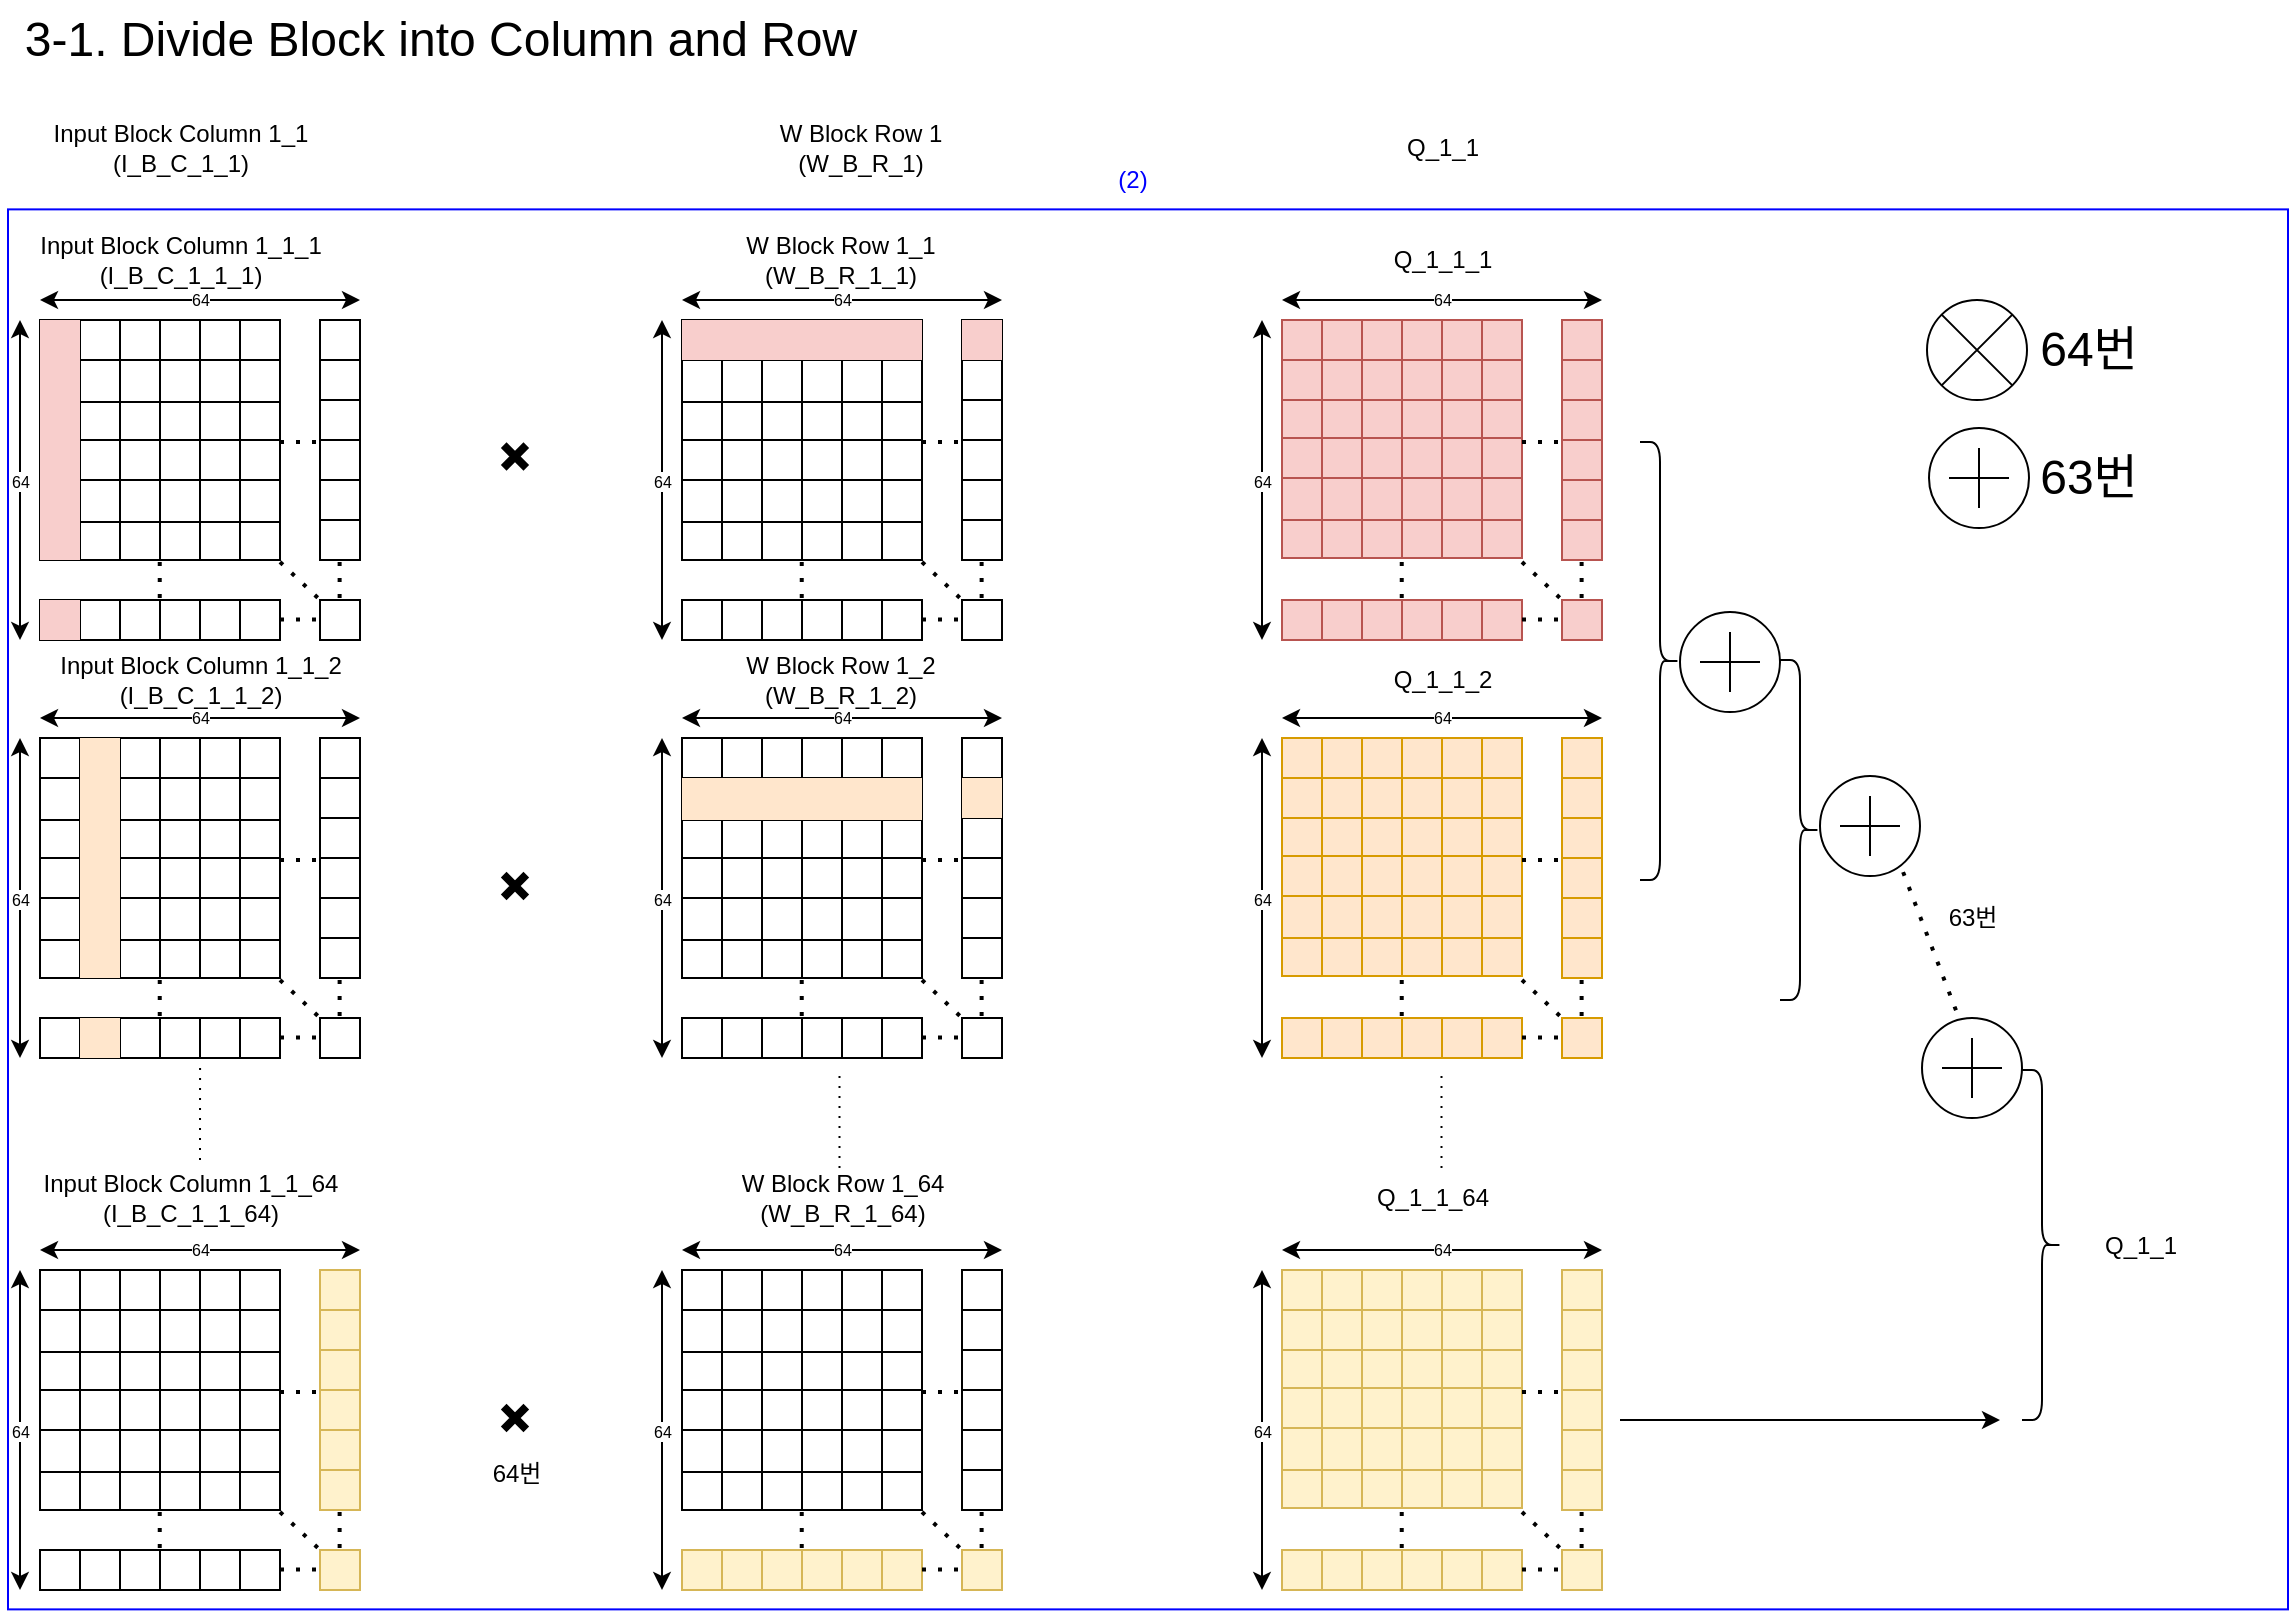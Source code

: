 <mxfile version="21.6.9" type="google">
  <diagram name="페이지-1" id="EBJj2hes1dbnOOXfFk8Q">
    <mxGraphModel grid="1" page="1" gridSize="10" guides="1" tooltips="1" connect="1" arrows="1" fold="1" pageScale="1" pageWidth="1169" pageHeight="827" math="0" shadow="0">
      <root>
        <mxCell id="0" />
        <mxCell id="1" parent="0" />
        <mxCell id="Uqm8VCuacOw0NmRk3GKX-1" value="" style="rounded=0;whiteSpace=wrap;html=1;fillColor=none;strokeColor=#0000FF;movable=0;resizable=0;rotatable=0;deletable=0;editable=0;locked=1;connectable=0;" vertex="1" parent="1">
          <mxGeometry x="1184" y="114.69" width="1140" height="700" as="geometry" />
        </mxCell>
        <mxCell id="Uqm8VCuacOw0NmRk3GKX-2" value="&lt;font style=&quot;font-size: 24px;&quot;&gt;3-1. Divide Block into Column and Row&lt;/font&gt;" style="text;html=1;align=center;verticalAlign=middle;resizable=0;points=[];autosize=1;strokeColor=none;fillColor=none;" vertex="1" parent="1">
          <mxGeometry x="1180" y="10" width="440" height="40" as="geometry" />
        </mxCell>
        <mxCell id="Uqm8VCuacOw0NmRk3GKX-3" value="" style="shape=cross;whiteSpace=wrap;html=1;rotation=-45;fillColor=#000000;fontSize=8;" vertex="1" parent="1">
          <mxGeometry x="1430" y="230.75" width="15" height="15" as="geometry" />
        </mxCell>
        <mxCell id="Uqm8VCuacOw0NmRk3GKX-4" value="" style="shape=image;html=1;verticalAlign=top;verticalLabelPosition=bottom;labelBackgroundColor=#ffffff;imageAspect=0;aspect=fixed;image=https://cdn2.iconfinder.com/data/icons/css-vol-2/24/math-equal-128.png;fontSize=8;" vertex="1" parent="1">
          <mxGeometry x="1726" y="224" width="27.5" height="27.5" as="geometry" />
        </mxCell>
        <mxCell id="Uqm8VCuacOw0NmRk3GKX-5" value="" style="shape=table;startSize=0;container=1;collapsible=0;childLayout=tableLayout;" vertex="1" parent="1">
          <mxGeometry x="1200" y="170" width="120" height="120" as="geometry" />
        </mxCell>
        <mxCell id="Uqm8VCuacOw0NmRk3GKX-6" value="" style="shape=tableRow;horizontal=0;startSize=0;swimlaneHead=0;swimlaneBody=0;strokeColor=inherit;top=0;left=0;bottom=0;right=0;collapsible=0;dropTarget=0;fillColor=none;points=[[0,0.5],[1,0.5]];portConstraint=eastwest;" vertex="1" parent="Uqm8VCuacOw0NmRk3GKX-5">
          <mxGeometry width="120" height="20" as="geometry" />
        </mxCell>
        <mxCell id="Uqm8VCuacOw0NmRk3GKX-7" value="" style="shape=partialRectangle;html=1;whiteSpace=wrap;connectable=0;strokeColor=#b85450;overflow=hidden;fillColor=#f8cecc;top=0;left=0;bottom=0;right=0;pointerEvents=1;" vertex="1" parent="Uqm8VCuacOw0NmRk3GKX-6">
          <mxGeometry width="20" height="20" as="geometry">
            <mxRectangle width="20" height="20" as="alternateBounds" />
          </mxGeometry>
        </mxCell>
        <mxCell id="Uqm8VCuacOw0NmRk3GKX-8" value="" style="shape=partialRectangle;html=1;whiteSpace=wrap;connectable=0;strokeColor=inherit;overflow=hidden;fillColor=none;top=0;left=0;bottom=0;right=0;pointerEvents=1;" vertex="1" parent="Uqm8VCuacOw0NmRk3GKX-6">
          <mxGeometry x="20" width="20" height="20" as="geometry">
            <mxRectangle width="20" height="20" as="alternateBounds" />
          </mxGeometry>
        </mxCell>
        <mxCell id="Uqm8VCuacOw0NmRk3GKX-9" value="" style="shape=partialRectangle;html=1;whiteSpace=wrap;connectable=0;strokeColor=inherit;overflow=hidden;fillColor=none;top=0;left=0;bottom=0;right=0;pointerEvents=1;" vertex="1" parent="Uqm8VCuacOw0NmRk3GKX-6">
          <mxGeometry x="40" width="20" height="20" as="geometry">
            <mxRectangle width="20" height="20" as="alternateBounds" />
          </mxGeometry>
        </mxCell>
        <mxCell id="Uqm8VCuacOw0NmRk3GKX-10" value="" style="shape=partialRectangle;html=1;whiteSpace=wrap;connectable=0;strokeColor=inherit;overflow=hidden;fillColor=none;top=0;left=0;bottom=0;right=0;pointerEvents=1;" vertex="1" parent="Uqm8VCuacOw0NmRk3GKX-6">
          <mxGeometry x="60" width="20" height="20" as="geometry">
            <mxRectangle width="20" height="20" as="alternateBounds" />
          </mxGeometry>
        </mxCell>
        <mxCell id="Uqm8VCuacOw0NmRk3GKX-11" value="" style="shape=partialRectangle;html=1;whiteSpace=wrap;connectable=0;strokeColor=inherit;overflow=hidden;fillColor=none;top=0;left=0;bottom=0;right=0;pointerEvents=1;" vertex="1" parent="Uqm8VCuacOw0NmRk3GKX-6">
          <mxGeometry x="80" width="20" height="20" as="geometry">
            <mxRectangle width="20" height="20" as="alternateBounds" />
          </mxGeometry>
        </mxCell>
        <mxCell id="Uqm8VCuacOw0NmRk3GKX-12" value="" style="shape=partialRectangle;html=1;whiteSpace=wrap;connectable=0;strokeColor=inherit;overflow=hidden;fillColor=none;top=0;left=0;bottom=0;right=0;pointerEvents=1;" vertex="1" parent="Uqm8VCuacOw0NmRk3GKX-6">
          <mxGeometry x="100" width="20" height="20" as="geometry">
            <mxRectangle width="20" height="20" as="alternateBounds" />
          </mxGeometry>
        </mxCell>
        <mxCell id="Uqm8VCuacOw0NmRk3GKX-13" value="" style="shape=tableRow;horizontal=0;startSize=0;swimlaneHead=0;swimlaneBody=0;strokeColor=inherit;top=0;left=0;bottom=0;right=0;collapsible=0;dropTarget=0;fillColor=none;points=[[0,0.5],[1,0.5]];portConstraint=eastwest;" vertex="1" parent="Uqm8VCuacOw0NmRk3GKX-5">
          <mxGeometry y="20" width="120" height="21" as="geometry" />
        </mxCell>
        <mxCell id="Uqm8VCuacOw0NmRk3GKX-14" value="" style="shape=partialRectangle;html=1;whiteSpace=wrap;connectable=0;strokeColor=#b85450;overflow=hidden;fillColor=#f8cecc;top=0;left=0;bottom=0;right=0;pointerEvents=1;" vertex="1" parent="Uqm8VCuacOw0NmRk3GKX-13">
          <mxGeometry width="20" height="21" as="geometry">
            <mxRectangle width="20" height="21" as="alternateBounds" />
          </mxGeometry>
        </mxCell>
        <mxCell id="Uqm8VCuacOw0NmRk3GKX-15" value="" style="shape=partialRectangle;html=1;whiteSpace=wrap;connectable=0;strokeColor=inherit;overflow=hidden;fillColor=none;top=0;left=0;bottom=0;right=0;pointerEvents=1;" vertex="1" parent="Uqm8VCuacOw0NmRk3GKX-13">
          <mxGeometry x="20" width="20" height="21" as="geometry">
            <mxRectangle width="20" height="21" as="alternateBounds" />
          </mxGeometry>
        </mxCell>
        <mxCell id="Uqm8VCuacOw0NmRk3GKX-16" value="" style="shape=partialRectangle;html=1;whiteSpace=wrap;connectable=0;strokeColor=inherit;overflow=hidden;fillColor=none;top=0;left=0;bottom=0;right=0;pointerEvents=1;" vertex="1" parent="Uqm8VCuacOw0NmRk3GKX-13">
          <mxGeometry x="40" width="20" height="21" as="geometry">
            <mxRectangle width="20" height="21" as="alternateBounds" />
          </mxGeometry>
        </mxCell>
        <mxCell id="Uqm8VCuacOw0NmRk3GKX-17" value="" style="shape=partialRectangle;html=1;whiteSpace=wrap;connectable=0;strokeColor=inherit;overflow=hidden;fillColor=none;top=0;left=0;bottom=0;right=0;pointerEvents=1;" vertex="1" parent="Uqm8VCuacOw0NmRk3GKX-13">
          <mxGeometry x="60" width="20" height="21" as="geometry">
            <mxRectangle width="20" height="21" as="alternateBounds" />
          </mxGeometry>
        </mxCell>
        <mxCell id="Uqm8VCuacOw0NmRk3GKX-18" value="" style="shape=partialRectangle;html=1;whiteSpace=wrap;connectable=0;strokeColor=inherit;overflow=hidden;fillColor=none;top=0;left=0;bottom=0;right=0;pointerEvents=1;" vertex="1" parent="Uqm8VCuacOw0NmRk3GKX-13">
          <mxGeometry x="80" width="20" height="21" as="geometry">
            <mxRectangle width="20" height="21" as="alternateBounds" />
          </mxGeometry>
        </mxCell>
        <mxCell id="Uqm8VCuacOw0NmRk3GKX-19" value="" style="shape=partialRectangle;html=1;whiteSpace=wrap;connectable=0;strokeColor=inherit;overflow=hidden;fillColor=none;top=0;left=0;bottom=0;right=0;pointerEvents=1;" vertex="1" parent="Uqm8VCuacOw0NmRk3GKX-13">
          <mxGeometry x="100" width="20" height="21" as="geometry">
            <mxRectangle width="20" height="21" as="alternateBounds" />
          </mxGeometry>
        </mxCell>
        <mxCell id="Uqm8VCuacOw0NmRk3GKX-20" value="" style="shape=tableRow;horizontal=0;startSize=0;swimlaneHead=0;swimlaneBody=0;strokeColor=inherit;top=0;left=0;bottom=0;right=0;collapsible=0;dropTarget=0;fillColor=none;points=[[0,0.5],[1,0.5]];portConstraint=eastwest;" vertex="1" parent="Uqm8VCuacOw0NmRk3GKX-5">
          <mxGeometry y="41" width="120" height="19" as="geometry" />
        </mxCell>
        <mxCell id="Uqm8VCuacOw0NmRk3GKX-21" value="" style="shape=partialRectangle;html=1;whiteSpace=wrap;connectable=0;strokeColor=#b85450;overflow=hidden;fillColor=#f8cecc;top=0;left=0;bottom=0;right=0;pointerEvents=1;" vertex="1" parent="Uqm8VCuacOw0NmRk3GKX-20">
          <mxGeometry width="20" height="19" as="geometry">
            <mxRectangle width="20" height="19" as="alternateBounds" />
          </mxGeometry>
        </mxCell>
        <mxCell id="Uqm8VCuacOw0NmRk3GKX-22" value="" style="shape=partialRectangle;html=1;whiteSpace=wrap;connectable=0;strokeColor=inherit;overflow=hidden;fillColor=none;top=0;left=0;bottom=0;right=0;pointerEvents=1;" vertex="1" parent="Uqm8VCuacOw0NmRk3GKX-20">
          <mxGeometry x="20" width="20" height="19" as="geometry">
            <mxRectangle width="20" height="19" as="alternateBounds" />
          </mxGeometry>
        </mxCell>
        <mxCell id="Uqm8VCuacOw0NmRk3GKX-23" value="" style="shape=partialRectangle;html=1;whiteSpace=wrap;connectable=0;strokeColor=inherit;overflow=hidden;fillColor=none;top=0;left=0;bottom=0;right=0;pointerEvents=1;" vertex="1" parent="Uqm8VCuacOw0NmRk3GKX-20">
          <mxGeometry x="40" width="20" height="19" as="geometry">
            <mxRectangle width="20" height="19" as="alternateBounds" />
          </mxGeometry>
        </mxCell>
        <mxCell id="Uqm8VCuacOw0NmRk3GKX-24" value="" style="shape=partialRectangle;html=1;whiteSpace=wrap;connectable=0;strokeColor=inherit;overflow=hidden;fillColor=none;top=0;left=0;bottom=0;right=0;pointerEvents=1;" vertex="1" parent="Uqm8VCuacOw0NmRk3GKX-20">
          <mxGeometry x="60" width="20" height="19" as="geometry">
            <mxRectangle width="20" height="19" as="alternateBounds" />
          </mxGeometry>
        </mxCell>
        <mxCell id="Uqm8VCuacOw0NmRk3GKX-25" value="" style="shape=partialRectangle;html=1;whiteSpace=wrap;connectable=0;strokeColor=inherit;overflow=hidden;fillColor=none;top=0;left=0;bottom=0;right=0;pointerEvents=1;" vertex="1" parent="Uqm8VCuacOw0NmRk3GKX-20">
          <mxGeometry x="80" width="20" height="19" as="geometry">
            <mxRectangle width="20" height="19" as="alternateBounds" />
          </mxGeometry>
        </mxCell>
        <mxCell id="Uqm8VCuacOw0NmRk3GKX-26" value="" style="shape=partialRectangle;html=1;whiteSpace=wrap;connectable=0;strokeColor=inherit;overflow=hidden;fillColor=none;top=0;left=0;bottom=0;right=0;pointerEvents=1;" vertex="1" parent="Uqm8VCuacOw0NmRk3GKX-20">
          <mxGeometry x="100" width="20" height="19" as="geometry">
            <mxRectangle width="20" height="19" as="alternateBounds" />
          </mxGeometry>
        </mxCell>
        <mxCell id="Uqm8VCuacOw0NmRk3GKX-27" value="" style="shape=tableRow;horizontal=0;startSize=0;swimlaneHead=0;swimlaneBody=0;strokeColor=inherit;top=0;left=0;bottom=0;right=0;collapsible=0;dropTarget=0;fillColor=none;points=[[0,0.5],[1,0.5]];portConstraint=eastwest;" vertex="1" parent="Uqm8VCuacOw0NmRk3GKX-5">
          <mxGeometry y="60" width="120" height="20" as="geometry" />
        </mxCell>
        <mxCell id="Uqm8VCuacOw0NmRk3GKX-28" value="" style="shape=partialRectangle;html=1;whiteSpace=wrap;connectable=0;strokeColor=#b85450;overflow=hidden;fillColor=#f8cecc;top=0;left=0;bottom=0;right=0;pointerEvents=1;" vertex="1" parent="Uqm8VCuacOw0NmRk3GKX-27">
          <mxGeometry width="20" height="20" as="geometry">
            <mxRectangle width="20" height="20" as="alternateBounds" />
          </mxGeometry>
        </mxCell>
        <mxCell id="Uqm8VCuacOw0NmRk3GKX-29" value="" style="shape=partialRectangle;html=1;whiteSpace=wrap;connectable=0;strokeColor=inherit;overflow=hidden;fillColor=none;top=0;left=0;bottom=0;right=0;pointerEvents=1;" vertex="1" parent="Uqm8VCuacOw0NmRk3GKX-27">
          <mxGeometry x="20" width="20" height="20" as="geometry">
            <mxRectangle width="20" height="20" as="alternateBounds" />
          </mxGeometry>
        </mxCell>
        <mxCell id="Uqm8VCuacOw0NmRk3GKX-30" value="" style="shape=partialRectangle;html=1;whiteSpace=wrap;connectable=0;strokeColor=inherit;overflow=hidden;fillColor=none;top=0;left=0;bottom=0;right=0;pointerEvents=1;" vertex="1" parent="Uqm8VCuacOw0NmRk3GKX-27">
          <mxGeometry x="40" width="20" height="20" as="geometry">
            <mxRectangle width="20" height="20" as="alternateBounds" />
          </mxGeometry>
        </mxCell>
        <mxCell id="Uqm8VCuacOw0NmRk3GKX-31" value="" style="shape=partialRectangle;html=1;whiteSpace=wrap;connectable=0;strokeColor=inherit;overflow=hidden;fillColor=none;top=0;left=0;bottom=0;right=0;pointerEvents=1;" vertex="1" parent="Uqm8VCuacOw0NmRk3GKX-27">
          <mxGeometry x="60" width="20" height="20" as="geometry">
            <mxRectangle width="20" height="20" as="alternateBounds" />
          </mxGeometry>
        </mxCell>
        <mxCell id="Uqm8VCuacOw0NmRk3GKX-32" value="" style="shape=partialRectangle;html=1;whiteSpace=wrap;connectable=0;strokeColor=inherit;overflow=hidden;fillColor=none;top=0;left=0;bottom=0;right=0;pointerEvents=1;" vertex="1" parent="Uqm8VCuacOw0NmRk3GKX-27">
          <mxGeometry x="80" width="20" height="20" as="geometry">
            <mxRectangle width="20" height="20" as="alternateBounds" />
          </mxGeometry>
        </mxCell>
        <mxCell id="Uqm8VCuacOw0NmRk3GKX-33" value="" style="shape=partialRectangle;html=1;whiteSpace=wrap;connectable=0;strokeColor=inherit;overflow=hidden;fillColor=none;top=0;left=0;bottom=0;right=0;pointerEvents=1;" vertex="1" parent="Uqm8VCuacOw0NmRk3GKX-27">
          <mxGeometry x="100" width="20" height="20" as="geometry">
            <mxRectangle width="20" height="20" as="alternateBounds" />
          </mxGeometry>
        </mxCell>
        <mxCell id="Uqm8VCuacOw0NmRk3GKX-34" value="" style="shape=tableRow;horizontal=0;startSize=0;swimlaneHead=0;swimlaneBody=0;strokeColor=inherit;top=0;left=0;bottom=0;right=0;collapsible=0;dropTarget=0;fillColor=none;points=[[0,0.5],[1,0.5]];portConstraint=eastwest;" vertex="1" parent="Uqm8VCuacOw0NmRk3GKX-5">
          <mxGeometry y="80" width="120" height="21" as="geometry" />
        </mxCell>
        <mxCell id="Uqm8VCuacOw0NmRk3GKX-35" value="" style="shape=partialRectangle;html=1;whiteSpace=wrap;connectable=0;strokeColor=#b85450;overflow=hidden;fillColor=#f8cecc;top=0;left=0;bottom=0;right=0;pointerEvents=1;" vertex="1" parent="Uqm8VCuacOw0NmRk3GKX-34">
          <mxGeometry width="20" height="21" as="geometry">
            <mxRectangle width="20" height="21" as="alternateBounds" />
          </mxGeometry>
        </mxCell>
        <mxCell id="Uqm8VCuacOw0NmRk3GKX-36" value="" style="shape=partialRectangle;html=1;whiteSpace=wrap;connectable=0;strokeColor=inherit;overflow=hidden;fillColor=none;top=0;left=0;bottom=0;right=0;pointerEvents=1;" vertex="1" parent="Uqm8VCuacOw0NmRk3GKX-34">
          <mxGeometry x="20" width="20" height="21" as="geometry">
            <mxRectangle width="20" height="21" as="alternateBounds" />
          </mxGeometry>
        </mxCell>
        <mxCell id="Uqm8VCuacOw0NmRk3GKX-37" value="" style="shape=partialRectangle;html=1;whiteSpace=wrap;connectable=0;strokeColor=inherit;overflow=hidden;fillColor=none;top=0;left=0;bottom=0;right=0;pointerEvents=1;" vertex="1" parent="Uqm8VCuacOw0NmRk3GKX-34">
          <mxGeometry x="40" width="20" height="21" as="geometry">
            <mxRectangle width="20" height="21" as="alternateBounds" />
          </mxGeometry>
        </mxCell>
        <mxCell id="Uqm8VCuacOw0NmRk3GKX-38" value="" style="shape=partialRectangle;html=1;whiteSpace=wrap;connectable=0;strokeColor=inherit;overflow=hidden;fillColor=none;top=0;left=0;bottom=0;right=0;pointerEvents=1;" vertex="1" parent="Uqm8VCuacOw0NmRk3GKX-34">
          <mxGeometry x="60" width="20" height="21" as="geometry">
            <mxRectangle width="20" height="21" as="alternateBounds" />
          </mxGeometry>
        </mxCell>
        <mxCell id="Uqm8VCuacOw0NmRk3GKX-39" value="" style="shape=partialRectangle;html=1;whiteSpace=wrap;connectable=0;strokeColor=inherit;overflow=hidden;fillColor=none;top=0;left=0;bottom=0;right=0;pointerEvents=1;" vertex="1" parent="Uqm8VCuacOw0NmRk3GKX-34">
          <mxGeometry x="80" width="20" height="21" as="geometry">
            <mxRectangle width="20" height="21" as="alternateBounds" />
          </mxGeometry>
        </mxCell>
        <mxCell id="Uqm8VCuacOw0NmRk3GKX-40" value="" style="shape=partialRectangle;html=1;whiteSpace=wrap;connectable=0;strokeColor=inherit;overflow=hidden;fillColor=none;top=0;left=0;bottom=0;right=0;pointerEvents=1;" vertex="1" parent="Uqm8VCuacOw0NmRk3GKX-34">
          <mxGeometry x="100" width="20" height="21" as="geometry">
            <mxRectangle width="20" height="21" as="alternateBounds" />
          </mxGeometry>
        </mxCell>
        <mxCell id="Uqm8VCuacOw0NmRk3GKX-41" value="" style="shape=tableRow;horizontal=0;startSize=0;swimlaneHead=0;swimlaneBody=0;strokeColor=inherit;top=0;left=0;bottom=0;right=0;collapsible=0;dropTarget=0;fillColor=none;points=[[0,0.5],[1,0.5]];portConstraint=eastwest;" vertex="1" parent="Uqm8VCuacOw0NmRk3GKX-5">
          <mxGeometry y="101" width="120" height="19" as="geometry" />
        </mxCell>
        <mxCell id="Uqm8VCuacOw0NmRk3GKX-42" value="" style="shape=partialRectangle;html=1;whiteSpace=wrap;connectable=0;strokeColor=#b85450;overflow=hidden;fillColor=#f8cecc;top=0;left=0;bottom=0;right=0;pointerEvents=1;" vertex="1" parent="Uqm8VCuacOw0NmRk3GKX-41">
          <mxGeometry width="20" height="19" as="geometry">
            <mxRectangle width="20" height="19" as="alternateBounds" />
          </mxGeometry>
        </mxCell>
        <mxCell id="Uqm8VCuacOw0NmRk3GKX-43" value="" style="shape=partialRectangle;html=1;whiteSpace=wrap;connectable=0;strokeColor=inherit;overflow=hidden;fillColor=none;top=0;left=0;bottom=0;right=0;pointerEvents=1;" vertex="1" parent="Uqm8VCuacOw0NmRk3GKX-41">
          <mxGeometry x="20" width="20" height="19" as="geometry">
            <mxRectangle width="20" height="19" as="alternateBounds" />
          </mxGeometry>
        </mxCell>
        <mxCell id="Uqm8VCuacOw0NmRk3GKX-44" value="" style="shape=partialRectangle;html=1;whiteSpace=wrap;connectable=0;strokeColor=inherit;overflow=hidden;fillColor=none;top=0;left=0;bottom=0;right=0;pointerEvents=1;" vertex="1" parent="Uqm8VCuacOw0NmRk3GKX-41">
          <mxGeometry x="40" width="20" height="19" as="geometry">
            <mxRectangle width="20" height="19" as="alternateBounds" />
          </mxGeometry>
        </mxCell>
        <mxCell id="Uqm8VCuacOw0NmRk3GKX-45" value="" style="shape=partialRectangle;html=1;whiteSpace=wrap;connectable=0;strokeColor=inherit;overflow=hidden;fillColor=none;top=0;left=0;bottom=0;right=0;pointerEvents=1;" vertex="1" parent="Uqm8VCuacOw0NmRk3GKX-41">
          <mxGeometry x="60" width="20" height="19" as="geometry">
            <mxRectangle width="20" height="19" as="alternateBounds" />
          </mxGeometry>
        </mxCell>
        <mxCell id="Uqm8VCuacOw0NmRk3GKX-46" value="" style="shape=partialRectangle;html=1;whiteSpace=wrap;connectable=0;strokeColor=inherit;overflow=hidden;fillColor=none;top=0;left=0;bottom=0;right=0;pointerEvents=1;" vertex="1" parent="Uqm8VCuacOw0NmRk3GKX-41">
          <mxGeometry x="80" width="20" height="19" as="geometry">
            <mxRectangle width="20" height="19" as="alternateBounds" />
          </mxGeometry>
        </mxCell>
        <mxCell id="Uqm8VCuacOw0NmRk3GKX-47" value="" style="shape=partialRectangle;html=1;whiteSpace=wrap;connectable=0;strokeColor=inherit;overflow=hidden;fillColor=none;top=0;left=0;bottom=0;right=0;pointerEvents=1;" vertex="1" parent="Uqm8VCuacOw0NmRk3GKX-41">
          <mxGeometry x="100" width="20" height="19" as="geometry">
            <mxRectangle width="20" height="19" as="alternateBounds" />
          </mxGeometry>
        </mxCell>
        <mxCell id="Uqm8VCuacOw0NmRk3GKX-48" value="" style="endArrow=none;dashed=1;html=1;dashPattern=1 3;strokeWidth=2;rounded=0;" edge="1" parent="1">
          <mxGeometry width="50" height="50" relative="1" as="geometry">
            <mxPoint x="1259.87" y="309" as="sourcePoint" />
            <mxPoint x="1259.87" y="289" as="targetPoint" />
          </mxGeometry>
        </mxCell>
        <mxCell id="Uqm8VCuacOw0NmRk3GKX-49" value="" style="endArrow=none;dashed=1;html=1;dashPattern=1 3;strokeWidth=2;rounded=0;" edge="1" parent="1">
          <mxGeometry width="50" height="50" relative="1" as="geometry">
            <mxPoint x="1320" y="231" as="sourcePoint" />
            <mxPoint x="1340" y="231" as="targetPoint" />
          </mxGeometry>
        </mxCell>
        <mxCell id="Uqm8VCuacOw0NmRk3GKX-50" value="" style="shape=table;startSize=0;container=1;collapsible=0;childLayout=tableLayout;" vertex="1" parent="1">
          <mxGeometry x="1200" y="310" width="120" height="20" as="geometry" />
        </mxCell>
        <mxCell id="Uqm8VCuacOw0NmRk3GKX-51" value="" style="shape=tableRow;horizontal=0;startSize=0;swimlaneHead=0;swimlaneBody=0;strokeColor=inherit;top=0;left=0;bottom=0;right=0;collapsible=0;dropTarget=0;fillColor=none;points=[[0,0.5],[1,0.5]];portConstraint=eastwest;" vertex="1" parent="Uqm8VCuacOw0NmRk3GKX-50">
          <mxGeometry width="120" height="20" as="geometry" />
        </mxCell>
        <mxCell id="Uqm8VCuacOw0NmRk3GKX-52" value="" style="shape=partialRectangle;html=1;whiteSpace=wrap;connectable=0;strokeColor=#b85450;overflow=hidden;fillColor=#f8cecc;top=0;left=0;bottom=0;right=0;pointerEvents=1;" vertex="1" parent="Uqm8VCuacOw0NmRk3GKX-51">
          <mxGeometry width="20" height="20" as="geometry">
            <mxRectangle width="20" height="20" as="alternateBounds" />
          </mxGeometry>
        </mxCell>
        <mxCell id="Uqm8VCuacOw0NmRk3GKX-53" value="" style="shape=partialRectangle;html=1;whiteSpace=wrap;connectable=0;strokeColor=inherit;overflow=hidden;fillColor=none;top=0;left=0;bottom=0;right=0;pointerEvents=1;" vertex="1" parent="Uqm8VCuacOw0NmRk3GKX-51">
          <mxGeometry x="20" width="20" height="20" as="geometry">
            <mxRectangle width="20" height="20" as="alternateBounds" />
          </mxGeometry>
        </mxCell>
        <mxCell id="Uqm8VCuacOw0NmRk3GKX-54" value="" style="shape=partialRectangle;html=1;whiteSpace=wrap;connectable=0;strokeColor=inherit;overflow=hidden;fillColor=none;top=0;left=0;bottom=0;right=0;pointerEvents=1;" vertex="1" parent="Uqm8VCuacOw0NmRk3GKX-51">
          <mxGeometry x="40" width="20" height="20" as="geometry">
            <mxRectangle width="20" height="20" as="alternateBounds" />
          </mxGeometry>
        </mxCell>
        <mxCell id="Uqm8VCuacOw0NmRk3GKX-55" value="" style="shape=partialRectangle;html=1;whiteSpace=wrap;connectable=0;strokeColor=inherit;overflow=hidden;fillColor=none;top=0;left=0;bottom=0;right=0;pointerEvents=1;" vertex="1" parent="Uqm8VCuacOw0NmRk3GKX-51">
          <mxGeometry x="60" width="20" height="20" as="geometry">
            <mxRectangle width="20" height="20" as="alternateBounds" />
          </mxGeometry>
        </mxCell>
        <mxCell id="Uqm8VCuacOw0NmRk3GKX-56" value="" style="shape=partialRectangle;html=1;whiteSpace=wrap;connectable=0;strokeColor=inherit;overflow=hidden;fillColor=none;top=0;left=0;bottom=0;right=0;pointerEvents=1;" vertex="1" parent="Uqm8VCuacOw0NmRk3GKX-51">
          <mxGeometry x="80" width="20" height="20" as="geometry">
            <mxRectangle width="20" height="20" as="alternateBounds" />
          </mxGeometry>
        </mxCell>
        <mxCell id="Uqm8VCuacOw0NmRk3GKX-57" value="" style="shape=partialRectangle;html=1;whiteSpace=wrap;connectable=0;strokeColor=inherit;overflow=hidden;fillColor=none;top=0;left=0;bottom=0;right=0;pointerEvents=1;" vertex="1" parent="Uqm8VCuacOw0NmRk3GKX-51">
          <mxGeometry x="100" width="20" height="20" as="geometry">
            <mxRectangle width="20" height="20" as="alternateBounds" />
          </mxGeometry>
        </mxCell>
        <mxCell id="Uqm8VCuacOw0NmRk3GKX-58" value="" style="shape=table;startSize=0;container=1;collapsible=0;childLayout=tableLayout;" vertex="1" parent="1">
          <mxGeometry x="1340" y="170" width="20" height="120" as="geometry" />
        </mxCell>
        <mxCell id="Uqm8VCuacOw0NmRk3GKX-59" value="" style="shape=tableRow;horizontal=0;startSize=0;swimlaneHead=0;swimlaneBody=0;strokeColor=inherit;top=0;left=0;bottom=0;right=0;collapsible=0;dropTarget=0;fillColor=none;points=[[0,0.5],[1,0.5]];portConstraint=eastwest;" vertex="1" parent="Uqm8VCuacOw0NmRk3GKX-58">
          <mxGeometry width="20" height="20" as="geometry" />
        </mxCell>
        <mxCell id="Uqm8VCuacOw0NmRk3GKX-60" value="" style="shape=partialRectangle;html=1;whiteSpace=wrap;connectable=0;strokeColor=inherit;overflow=hidden;fillColor=none;top=0;left=0;bottom=0;right=0;pointerEvents=1;" vertex="1" parent="Uqm8VCuacOw0NmRk3GKX-59">
          <mxGeometry width="20" height="20" as="geometry">
            <mxRectangle width="20" height="20" as="alternateBounds" />
          </mxGeometry>
        </mxCell>
        <mxCell id="Uqm8VCuacOw0NmRk3GKX-61" value="" style="shape=tableRow;horizontal=0;startSize=0;swimlaneHead=0;swimlaneBody=0;strokeColor=inherit;top=0;left=0;bottom=0;right=0;collapsible=0;dropTarget=0;fillColor=none;points=[[0,0.5],[1,0.5]];portConstraint=eastwest;" vertex="1" parent="Uqm8VCuacOw0NmRk3GKX-58">
          <mxGeometry y="20" width="20" height="20" as="geometry" />
        </mxCell>
        <mxCell id="Uqm8VCuacOw0NmRk3GKX-62" value="" style="shape=partialRectangle;html=1;whiteSpace=wrap;connectable=0;strokeColor=inherit;overflow=hidden;fillColor=none;top=0;left=0;bottom=0;right=0;pointerEvents=1;" vertex="1" parent="Uqm8VCuacOw0NmRk3GKX-61">
          <mxGeometry width="20" height="20" as="geometry">
            <mxRectangle width="20" height="20" as="alternateBounds" />
          </mxGeometry>
        </mxCell>
        <mxCell id="Uqm8VCuacOw0NmRk3GKX-63" value="" style="shape=tableRow;horizontal=0;startSize=0;swimlaneHead=0;swimlaneBody=0;strokeColor=inherit;top=0;left=0;bottom=0;right=0;collapsible=0;dropTarget=0;fillColor=none;points=[[0,0.5],[1,0.5]];portConstraint=eastwest;" vertex="1" parent="Uqm8VCuacOw0NmRk3GKX-58">
          <mxGeometry y="40" width="20" height="20" as="geometry" />
        </mxCell>
        <mxCell id="Uqm8VCuacOw0NmRk3GKX-64" value="" style="shape=partialRectangle;html=1;whiteSpace=wrap;connectable=0;strokeColor=inherit;overflow=hidden;fillColor=none;top=0;left=0;bottom=0;right=0;pointerEvents=1;" vertex="1" parent="Uqm8VCuacOw0NmRk3GKX-63">
          <mxGeometry width="20" height="20" as="geometry">
            <mxRectangle width="20" height="20" as="alternateBounds" />
          </mxGeometry>
        </mxCell>
        <mxCell id="Uqm8VCuacOw0NmRk3GKX-65" value="" style="shape=tableRow;horizontal=0;startSize=0;swimlaneHead=0;swimlaneBody=0;strokeColor=inherit;top=0;left=0;bottom=0;right=0;collapsible=0;dropTarget=0;fillColor=none;points=[[0,0.5],[1,0.5]];portConstraint=eastwest;" vertex="1" parent="Uqm8VCuacOw0NmRk3GKX-58">
          <mxGeometry y="60" width="20" height="20" as="geometry" />
        </mxCell>
        <mxCell id="Uqm8VCuacOw0NmRk3GKX-66" value="" style="shape=partialRectangle;html=1;whiteSpace=wrap;connectable=0;strokeColor=inherit;overflow=hidden;fillColor=none;top=0;left=0;bottom=0;right=0;pointerEvents=1;" vertex="1" parent="Uqm8VCuacOw0NmRk3GKX-65">
          <mxGeometry width="20" height="20" as="geometry">
            <mxRectangle width="20" height="20" as="alternateBounds" />
          </mxGeometry>
        </mxCell>
        <mxCell id="Uqm8VCuacOw0NmRk3GKX-67" value="" style="shape=tableRow;horizontal=0;startSize=0;swimlaneHead=0;swimlaneBody=0;strokeColor=inherit;top=0;left=0;bottom=0;right=0;collapsible=0;dropTarget=0;fillColor=none;points=[[0,0.5],[1,0.5]];portConstraint=eastwest;" vertex="1" parent="Uqm8VCuacOw0NmRk3GKX-58">
          <mxGeometry y="80" width="20" height="20" as="geometry" />
        </mxCell>
        <mxCell id="Uqm8VCuacOw0NmRk3GKX-68" value="" style="shape=partialRectangle;html=1;whiteSpace=wrap;connectable=0;strokeColor=inherit;overflow=hidden;fillColor=none;top=0;left=0;bottom=0;right=0;pointerEvents=1;" vertex="1" parent="Uqm8VCuacOw0NmRk3GKX-67">
          <mxGeometry width="20" height="20" as="geometry">
            <mxRectangle width="20" height="20" as="alternateBounds" />
          </mxGeometry>
        </mxCell>
        <mxCell id="Uqm8VCuacOw0NmRk3GKX-69" value="" style="shape=tableRow;horizontal=0;startSize=0;swimlaneHead=0;swimlaneBody=0;strokeColor=inherit;top=0;left=0;bottom=0;right=0;collapsible=0;dropTarget=0;fillColor=none;points=[[0,0.5],[1,0.5]];portConstraint=eastwest;" vertex="1" parent="Uqm8VCuacOw0NmRk3GKX-58">
          <mxGeometry y="100" width="20" height="20" as="geometry" />
        </mxCell>
        <mxCell id="Uqm8VCuacOw0NmRk3GKX-70" value="" style="shape=partialRectangle;html=1;whiteSpace=wrap;connectable=0;strokeColor=inherit;overflow=hidden;fillColor=none;top=0;left=0;bottom=0;right=0;pointerEvents=1;" vertex="1" parent="Uqm8VCuacOw0NmRk3GKX-69">
          <mxGeometry width="20" height="20" as="geometry">
            <mxRectangle width="20" height="20" as="alternateBounds" />
          </mxGeometry>
        </mxCell>
        <mxCell id="Uqm8VCuacOw0NmRk3GKX-71" value="" style="shape=table;startSize=0;container=1;collapsible=0;childLayout=tableLayout;" vertex="1" parent="1">
          <mxGeometry x="1340" y="310" width="20" height="20" as="geometry" />
        </mxCell>
        <mxCell id="Uqm8VCuacOw0NmRk3GKX-72" value="" style="shape=tableRow;horizontal=0;startSize=0;swimlaneHead=0;swimlaneBody=0;strokeColor=inherit;top=0;left=0;bottom=0;right=0;collapsible=0;dropTarget=0;fillColor=none;points=[[0,0.5],[1,0.5]];portConstraint=eastwest;" vertex="1" parent="Uqm8VCuacOw0NmRk3GKX-71">
          <mxGeometry width="20" height="20" as="geometry" />
        </mxCell>
        <mxCell id="Uqm8VCuacOw0NmRk3GKX-73" value="" style="shape=partialRectangle;html=1;whiteSpace=wrap;connectable=0;strokeColor=inherit;overflow=hidden;fillColor=none;top=0;left=0;bottom=0;right=0;pointerEvents=1;" vertex="1" parent="Uqm8VCuacOw0NmRk3GKX-72">
          <mxGeometry width="20" height="20" as="geometry">
            <mxRectangle width="20" height="20" as="alternateBounds" />
          </mxGeometry>
        </mxCell>
        <mxCell id="Uqm8VCuacOw0NmRk3GKX-74" value="" style="endArrow=none;dashed=1;html=1;dashPattern=1 3;strokeWidth=2;rounded=0;entryX=0;entryY=0;entryDx=0;entryDy=0;entryPerimeter=0;" edge="1" parent="1" target="Uqm8VCuacOw0NmRk3GKX-72">
          <mxGeometry width="50" height="50" relative="1" as="geometry">
            <mxPoint x="1320" y="291" as="sourcePoint" />
            <mxPoint x="1340" y="291" as="targetPoint" />
          </mxGeometry>
        </mxCell>
        <mxCell id="Uqm8VCuacOw0NmRk3GKX-75" value="" style="endArrow=none;dashed=1;html=1;dashPattern=1 3;strokeWidth=2;rounded=0;" edge="1" parent="1">
          <mxGeometry width="50" height="50" relative="1" as="geometry">
            <mxPoint x="1320" y="319.81" as="sourcePoint" />
            <mxPoint x="1340" y="319.81" as="targetPoint" />
          </mxGeometry>
        </mxCell>
        <mxCell id="Uqm8VCuacOw0NmRk3GKX-76" value="" style="endArrow=none;dashed=1;html=1;dashPattern=1 3;strokeWidth=2;rounded=0;" edge="1" parent="1">
          <mxGeometry width="50" height="50" relative="1" as="geometry">
            <mxPoint x="1349.81" y="309" as="sourcePoint" />
            <mxPoint x="1349.81" y="289" as="targetPoint" />
          </mxGeometry>
        </mxCell>
        <mxCell id="Uqm8VCuacOw0NmRk3GKX-77" value="" style="endArrow=classic;startArrow=classic;html=1;rounded=0;fontSize=8;" edge="1" parent="1">
          <mxGeometry width="50" height="50" relative="1" as="geometry">
            <mxPoint x="1190" y="330" as="sourcePoint" />
            <mxPoint x="1190" y="170" as="targetPoint" />
          </mxGeometry>
        </mxCell>
        <mxCell id="Uqm8VCuacOw0NmRk3GKX-78" value="L" style="edgeLabel;html=1;align=center;verticalAlign=middle;resizable=0;points=[];fontSize=8;" connectable="0" vertex="1" parent="Uqm8VCuacOw0NmRk3GKX-77">
          <mxGeometry x="-0.002" y="1" relative="1" as="geometry">
            <mxPoint as="offset" />
          </mxGeometry>
        </mxCell>
        <mxCell id="Uqm8VCuacOw0NmRk3GKX-79" value="64" style="edgeLabel;html=1;align=center;verticalAlign=middle;resizable=0;points=[];fontSize=8;" connectable="0" vertex="1" parent="Uqm8VCuacOw0NmRk3GKX-77">
          <mxGeometry x="-0.006" y="-1" relative="1" as="geometry">
            <mxPoint x="-1" as="offset" />
          </mxGeometry>
        </mxCell>
        <mxCell id="Uqm8VCuacOw0NmRk3GKX-80" value="" style="shape=table;startSize=0;container=1;collapsible=0;childLayout=tableLayout;" vertex="1" parent="1">
          <mxGeometry x="1521" y="170" width="120" height="120" as="geometry" />
        </mxCell>
        <mxCell id="Uqm8VCuacOw0NmRk3GKX-81" value="" style="shape=tableRow;horizontal=0;startSize=0;swimlaneHead=0;swimlaneBody=0;strokeColor=#b85450;top=0;left=0;bottom=0;right=0;collapsible=0;dropTarget=0;fillColor=#f8cecc;points=[[0,0.5],[1,0.5]];portConstraint=eastwest;" vertex="1" parent="Uqm8VCuacOw0NmRk3GKX-80">
          <mxGeometry width="120" height="20" as="geometry" />
        </mxCell>
        <mxCell id="Uqm8VCuacOw0NmRk3GKX-82" value="" style="shape=partialRectangle;html=1;whiteSpace=wrap;connectable=0;strokeColor=#b85450;overflow=hidden;fillColor=#f8cecc;top=0;left=0;bottom=0;right=0;pointerEvents=1;" vertex="1" parent="Uqm8VCuacOw0NmRk3GKX-81">
          <mxGeometry width="20" height="20" as="geometry">
            <mxRectangle width="20" height="20" as="alternateBounds" />
          </mxGeometry>
        </mxCell>
        <mxCell id="Uqm8VCuacOw0NmRk3GKX-83" value="" style="shape=partialRectangle;html=1;whiteSpace=wrap;connectable=0;strokeColor=inherit;overflow=hidden;fillColor=none;top=0;left=0;bottom=0;right=0;pointerEvents=1;" vertex="1" parent="Uqm8VCuacOw0NmRk3GKX-81">
          <mxGeometry x="20" width="20" height="20" as="geometry">
            <mxRectangle width="20" height="20" as="alternateBounds" />
          </mxGeometry>
        </mxCell>
        <mxCell id="Uqm8VCuacOw0NmRk3GKX-84" value="" style="shape=partialRectangle;html=1;whiteSpace=wrap;connectable=0;strokeColor=inherit;overflow=hidden;fillColor=none;top=0;left=0;bottom=0;right=0;pointerEvents=1;" vertex="1" parent="Uqm8VCuacOw0NmRk3GKX-81">
          <mxGeometry x="40" width="20" height="20" as="geometry">
            <mxRectangle width="20" height="20" as="alternateBounds" />
          </mxGeometry>
        </mxCell>
        <mxCell id="Uqm8VCuacOw0NmRk3GKX-85" value="" style="shape=partialRectangle;html=1;whiteSpace=wrap;connectable=0;strokeColor=inherit;overflow=hidden;fillColor=none;top=0;left=0;bottom=0;right=0;pointerEvents=1;" vertex="1" parent="Uqm8VCuacOw0NmRk3GKX-81">
          <mxGeometry x="60" width="20" height="20" as="geometry">
            <mxRectangle width="20" height="20" as="alternateBounds" />
          </mxGeometry>
        </mxCell>
        <mxCell id="Uqm8VCuacOw0NmRk3GKX-86" value="" style="shape=partialRectangle;html=1;whiteSpace=wrap;connectable=0;strokeColor=inherit;overflow=hidden;fillColor=none;top=0;left=0;bottom=0;right=0;pointerEvents=1;" vertex="1" parent="Uqm8VCuacOw0NmRk3GKX-81">
          <mxGeometry x="80" width="20" height="20" as="geometry">
            <mxRectangle width="20" height="20" as="alternateBounds" />
          </mxGeometry>
        </mxCell>
        <mxCell id="Uqm8VCuacOw0NmRk3GKX-87" value="" style="shape=partialRectangle;html=1;whiteSpace=wrap;connectable=0;strokeColor=inherit;overflow=hidden;fillColor=none;top=0;left=0;bottom=0;right=0;pointerEvents=1;" vertex="1" parent="Uqm8VCuacOw0NmRk3GKX-81">
          <mxGeometry x="100" width="20" height="20" as="geometry">
            <mxRectangle width="20" height="20" as="alternateBounds" />
          </mxGeometry>
        </mxCell>
        <mxCell id="Uqm8VCuacOw0NmRk3GKX-88" value="" style="shape=tableRow;horizontal=0;startSize=0;swimlaneHead=0;swimlaneBody=0;strokeColor=inherit;top=0;left=0;bottom=0;right=0;collapsible=0;dropTarget=0;fillColor=none;points=[[0,0.5],[1,0.5]];portConstraint=eastwest;" vertex="1" parent="Uqm8VCuacOw0NmRk3GKX-80">
          <mxGeometry y="20" width="120" height="21" as="geometry" />
        </mxCell>
        <mxCell id="Uqm8VCuacOw0NmRk3GKX-89" value="" style="shape=partialRectangle;html=1;whiteSpace=wrap;connectable=0;strokeColor=inherit;overflow=hidden;fillColor=none;top=0;left=0;bottom=0;right=0;pointerEvents=1;" vertex="1" parent="Uqm8VCuacOw0NmRk3GKX-88">
          <mxGeometry width="20" height="21" as="geometry">
            <mxRectangle width="20" height="21" as="alternateBounds" />
          </mxGeometry>
        </mxCell>
        <mxCell id="Uqm8VCuacOw0NmRk3GKX-90" value="" style="shape=partialRectangle;html=1;whiteSpace=wrap;connectable=0;strokeColor=inherit;overflow=hidden;fillColor=none;top=0;left=0;bottom=0;right=0;pointerEvents=1;" vertex="1" parent="Uqm8VCuacOw0NmRk3GKX-88">
          <mxGeometry x="20" width="20" height="21" as="geometry">
            <mxRectangle width="20" height="21" as="alternateBounds" />
          </mxGeometry>
        </mxCell>
        <mxCell id="Uqm8VCuacOw0NmRk3GKX-91" value="" style="shape=partialRectangle;html=1;whiteSpace=wrap;connectable=0;strokeColor=inherit;overflow=hidden;fillColor=none;top=0;left=0;bottom=0;right=0;pointerEvents=1;" vertex="1" parent="Uqm8VCuacOw0NmRk3GKX-88">
          <mxGeometry x="40" width="20" height="21" as="geometry">
            <mxRectangle width="20" height="21" as="alternateBounds" />
          </mxGeometry>
        </mxCell>
        <mxCell id="Uqm8VCuacOw0NmRk3GKX-92" value="" style="shape=partialRectangle;html=1;whiteSpace=wrap;connectable=0;strokeColor=inherit;overflow=hidden;fillColor=none;top=0;left=0;bottom=0;right=0;pointerEvents=1;" vertex="1" parent="Uqm8VCuacOw0NmRk3GKX-88">
          <mxGeometry x="60" width="20" height="21" as="geometry">
            <mxRectangle width="20" height="21" as="alternateBounds" />
          </mxGeometry>
        </mxCell>
        <mxCell id="Uqm8VCuacOw0NmRk3GKX-93" value="" style="shape=partialRectangle;html=1;whiteSpace=wrap;connectable=0;strokeColor=inherit;overflow=hidden;fillColor=none;top=0;left=0;bottom=0;right=0;pointerEvents=1;" vertex="1" parent="Uqm8VCuacOw0NmRk3GKX-88">
          <mxGeometry x="80" width="20" height="21" as="geometry">
            <mxRectangle width="20" height="21" as="alternateBounds" />
          </mxGeometry>
        </mxCell>
        <mxCell id="Uqm8VCuacOw0NmRk3GKX-94" value="" style="shape=partialRectangle;html=1;whiteSpace=wrap;connectable=0;strokeColor=inherit;overflow=hidden;fillColor=none;top=0;left=0;bottom=0;right=0;pointerEvents=1;" vertex="1" parent="Uqm8VCuacOw0NmRk3GKX-88">
          <mxGeometry x="100" width="20" height="21" as="geometry">
            <mxRectangle width="20" height="21" as="alternateBounds" />
          </mxGeometry>
        </mxCell>
        <mxCell id="Uqm8VCuacOw0NmRk3GKX-95" value="" style="shape=tableRow;horizontal=0;startSize=0;swimlaneHead=0;swimlaneBody=0;strokeColor=inherit;top=0;left=0;bottom=0;right=0;collapsible=0;dropTarget=0;fillColor=none;points=[[0,0.5],[1,0.5]];portConstraint=eastwest;" vertex="1" parent="Uqm8VCuacOw0NmRk3GKX-80">
          <mxGeometry y="41" width="120" height="19" as="geometry" />
        </mxCell>
        <mxCell id="Uqm8VCuacOw0NmRk3GKX-96" value="" style="shape=partialRectangle;html=1;whiteSpace=wrap;connectable=0;strokeColor=inherit;overflow=hidden;fillColor=none;top=0;left=0;bottom=0;right=0;pointerEvents=1;" vertex="1" parent="Uqm8VCuacOw0NmRk3GKX-95">
          <mxGeometry width="20" height="19" as="geometry">
            <mxRectangle width="20" height="19" as="alternateBounds" />
          </mxGeometry>
        </mxCell>
        <mxCell id="Uqm8VCuacOw0NmRk3GKX-97" value="" style="shape=partialRectangle;html=1;whiteSpace=wrap;connectable=0;strokeColor=inherit;overflow=hidden;fillColor=none;top=0;left=0;bottom=0;right=0;pointerEvents=1;" vertex="1" parent="Uqm8VCuacOw0NmRk3GKX-95">
          <mxGeometry x="20" width="20" height="19" as="geometry">
            <mxRectangle width="20" height="19" as="alternateBounds" />
          </mxGeometry>
        </mxCell>
        <mxCell id="Uqm8VCuacOw0NmRk3GKX-98" value="" style="shape=partialRectangle;html=1;whiteSpace=wrap;connectable=0;strokeColor=inherit;overflow=hidden;fillColor=none;top=0;left=0;bottom=0;right=0;pointerEvents=1;" vertex="1" parent="Uqm8VCuacOw0NmRk3GKX-95">
          <mxGeometry x="40" width="20" height="19" as="geometry">
            <mxRectangle width="20" height="19" as="alternateBounds" />
          </mxGeometry>
        </mxCell>
        <mxCell id="Uqm8VCuacOw0NmRk3GKX-99" value="" style="shape=partialRectangle;html=1;whiteSpace=wrap;connectable=0;strokeColor=inherit;overflow=hidden;fillColor=none;top=0;left=0;bottom=0;right=0;pointerEvents=1;" vertex="1" parent="Uqm8VCuacOw0NmRk3GKX-95">
          <mxGeometry x="60" width="20" height="19" as="geometry">
            <mxRectangle width="20" height="19" as="alternateBounds" />
          </mxGeometry>
        </mxCell>
        <mxCell id="Uqm8VCuacOw0NmRk3GKX-100" value="" style="shape=partialRectangle;html=1;whiteSpace=wrap;connectable=0;strokeColor=inherit;overflow=hidden;fillColor=none;top=0;left=0;bottom=0;right=0;pointerEvents=1;" vertex="1" parent="Uqm8VCuacOw0NmRk3GKX-95">
          <mxGeometry x="80" width="20" height="19" as="geometry">
            <mxRectangle width="20" height="19" as="alternateBounds" />
          </mxGeometry>
        </mxCell>
        <mxCell id="Uqm8VCuacOw0NmRk3GKX-101" value="" style="shape=partialRectangle;html=1;whiteSpace=wrap;connectable=0;strokeColor=inherit;overflow=hidden;fillColor=none;top=0;left=0;bottom=0;right=0;pointerEvents=1;" vertex="1" parent="Uqm8VCuacOw0NmRk3GKX-95">
          <mxGeometry x="100" width="20" height="19" as="geometry">
            <mxRectangle width="20" height="19" as="alternateBounds" />
          </mxGeometry>
        </mxCell>
        <mxCell id="Uqm8VCuacOw0NmRk3GKX-102" value="" style="shape=tableRow;horizontal=0;startSize=0;swimlaneHead=0;swimlaneBody=0;strokeColor=inherit;top=0;left=0;bottom=0;right=0;collapsible=0;dropTarget=0;fillColor=none;points=[[0,0.5],[1,0.5]];portConstraint=eastwest;" vertex="1" parent="Uqm8VCuacOw0NmRk3GKX-80">
          <mxGeometry y="60" width="120" height="20" as="geometry" />
        </mxCell>
        <mxCell id="Uqm8VCuacOw0NmRk3GKX-103" value="" style="shape=partialRectangle;html=1;whiteSpace=wrap;connectable=0;strokeColor=inherit;overflow=hidden;fillColor=none;top=0;left=0;bottom=0;right=0;pointerEvents=1;" vertex="1" parent="Uqm8VCuacOw0NmRk3GKX-102">
          <mxGeometry width="20" height="20" as="geometry">
            <mxRectangle width="20" height="20" as="alternateBounds" />
          </mxGeometry>
        </mxCell>
        <mxCell id="Uqm8VCuacOw0NmRk3GKX-104" value="" style="shape=partialRectangle;html=1;whiteSpace=wrap;connectable=0;strokeColor=inherit;overflow=hidden;fillColor=none;top=0;left=0;bottom=0;right=0;pointerEvents=1;" vertex="1" parent="Uqm8VCuacOw0NmRk3GKX-102">
          <mxGeometry x="20" width="20" height="20" as="geometry">
            <mxRectangle width="20" height="20" as="alternateBounds" />
          </mxGeometry>
        </mxCell>
        <mxCell id="Uqm8VCuacOw0NmRk3GKX-105" value="" style="shape=partialRectangle;html=1;whiteSpace=wrap;connectable=0;strokeColor=inherit;overflow=hidden;fillColor=none;top=0;left=0;bottom=0;right=0;pointerEvents=1;" vertex="1" parent="Uqm8VCuacOw0NmRk3GKX-102">
          <mxGeometry x="40" width="20" height="20" as="geometry">
            <mxRectangle width="20" height="20" as="alternateBounds" />
          </mxGeometry>
        </mxCell>
        <mxCell id="Uqm8VCuacOw0NmRk3GKX-106" value="" style="shape=partialRectangle;html=1;whiteSpace=wrap;connectable=0;strokeColor=inherit;overflow=hidden;fillColor=none;top=0;left=0;bottom=0;right=0;pointerEvents=1;" vertex="1" parent="Uqm8VCuacOw0NmRk3GKX-102">
          <mxGeometry x="60" width="20" height="20" as="geometry">
            <mxRectangle width="20" height="20" as="alternateBounds" />
          </mxGeometry>
        </mxCell>
        <mxCell id="Uqm8VCuacOw0NmRk3GKX-107" value="" style="shape=partialRectangle;html=1;whiteSpace=wrap;connectable=0;strokeColor=inherit;overflow=hidden;fillColor=none;top=0;left=0;bottom=0;right=0;pointerEvents=1;" vertex="1" parent="Uqm8VCuacOw0NmRk3GKX-102">
          <mxGeometry x="80" width="20" height="20" as="geometry">
            <mxRectangle width="20" height="20" as="alternateBounds" />
          </mxGeometry>
        </mxCell>
        <mxCell id="Uqm8VCuacOw0NmRk3GKX-108" value="" style="shape=partialRectangle;html=1;whiteSpace=wrap;connectable=0;strokeColor=inherit;overflow=hidden;fillColor=none;top=0;left=0;bottom=0;right=0;pointerEvents=1;" vertex="1" parent="Uqm8VCuacOw0NmRk3GKX-102">
          <mxGeometry x="100" width="20" height="20" as="geometry">
            <mxRectangle width="20" height="20" as="alternateBounds" />
          </mxGeometry>
        </mxCell>
        <mxCell id="Uqm8VCuacOw0NmRk3GKX-109" value="" style="shape=tableRow;horizontal=0;startSize=0;swimlaneHead=0;swimlaneBody=0;strokeColor=inherit;top=0;left=0;bottom=0;right=0;collapsible=0;dropTarget=0;fillColor=none;points=[[0,0.5],[1,0.5]];portConstraint=eastwest;" vertex="1" parent="Uqm8VCuacOw0NmRk3GKX-80">
          <mxGeometry y="80" width="120" height="21" as="geometry" />
        </mxCell>
        <mxCell id="Uqm8VCuacOw0NmRk3GKX-110" value="" style="shape=partialRectangle;html=1;whiteSpace=wrap;connectable=0;strokeColor=inherit;overflow=hidden;fillColor=none;top=0;left=0;bottom=0;right=0;pointerEvents=1;" vertex="1" parent="Uqm8VCuacOw0NmRk3GKX-109">
          <mxGeometry width="20" height="21" as="geometry">
            <mxRectangle width="20" height="21" as="alternateBounds" />
          </mxGeometry>
        </mxCell>
        <mxCell id="Uqm8VCuacOw0NmRk3GKX-111" value="" style="shape=partialRectangle;html=1;whiteSpace=wrap;connectable=0;strokeColor=inherit;overflow=hidden;fillColor=none;top=0;left=0;bottom=0;right=0;pointerEvents=1;" vertex="1" parent="Uqm8VCuacOw0NmRk3GKX-109">
          <mxGeometry x="20" width="20" height="21" as="geometry">
            <mxRectangle width="20" height="21" as="alternateBounds" />
          </mxGeometry>
        </mxCell>
        <mxCell id="Uqm8VCuacOw0NmRk3GKX-112" value="" style="shape=partialRectangle;html=1;whiteSpace=wrap;connectable=0;strokeColor=inherit;overflow=hidden;fillColor=none;top=0;left=0;bottom=0;right=0;pointerEvents=1;" vertex="1" parent="Uqm8VCuacOw0NmRk3GKX-109">
          <mxGeometry x="40" width="20" height="21" as="geometry">
            <mxRectangle width="20" height="21" as="alternateBounds" />
          </mxGeometry>
        </mxCell>
        <mxCell id="Uqm8VCuacOw0NmRk3GKX-113" value="" style="shape=partialRectangle;html=1;whiteSpace=wrap;connectable=0;strokeColor=inherit;overflow=hidden;fillColor=none;top=0;left=0;bottom=0;right=0;pointerEvents=1;" vertex="1" parent="Uqm8VCuacOw0NmRk3GKX-109">
          <mxGeometry x="60" width="20" height="21" as="geometry">
            <mxRectangle width="20" height="21" as="alternateBounds" />
          </mxGeometry>
        </mxCell>
        <mxCell id="Uqm8VCuacOw0NmRk3GKX-114" value="" style="shape=partialRectangle;html=1;whiteSpace=wrap;connectable=0;strokeColor=inherit;overflow=hidden;fillColor=none;top=0;left=0;bottom=0;right=0;pointerEvents=1;" vertex="1" parent="Uqm8VCuacOw0NmRk3GKX-109">
          <mxGeometry x="80" width="20" height="21" as="geometry">
            <mxRectangle width="20" height="21" as="alternateBounds" />
          </mxGeometry>
        </mxCell>
        <mxCell id="Uqm8VCuacOw0NmRk3GKX-115" value="" style="shape=partialRectangle;html=1;whiteSpace=wrap;connectable=0;strokeColor=inherit;overflow=hidden;fillColor=none;top=0;left=0;bottom=0;right=0;pointerEvents=1;" vertex="1" parent="Uqm8VCuacOw0NmRk3GKX-109">
          <mxGeometry x="100" width="20" height="21" as="geometry">
            <mxRectangle width="20" height="21" as="alternateBounds" />
          </mxGeometry>
        </mxCell>
        <mxCell id="Uqm8VCuacOw0NmRk3GKX-116" value="" style="shape=tableRow;horizontal=0;startSize=0;swimlaneHead=0;swimlaneBody=0;strokeColor=inherit;top=0;left=0;bottom=0;right=0;collapsible=0;dropTarget=0;fillColor=none;points=[[0,0.5],[1,0.5]];portConstraint=eastwest;" vertex="1" parent="Uqm8VCuacOw0NmRk3GKX-80">
          <mxGeometry y="101" width="120" height="19" as="geometry" />
        </mxCell>
        <mxCell id="Uqm8VCuacOw0NmRk3GKX-117" value="" style="shape=partialRectangle;html=1;whiteSpace=wrap;connectable=0;strokeColor=inherit;overflow=hidden;fillColor=none;top=0;left=0;bottom=0;right=0;pointerEvents=1;" vertex="1" parent="Uqm8VCuacOw0NmRk3GKX-116">
          <mxGeometry width="20" height="19" as="geometry">
            <mxRectangle width="20" height="19" as="alternateBounds" />
          </mxGeometry>
        </mxCell>
        <mxCell id="Uqm8VCuacOw0NmRk3GKX-118" value="" style="shape=partialRectangle;html=1;whiteSpace=wrap;connectable=0;strokeColor=inherit;overflow=hidden;fillColor=none;top=0;left=0;bottom=0;right=0;pointerEvents=1;" vertex="1" parent="Uqm8VCuacOw0NmRk3GKX-116">
          <mxGeometry x="20" width="20" height="19" as="geometry">
            <mxRectangle width="20" height="19" as="alternateBounds" />
          </mxGeometry>
        </mxCell>
        <mxCell id="Uqm8VCuacOw0NmRk3GKX-119" value="" style="shape=partialRectangle;html=1;whiteSpace=wrap;connectable=0;strokeColor=inherit;overflow=hidden;fillColor=none;top=0;left=0;bottom=0;right=0;pointerEvents=1;" vertex="1" parent="Uqm8VCuacOw0NmRk3GKX-116">
          <mxGeometry x="40" width="20" height="19" as="geometry">
            <mxRectangle width="20" height="19" as="alternateBounds" />
          </mxGeometry>
        </mxCell>
        <mxCell id="Uqm8VCuacOw0NmRk3GKX-120" value="" style="shape=partialRectangle;html=1;whiteSpace=wrap;connectable=0;strokeColor=inherit;overflow=hidden;fillColor=none;top=0;left=0;bottom=0;right=0;pointerEvents=1;" vertex="1" parent="Uqm8VCuacOw0NmRk3GKX-116">
          <mxGeometry x="60" width="20" height="19" as="geometry">
            <mxRectangle width="20" height="19" as="alternateBounds" />
          </mxGeometry>
        </mxCell>
        <mxCell id="Uqm8VCuacOw0NmRk3GKX-121" value="" style="shape=partialRectangle;html=1;whiteSpace=wrap;connectable=0;strokeColor=inherit;overflow=hidden;fillColor=none;top=0;left=0;bottom=0;right=0;pointerEvents=1;" vertex="1" parent="Uqm8VCuacOw0NmRk3GKX-116">
          <mxGeometry x="80" width="20" height="19" as="geometry">
            <mxRectangle width="20" height="19" as="alternateBounds" />
          </mxGeometry>
        </mxCell>
        <mxCell id="Uqm8VCuacOw0NmRk3GKX-122" value="" style="shape=partialRectangle;html=1;whiteSpace=wrap;connectable=0;strokeColor=inherit;overflow=hidden;fillColor=none;top=0;left=0;bottom=0;right=0;pointerEvents=1;" vertex="1" parent="Uqm8VCuacOw0NmRk3GKX-116">
          <mxGeometry x="100" width="20" height="19" as="geometry">
            <mxRectangle width="20" height="19" as="alternateBounds" />
          </mxGeometry>
        </mxCell>
        <mxCell id="Uqm8VCuacOw0NmRk3GKX-123" value="" style="endArrow=none;dashed=1;html=1;dashPattern=1 3;strokeWidth=2;rounded=0;" edge="1" parent="1">
          <mxGeometry width="50" height="50" relative="1" as="geometry">
            <mxPoint x="1580.87" y="309" as="sourcePoint" />
            <mxPoint x="1580.87" y="289" as="targetPoint" />
          </mxGeometry>
        </mxCell>
        <mxCell id="Uqm8VCuacOw0NmRk3GKX-124" value="" style="endArrow=none;dashed=1;html=1;dashPattern=1 3;strokeWidth=2;rounded=0;" edge="1" parent="1">
          <mxGeometry width="50" height="50" relative="1" as="geometry">
            <mxPoint x="1641" y="231" as="sourcePoint" />
            <mxPoint x="1661" y="231" as="targetPoint" />
          </mxGeometry>
        </mxCell>
        <mxCell id="Uqm8VCuacOw0NmRk3GKX-125" value="" style="shape=table;startSize=0;container=1;collapsible=0;childLayout=tableLayout;" vertex="1" parent="1">
          <mxGeometry x="1521" y="310" width="120" height="20" as="geometry" />
        </mxCell>
        <mxCell id="Uqm8VCuacOw0NmRk3GKX-126" value="" style="shape=tableRow;horizontal=0;startSize=0;swimlaneHead=0;swimlaneBody=0;strokeColor=inherit;top=0;left=0;bottom=0;right=0;collapsible=0;dropTarget=0;fillColor=none;points=[[0,0.5],[1,0.5]];portConstraint=eastwest;" vertex="1" parent="Uqm8VCuacOw0NmRk3GKX-125">
          <mxGeometry width="120" height="20" as="geometry" />
        </mxCell>
        <mxCell id="Uqm8VCuacOw0NmRk3GKX-127" value="" style="shape=partialRectangle;html=1;whiteSpace=wrap;connectable=0;strokeColor=inherit;overflow=hidden;fillColor=none;top=0;left=0;bottom=0;right=0;pointerEvents=1;" vertex="1" parent="Uqm8VCuacOw0NmRk3GKX-126">
          <mxGeometry width="20" height="20" as="geometry">
            <mxRectangle width="20" height="20" as="alternateBounds" />
          </mxGeometry>
        </mxCell>
        <mxCell id="Uqm8VCuacOw0NmRk3GKX-128" value="" style="shape=partialRectangle;html=1;whiteSpace=wrap;connectable=0;strokeColor=inherit;overflow=hidden;fillColor=none;top=0;left=0;bottom=0;right=0;pointerEvents=1;" vertex="1" parent="Uqm8VCuacOw0NmRk3GKX-126">
          <mxGeometry x="20" width="20" height="20" as="geometry">
            <mxRectangle width="20" height="20" as="alternateBounds" />
          </mxGeometry>
        </mxCell>
        <mxCell id="Uqm8VCuacOw0NmRk3GKX-129" value="" style="shape=partialRectangle;html=1;whiteSpace=wrap;connectable=0;strokeColor=inherit;overflow=hidden;fillColor=none;top=0;left=0;bottom=0;right=0;pointerEvents=1;" vertex="1" parent="Uqm8VCuacOw0NmRk3GKX-126">
          <mxGeometry x="40" width="20" height="20" as="geometry">
            <mxRectangle width="20" height="20" as="alternateBounds" />
          </mxGeometry>
        </mxCell>
        <mxCell id="Uqm8VCuacOw0NmRk3GKX-130" value="" style="shape=partialRectangle;html=1;whiteSpace=wrap;connectable=0;strokeColor=inherit;overflow=hidden;fillColor=none;top=0;left=0;bottom=0;right=0;pointerEvents=1;" vertex="1" parent="Uqm8VCuacOw0NmRk3GKX-126">
          <mxGeometry x="60" width="20" height="20" as="geometry">
            <mxRectangle width="20" height="20" as="alternateBounds" />
          </mxGeometry>
        </mxCell>
        <mxCell id="Uqm8VCuacOw0NmRk3GKX-131" value="" style="shape=partialRectangle;html=1;whiteSpace=wrap;connectable=0;strokeColor=inherit;overflow=hidden;fillColor=none;top=0;left=0;bottom=0;right=0;pointerEvents=1;" vertex="1" parent="Uqm8VCuacOw0NmRk3GKX-126">
          <mxGeometry x="80" width="20" height="20" as="geometry">
            <mxRectangle width="20" height="20" as="alternateBounds" />
          </mxGeometry>
        </mxCell>
        <mxCell id="Uqm8VCuacOw0NmRk3GKX-132" value="" style="shape=partialRectangle;html=1;whiteSpace=wrap;connectable=0;strokeColor=inherit;overflow=hidden;fillColor=none;top=0;left=0;bottom=0;right=0;pointerEvents=1;" vertex="1" parent="Uqm8VCuacOw0NmRk3GKX-126">
          <mxGeometry x="100" width="20" height="20" as="geometry">
            <mxRectangle width="20" height="20" as="alternateBounds" />
          </mxGeometry>
        </mxCell>
        <mxCell id="Uqm8VCuacOw0NmRk3GKX-133" value="" style="shape=table;startSize=0;container=1;collapsible=0;childLayout=tableLayout;" vertex="1" parent="1">
          <mxGeometry x="1661" y="170" width="20" height="120" as="geometry" />
        </mxCell>
        <mxCell id="Uqm8VCuacOw0NmRk3GKX-134" value="" style="shape=tableRow;horizontal=0;startSize=0;swimlaneHead=0;swimlaneBody=0;strokeColor=inherit;top=0;left=0;bottom=0;right=0;collapsible=0;dropTarget=0;fillColor=none;points=[[0,0.5],[1,0.5]];portConstraint=eastwest;" vertex="1" parent="Uqm8VCuacOw0NmRk3GKX-133">
          <mxGeometry width="20" height="20" as="geometry" />
        </mxCell>
        <mxCell id="Uqm8VCuacOw0NmRk3GKX-135" value="" style="shape=partialRectangle;html=1;whiteSpace=wrap;connectable=0;strokeColor=#b85450;overflow=hidden;fillColor=#f8cecc;top=0;left=0;bottom=0;right=0;pointerEvents=1;" vertex="1" parent="Uqm8VCuacOw0NmRk3GKX-134">
          <mxGeometry width="20" height="20" as="geometry">
            <mxRectangle width="20" height="20" as="alternateBounds" />
          </mxGeometry>
        </mxCell>
        <mxCell id="Uqm8VCuacOw0NmRk3GKX-136" value="" style="shape=tableRow;horizontal=0;startSize=0;swimlaneHead=0;swimlaneBody=0;strokeColor=inherit;top=0;left=0;bottom=0;right=0;collapsible=0;dropTarget=0;fillColor=none;points=[[0,0.5],[1,0.5]];portConstraint=eastwest;" vertex="1" parent="Uqm8VCuacOw0NmRk3GKX-133">
          <mxGeometry y="20" width="20" height="20" as="geometry" />
        </mxCell>
        <mxCell id="Uqm8VCuacOw0NmRk3GKX-137" value="" style="shape=partialRectangle;html=1;whiteSpace=wrap;connectable=0;strokeColor=inherit;overflow=hidden;fillColor=none;top=0;left=0;bottom=0;right=0;pointerEvents=1;" vertex="1" parent="Uqm8VCuacOw0NmRk3GKX-136">
          <mxGeometry width="20" height="20" as="geometry">
            <mxRectangle width="20" height="20" as="alternateBounds" />
          </mxGeometry>
        </mxCell>
        <mxCell id="Uqm8VCuacOw0NmRk3GKX-138" value="" style="shape=tableRow;horizontal=0;startSize=0;swimlaneHead=0;swimlaneBody=0;strokeColor=inherit;top=0;left=0;bottom=0;right=0;collapsible=0;dropTarget=0;fillColor=none;points=[[0,0.5],[1,0.5]];portConstraint=eastwest;" vertex="1" parent="Uqm8VCuacOw0NmRk3GKX-133">
          <mxGeometry y="40" width="20" height="20" as="geometry" />
        </mxCell>
        <mxCell id="Uqm8VCuacOw0NmRk3GKX-139" value="" style="shape=partialRectangle;html=1;whiteSpace=wrap;connectable=0;strokeColor=inherit;overflow=hidden;fillColor=none;top=0;left=0;bottom=0;right=0;pointerEvents=1;" vertex="1" parent="Uqm8VCuacOw0NmRk3GKX-138">
          <mxGeometry width="20" height="20" as="geometry">
            <mxRectangle width="20" height="20" as="alternateBounds" />
          </mxGeometry>
        </mxCell>
        <mxCell id="Uqm8VCuacOw0NmRk3GKX-140" value="" style="shape=tableRow;horizontal=0;startSize=0;swimlaneHead=0;swimlaneBody=0;strokeColor=inherit;top=0;left=0;bottom=0;right=0;collapsible=0;dropTarget=0;fillColor=none;points=[[0,0.5],[1,0.5]];portConstraint=eastwest;" vertex="1" parent="Uqm8VCuacOw0NmRk3GKX-133">
          <mxGeometry y="60" width="20" height="20" as="geometry" />
        </mxCell>
        <mxCell id="Uqm8VCuacOw0NmRk3GKX-141" value="" style="shape=partialRectangle;html=1;whiteSpace=wrap;connectable=0;strokeColor=inherit;overflow=hidden;fillColor=none;top=0;left=0;bottom=0;right=0;pointerEvents=1;" vertex="1" parent="Uqm8VCuacOw0NmRk3GKX-140">
          <mxGeometry width="20" height="20" as="geometry">
            <mxRectangle width="20" height="20" as="alternateBounds" />
          </mxGeometry>
        </mxCell>
        <mxCell id="Uqm8VCuacOw0NmRk3GKX-142" value="" style="shape=tableRow;horizontal=0;startSize=0;swimlaneHead=0;swimlaneBody=0;strokeColor=inherit;top=0;left=0;bottom=0;right=0;collapsible=0;dropTarget=0;fillColor=none;points=[[0,0.5],[1,0.5]];portConstraint=eastwest;" vertex="1" parent="Uqm8VCuacOw0NmRk3GKX-133">
          <mxGeometry y="80" width="20" height="20" as="geometry" />
        </mxCell>
        <mxCell id="Uqm8VCuacOw0NmRk3GKX-143" value="" style="shape=partialRectangle;html=1;whiteSpace=wrap;connectable=0;strokeColor=inherit;overflow=hidden;fillColor=none;top=0;left=0;bottom=0;right=0;pointerEvents=1;" vertex="1" parent="Uqm8VCuacOw0NmRk3GKX-142">
          <mxGeometry width="20" height="20" as="geometry">
            <mxRectangle width="20" height="20" as="alternateBounds" />
          </mxGeometry>
        </mxCell>
        <mxCell id="Uqm8VCuacOw0NmRk3GKX-144" value="" style="shape=tableRow;horizontal=0;startSize=0;swimlaneHead=0;swimlaneBody=0;strokeColor=inherit;top=0;left=0;bottom=0;right=0;collapsible=0;dropTarget=0;fillColor=none;points=[[0,0.5],[1,0.5]];portConstraint=eastwest;" vertex="1" parent="Uqm8VCuacOw0NmRk3GKX-133">
          <mxGeometry y="100" width="20" height="20" as="geometry" />
        </mxCell>
        <mxCell id="Uqm8VCuacOw0NmRk3GKX-145" value="" style="shape=partialRectangle;html=1;whiteSpace=wrap;connectable=0;strokeColor=inherit;overflow=hidden;fillColor=none;top=0;left=0;bottom=0;right=0;pointerEvents=1;" vertex="1" parent="Uqm8VCuacOw0NmRk3GKX-144">
          <mxGeometry width="20" height="20" as="geometry">
            <mxRectangle width="20" height="20" as="alternateBounds" />
          </mxGeometry>
        </mxCell>
        <mxCell id="Uqm8VCuacOw0NmRk3GKX-146" value="" style="shape=table;startSize=0;container=1;collapsible=0;childLayout=tableLayout;" vertex="1" parent="1">
          <mxGeometry x="1661" y="310" width="20" height="20" as="geometry" />
        </mxCell>
        <mxCell id="Uqm8VCuacOw0NmRk3GKX-147" value="" style="shape=tableRow;horizontal=0;startSize=0;swimlaneHead=0;swimlaneBody=0;strokeColor=inherit;top=0;left=0;bottom=0;right=0;collapsible=0;dropTarget=0;fillColor=none;points=[[0,0.5],[1,0.5]];portConstraint=eastwest;" vertex="1" parent="Uqm8VCuacOw0NmRk3GKX-146">
          <mxGeometry width="20" height="20" as="geometry" />
        </mxCell>
        <mxCell id="Uqm8VCuacOw0NmRk3GKX-148" value="" style="shape=partialRectangle;html=1;whiteSpace=wrap;connectable=0;strokeColor=inherit;overflow=hidden;fillColor=none;top=0;left=0;bottom=0;right=0;pointerEvents=1;" vertex="1" parent="Uqm8VCuacOw0NmRk3GKX-147">
          <mxGeometry width="20" height="20" as="geometry">
            <mxRectangle width="20" height="20" as="alternateBounds" />
          </mxGeometry>
        </mxCell>
        <mxCell id="Uqm8VCuacOw0NmRk3GKX-149" value="" style="endArrow=none;dashed=1;html=1;dashPattern=1 3;strokeWidth=2;rounded=0;entryX=0;entryY=0;entryDx=0;entryDy=0;entryPerimeter=0;" edge="1" parent="1" target="Uqm8VCuacOw0NmRk3GKX-147">
          <mxGeometry width="50" height="50" relative="1" as="geometry">
            <mxPoint x="1641" y="291" as="sourcePoint" />
            <mxPoint x="1661" y="291" as="targetPoint" />
          </mxGeometry>
        </mxCell>
        <mxCell id="Uqm8VCuacOw0NmRk3GKX-150" value="" style="endArrow=none;dashed=1;html=1;dashPattern=1 3;strokeWidth=2;rounded=0;" edge="1" parent="1">
          <mxGeometry width="50" height="50" relative="1" as="geometry">
            <mxPoint x="1641" y="319.81" as="sourcePoint" />
            <mxPoint x="1661" y="319.81" as="targetPoint" />
          </mxGeometry>
        </mxCell>
        <mxCell id="Uqm8VCuacOw0NmRk3GKX-151" value="" style="endArrow=none;dashed=1;html=1;dashPattern=1 3;strokeWidth=2;rounded=0;" edge="1" parent="1">
          <mxGeometry width="50" height="50" relative="1" as="geometry">
            <mxPoint x="1670.81" y="309" as="sourcePoint" />
            <mxPoint x="1670.81" y="289" as="targetPoint" />
          </mxGeometry>
        </mxCell>
        <mxCell id="Uqm8VCuacOw0NmRk3GKX-152" value="" style="endArrow=classic;startArrow=classic;html=1;rounded=0;fontSize=8;" edge="1" parent="1">
          <mxGeometry width="50" height="50" relative="1" as="geometry">
            <mxPoint x="1521" y="160" as="sourcePoint" />
            <mxPoint x="1681" y="160" as="targetPoint" />
          </mxGeometry>
        </mxCell>
        <mxCell id="Uqm8VCuacOw0NmRk3GKX-153" value="64" style="edgeLabel;html=1;align=center;verticalAlign=middle;resizable=0;points=[];fontSize=8;" connectable="0" vertex="1" parent="Uqm8VCuacOw0NmRk3GKX-152">
          <mxGeometry x="-0.006" y="2" relative="1" as="geometry">
            <mxPoint y="2" as="offset" />
          </mxGeometry>
        </mxCell>
        <mxCell id="Uqm8VCuacOw0NmRk3GKX-154" value="" style="endArrow=classic;startArrow=classic;html=1;rounded=0;fontSize=8;" edge="1" parent="1">
          <mxGeometry width="50" height="50" relative="1" as="geometry">
            <mxPoint x="1511" y="330" as="sourcePoint" />
            <mxPoint x="1511" y="170" as="targetPoint" />
          </mxGeometry>
        </mxCell>
        <mxCell id="Uqm8VCuacOw0NmRk3GKX-155" value="L" style="edgeLabel;html=1;align=center;verticalAlign=middle;resizable=0;points=[];fontSize=8;" connectable="0" vertex="1" parent="Uqm8VCuacOw0NmRk3GKX-154">
          <mxGeometry x="-0.002" y="1" relative="1" as="geometry">
            <mxPoint as="offset" />
          </mxGeometry>
        </mxCell>
        <mxCell id="Uqm8VCuacOw0NmRk3GKX-156" value="64" style="edgeLabel;html=1;align=center;verticalAlign=middle;resizable=0;points=[];fontSize=8;" connectable="0" vertex="1" parent="Uqm8VCuacOw0NmRk3GKX-154">
          <mxGeometry x="-0.006" y="-1" relative="1" as="geometry">
            <mxPoint x="-1" as="offset" />
          </mxGeometry>
        </mxCell>
        <mxCell id="Uqm8VCuacOw0NmRk3GKX-157" value="" style="shape=table;startSize=0;container=1;collapsible=0;childLayout=tableLayout;fillColor=#f8cecc;strokeColor=#b85450;" vertex="1" parent="1">
          <mxGeometry x="1821" y="170" width="120" height="119" as="geometry" />
        </mxCell>
        <mxCell id="Uqm8VCuacOw0NmRk3GKX-158" value="" style="shape=tableRow;horizontal=0;startSize=0;swimlaneHead=0;swimlaneBody=0;strokeColor=inherit;top=0;left=0;bottom=0;right=0;collapsible=0;dropTarget=0;fillColor=none;points=[[0,0.5],[1,0.5]];portConstraint=eastwest;" vertex="1" parent="Uqm8VCuacOw0NmRk3GKX-157">
          <mxGeometry width="120" height="20" as="geometry" />
        </mxCell>
        <mxCell id="Uqm8VCuacOw0NmRk3GKX-159" value="" style="shape=partialRectangle;html=1;whiteSpace=wrap;connectable=0;strokeColor=inherit;overflow=hidden;fillColor=none;top=0;left=0;bottom=0;right=0;pointerEvents=1;" vertex="1" parent="Uqm8VCuacOw0NmRk3GKX-158">
          <mxGeometry width="20" height="20" as="geometry">
            <mxRectangle width="20" height="20" as="alternateBounds" />
          </mxGeometry>
        </mxCell>
        <mxCell id="Uqm8VCuacOw0NmRk3GKX-160" value="" style="shape=partialRectangle;html=1;whiteSpace=wrap;connectable=0;strokeColor=inherit;overflow=hidden;fillColor=none;top=0;left=0;bottom=0;right=0;pointerEvents=1;" vertex="1" parent="Uqm8VCuacOw0NmRk3GKX-158">
          <mxGeometry x="20" width="20" height="20" as="geometry">
            <mxRectangle width="20" height="20" as="alternateBounds" />
          </mxGeometry>
        </mxCell>
        <mxCell id="Uqm8VCuacOw0NmRk3GKX-161" value="" style="shape=partialRectangle;html=1;whiteSpace=wrap;connectable=0;strokeColor=inherit;overflow=hidden;fillColor=none;top=0;left=0;bottom=0;right=0;pointerEvents=1;" vertex="1" parent="Uqm8VCuacOw0NmRk3GKX-158">
          <mxGeometry x="40" width="20" height="20" as="geometry">
            <mxRectangle width="20" height="20" as="alternateBounds" />
          </mxGeometry>
        </mxCell>
        <mxCell id="Uqm8VCuacOw0NmRk3GKX-162" value="" style="shape=partialRectangle;html=1;whiteSpace=wrap;connectable=0;strokeColor=inherit;overflow=hidden;fillColor=none;top=0;left=0;bottom=0;right=0;pointerEvents=1;" vertex="1" parent="Uqm8VCuacOw0NmRk3GKX-158">
          <mxGeometry x="60" width="20" height="20" as="geometry">
            <mxRectangle width="20" height="20" as="alternateBounds" />
          </mxGeometry>
        </mxCell>
        <mxCell id="Uqm8VCuacOw0NmRk3GKX-163" value="" style="shape=partialRectangle;html=1;whiteSpace=wrap;connectable=0;strokeColor=inherit;overflow=hidden;fillColor=none;top=0;left=0;bottom=0;right=0;pointerEvents=1;" vertex="1" parent="Uqm8VCuacOw0NmRk3GKX-158">
          <mxGeometry x="80" width="20" height="20" as="geometry">
            <mxRectangle width="20" height="20" as="alternateBounds" />
          </mxGeometry>
        </mxCell>
        <mxCell id="Uqm8VCuacOw0NmRk3GKX-164" value="" style="shape=partialRectangle;html=1;whiteSpace=wrap;connectable=0;strokeColor=inherit;overflow=hidden;fillColor=none;top=0;left=0;bottom=0;right=0;pointerEvents=1;" vertex="1" parent="Uqm8VCuacOw0NmRk3GKX-158">
          <mxGeometry x="100" width="20" height="20" as="geometry">
            <mxRectangle width="20" height="20" as="alternateBounds" />
          </mxGeometry>
        </mxCell>
        <mxCell id="Uqm8VCuacOw0NmRk3GKX-165" value="" style="shape=tableRow;horizontal=0;startSize=0;swimlaneHead=0;swimlaneBody=0;strokeColor=inherit;top=0;left=0;bottom=0;right=0;collapsible=0;dropTarget=0;fillColor=none;points=[[0,0.5],[1,0.5]];portConstraint=eastwest;" vertex="1" parent="Uqm8VCuacOw0NmRk3GKX-157">
          <mxGeometry y="20" width="120" height="20" as="geometry" />
        </mxCell>
        <mxCell id="Uqm8VCuacOw0NmRk3GKX-166" value="" style="shape=partialRectangle;html=1;whiteSpace=wrap;connectable=0;strokeColor=inherit;overflow=hidden;fillColor=none;top=0;left=0;bottom=0;right=0;pointerEvents=1;" vertex="1" parent="Uqm8VCuacOw0NmRk3GKX-165">
          <mxGeometry width="20" height="20" as="geometry">
            <mxRectangle width="20" height="20" as="alternateBounds" />
          </mxGeometry>
        </mxCell>
        <mxCell id="Uqm8VCuacOw0NmRk3GKX-167" value="" style="shape=partialRectangle;html=1;whiteSpace=wrap;connectable=0;strokeColor=inherit;overflow=hidden;fillColor=none;top=0;left=0;bottom=0;right=0;pointerEvents=1;" vertex="1" parent="Uqm8VCuacOw0NmRk3GKX-165">
          <mxGeometry x="20" width="20" height="20" as="geometry">
            <mxRectangle width="20" height="20" as="alternateBounds" />
          </mxGeometry>
        </mxCell>
        <mxCell id="Uqm8VCuacOw0NmRk3GKX-168" value="" style="shape=partialRectangle;html=1;whiteSpace=wrap;connectable=0;strokeColor=inherit;overflow=hidden;fillColor=none;top=0;left=0;bottom=0;right=0;pointerEvents=1;" vertex="1" parent="Uqm8VCuacOw0NmRk3GKX-165">
          <mxGeometry x="40" width="20" height="20" as="geometry">
            <mxRectangle width="20" height="20" as="alternateBounds" />
          </mxGeometry>
        </mxCell>
        <mxCell id="Uqm8VCuacOw0NmRk3GKX-169" value="" style="shape=partialRectangle;html=1;whiteSpace=wrap;connectable=0;strokeColor=inherit;overflow=hidden;fillColor=none;top=0;left=0;bottom=0;right=0;pointerEvents=1;" vertex="1" parent="Uqm8VCuacOw0NmRk3GKX-165">
          <mxGeometry x="60" width="20" height="20" as="geometry">
            <mxRectangle width="20" height="20" as="alternateBounds" />
          </mxGeometry>
        </mxCell>
        <mxCell id="Uqm8VCuacOw0NmRk3GKX-170" value="" style="shape=partialRectangle;html=1;whiteSpace=wrap;connectable=0;strokeColor=inherit;overflow=hidden;fillColor=none;top=0;left=0;bottom=0;right=0;pointerEvents=1;" vertex="1" parent="Uqm8VCuacOw0NmRk3GKX-165">
          <mxGeometry x="80" width="20" height="20" as="geometry">
            <mxRectangle width="20" height="20" as="alternateBounds" />
          </mxGeometry>
        </mxCell>
        <mxCell id="Uqm8VCuacOw0NmRk3GKX-171" value="" style="shape=partialRectangle;html=1;whiteSpace=wrap;connectable=0;strokeColor=inherit;overflow=hidden;fillColor=none;top=0;left=0;bottom=0;right=0;pointerEvents=1;" vertex="1" parent="Uqm8VCuacOw0NmRk3GKX-165">
          <mxGeometry x="100" width="20" height="20" as="geometry">
            <mxRectangle width="20" height="20" as="alternateBounds" />
          </mxGeometry>
        </mxCell>
        <mxCell id="Uqm8VCuacOw0NmRk3GKX-172" value="" style="shape=tableRow;horizontal=0;startSize=0;swimlaneHead=0;swimlaneBody=0;strokeColor=inherit;top=0;left=0;bottom=0;right=0;collapsible=0;dropTarget=0;fillColor=none;points=[[0,0.5],[1,0.5]];portConstraint=eastwest;" vertex="1" parent="Uqm8VCuacOw0NmRk3GKX-157">
          <mxGeometry y="40" width="120" height="19" as="geometry" />
        </mxCell>
        <mxCell id="Uqm8VCuacOw0NmRk3GKX-173" value="" style="shape=partialRectangle;html=1;whiteSpace=wrap;connectable=0;strokeColor=inherit;overflow=hidden;fillColor=none;top=0;left=0;bottom=0;right=0;pointerEvents=1;" vertex="1" parent="Uqm8VCuacOw0NmRk3GKX-172">
          <mxGeometry width="20" height="19" as="geometry">
            <mxRectangle width="20" height="19" as="alternateBounds" />
          </mxGeometry>
        </mxCell>
        <mxCell id="Uqm8VCuacOw0NmRk3GKX-174" value="" style="shape=partialRectangle;html=1;whiteSpace=wrap;connectable=0;strokeColor=inherit;overflow=hidden;fillColor=none;top=0;left=0;bottom=0;right=0;pointerEvents=1;" vertex="1" parent="Uqm8VCuacOw0NmRk3GKX-172">
          <mxGeometry x="20" width="20" height="19" as="geometry">
            <mxRectangle width="20" height="19" as="alternateBounds" />
          </mxGeometry>
        </mxCell>
        <mxCell id="Uqm8VCuacOw0NmRk3GKX-175" value="" style="shape=partialRectangle;html=1;whiteSpace=wrap;connectable=0;strokeColor=inherit;overflow=hidden;fillColor=none;top=0;left=0;bottom=0;right=0;pointerEvents=1;" vertex="1" parent="Uqm8VCuacOw0NmRk3GKX-172">
          <mxGeometry x="40" width="20" height="19" as="geometry">
            <mxRectangle width="20" height="19" as="alternateBounds" />
          </mxGeometry>
        </mxCell>
        <mxCell id="Uqm8VCuacOw0NmRk3GKX-176" value="" style="shape=partialRectangle;html=1;whiteSpace=wrap;connectable=0;strokeColor=inherit;overflow=hidden;fillColor=none;top=0;left=0;bottom=0;right=0;pointerEvents=1;" vertex="1" parent="Uqm8VCuacOw0NmRk3GKX-172">
          <mxGeometry x="60" width="20" height="19" as="geometry">
            <mxRectangle width="20" height="19" as="alternateBounds" />
          </mxGeometry>
        </mxCell>
        <mxCell id="Uqm8VCuacOw0NmRk3GKX-177" value="" style="shape=partialRectangle;html=1;whiteSpace=wrap;connectable=0;strokeColor=inherit;overflow=hidden;fillColor=none;top=0;left=0;bottom=0;right=0;pointerEvents=1;" vertex="1" parent="Uqm8VCuacOw0NmRk3GKX-172">
          <mxGeometry x="80" width="20" height="19" as="geometry">
            <mxRectangle width="20" height="19" as="alternateBounds" />
          </mxGeometry>
        </mxCell>
        <mxCell id="Uqm8VCuacOw0NmRk3GKX-178" value="" style="shape=partialRectangle;html=1;whiteSpace=wrap;connectable=0;strokeColor=inherit;overflow=hidden;fillColor=none;top=0;left=0;bottom=0;right=0;pointerEvents=1;" vertex="1" parent="Uqm8VCuacOw0NmRk3GKX-172">
          <mxGeometry x="100" width="20" height="19" as="geometry">
            <mxRectangle width="20" height="19" as="alternateBounds" />
          </mxGeometry>
        </mxCell>
        <mxCell id="Uqm8VCuacOw0NmRk3GKX-179" value="" style="shape=tableRow;horizontal=0;startSize=0;swimlaneHead=0;swimlaneBody=0;strokeColor=inherit;top=0;left=0;bottom=0;right=0;collapsible=0;dropTarget=0;fillColor=none;points=[[0,0.5],[1,0.5]];portConstraint=eastwest;" vertex="1" parent="Uqm8VCuacOw0NmRk3GKX-157">
          <mxGeometry y="59" width="120" height="20" as="geometry" />
        </mxCell>
        <mxCell id="Uqm8VCuacOw0NmRk3GKX-180" value="" style="shape=partialRectangle;html=1;whiteSpace=wrap;connectable=0;strokeColor=inherit;overflow=hidden;fillColor=none;top=0;left=0;bottom=0;right=0;pointerEvents=1;" vertex="1" parent="Uqm8VCuacOw0NmRk3GKX-179">
          <mxGeometry width="20" height="20" as="geometry">
            <mxRectangle width="20" height="20" as="alternateBounds" />
          </mxGeometry>
        </mxCell>
        <mxCell id="Uqm8VCuacOw0NmRk3GKX-181" value="" style="shape=partialRectangle;html=1;whiteSpace=wrap;connectable=0;strokeColor=inherit;overflow=hidden;fillColor=none;top=0;left=0;bottom=0;right=0;pointerEvents=1;" vertex="1" parent="Uqm8VCuacOw0NmRk3GKX-179">
          <mxGeometry x="20" width="20" height="20" as="geometry">
            <mxRectangle width="20" height="20" as="alternateBounds" />
          </mxGeometry>
        </mxCell>
        <mxCell id="Uqm8VCuacOw0NmRk3GKX-182" value="" style="shape=partialRectangle;html=1;whiteSpace=wrap;connectable=0;strokeColor=inherit;overflow=hidden;fillColor=none;top=0;left=0;bottom=0;right=0;pointerEvents=1;" vertex="1" parent="Uqm8VCuacOw0NmRk3GKX-179">
          <mxGeometry x="40" width="20" height="20" as="geometry">
            <mxRectangle width="20" height="20" as="alternateBounds" />
          </mxGeometry>
        </mxCell>
        <mxCell id="Uqm8VCuacOw0NmRk3GKX-183" value="" style="shape=partialRectangle;html=1;whiteSpace=wrap;connectable=0;strokeColor=inherit;overflow=hidden;fillColor=none;top=0;left=0;bottom=0;right=0;pointerEvents=1;" vertex="1" parent="Uqm8VCuacOw0NmRk3GKX-179">
          <mxGeometry x="60" width="20" height="20" as="geometry">
            <mxRectangle width="20" height="20" as="alternateBounds" />
          </mxGeometry>
        </mxCell>
        <mxCell id="Uqm8VCuacOw0NmRk3GKX-184" value="" style="shape=partialRectangle;html=1;whiteSpace=wrap;connectable=0;strokeColor=inherit;overflow=hidden;fillColor=none;top=0;left=0;bottom=0;right=0;pointerEvents=1;" vertex="1" parent="Uqm8VCuacOw0NmRk3GKX-179">
          <mxGeometry x="80" width="20" height="20" as="geometry">
            <mxRectangle width="20" height="20" as="alternateBounds" />
          </mxGeometry>
        </mxCell>
        <mxCell id="Uqm8VCuacOw0NmRk3GKX-185" value="" style="shape=partialRectangle;html=1;whiteSpace=wrap;connectable=0;strokeColor=inherit;overflow=hidden;fillColor=none;top=0;left=0;bottom=0;right=0;pointerEvents=1;" vertex="1" parent="Uqm8VCuacOw0NmRk3GKX-179">
          <mxGeometry x="100" width="20" height="20" as="geometry">
            <mxRectangle width="20" height="20" as="alternateBounds" />
          </mxGeometry>
        </mxCell>
        <mxCell id="Uqm8VCuacOw0NmRk3GKX-186" value="" style="shape=tableRow;horizontal=0;startSize=0;swimlaneHead=0;swimlaneBody=0;strokeColor=inherit;top=0;left=0;bottom=0;right=0;collapsible=0;dropTarget=0;fillColor=none;points=[[0,0.5],[1,0.5]];portConstraint=eastwest;" vertex="1" parent="Uqm8VCuacOw0NmRk3GKX-157">
          <mxGeometry y="79" width="120" height="21" as="geometry" />
        </mxCell>
        <mxCell id="Uqm8VCuacOw0NmRk3GKX-187" value="" style="shape=partialRectangle;html=1;whiteSpace=wrap;connectable=0;strokeColor=inherit;overflow=hidden;fillColor=none;top=0;left=0;bottom=0;right=0;pointerEvents=1;" vertex="1" parent="Uqm8VCuacOw0NmRk3GKX-186">
          <mxGeometry width="20" height="21" as="geometry">
            <mxRectangle width="20" height="21" as="alternateBounds" />
          </mxGeometry>
        </mxCell>
        <mxCell id="Uqm8VCuacOw0NmRk3GKX-188" value="" style="shape=partialRectangle;html=1;whiteSpace=wrap;connectable=0;strokeColor=inherit;overflow=hidden;fillColor=none;top=0;left=0;bottom=0;right=0;pointerEvents=1;" vertex="1" parent="Uqm8VCuacOw0NmRk3GKX-186">
          <mxGeometry x="20" width="20" height="21" as="geometry">
            <mxRectangle width="20" height="21" as="alternateBounds" />
          </mxGeometry>
        </mxCell>
        <mxCell id="Uqm8VCuacOw0NmRk3GKX-189" value="" style="shape=partialRectangle;html=1;whiteSpace=wrap;connectable=0;strokeColor=inherit;overflow=hidden;fillColor=none;top=0;left=0;bottom=0;right=0;pointerEvents=1;" vertex="1" parent="Uqm8VCuacOw0NmRk3GKX-186">
          <mxGeometry x="40" width="20" height="21" as="geometry">
            <mxRectangle width="20" height="21" as="alternateBounds" />
          </mxGeometry>
        </mxCell>
        <mxCell id="Uqm8VCuacOw0NmRk3GKX-190" value="" style="shape=partialRectangle;html=1;whiteSpace=wrap;connectable=0;strokeColor=inherit;overflow=hidden;fillColor=none;top=0;left=0;bottom=0;right=0;pointerEvents=1;" vertex="1" parent="Uqm8VCuacOw0NmRk3GKX-186">
          <mxGeometry x="60" width="20" height="21" as="geometry">
            <mxRectangle width="20" height="21" as="alternateBounds" />
          </mxGeometry>
        </mxCell>
        <mxCell id="Uqm8VCuacOw0NmRk3GKX-191" value="" style="shape=partialRectangle;html=1;whiteSpace=wrap;connectable=0;strokeColor=inherit;overflow=hidden;fillColor=none;top=0;left=0;bottom=0;right=0;pointerEvents=1;" vertex="1" parent="Uqm8VCuacOw0NmRk3GKX-186">
          <mxGeometry x="80" width="20" height="21" as="geometry">
            <mxRectangle width="20" height="21" as="alternateBounds" />
          </mxGeometry>
        </mxCell>
        <mxCell id="Uqm8VCuacOw0NmRk3GKX-192" value="" style="shape=partialRectangle;html=1;whiteSpace=wrap;connectable=0;strokeColor=inherit;overflow=hidden;fillColor=none;top=0;left=0;bottom=0;right=0;pointerEvents=1;" vertex="1" parent="Uqm8VCuacOw0NmRk3GKX-186">
          <mxGeometry x="100" width="20" height="21" as="geometry">
            <mxRectangle width="20" height="21" as="alternateBounds" />
          </mxGeometry>
        </mxCell>
        <mxCell id="Uqm8VCuacOw0NmRk3GKX-193" value="" style="shape=tableRow;horizontal=0;startSize=0;swimlaneHead=0;swimlaneBody=0;strokeColor=inherit;top=0;left=0;bottom=0;right=0;collapsible=0;dropTarget=0;fillColor=none;points=[[0,0.5],[1,0.5]];portConstraint=eastwest;" vertex="1" parent="Uqm8VCuacOw0NmRk3GKX-157">
          <mxGeometry y="100" width="120" height="19" as="geometry" />
        </mxCell>
        <mxCell id="Uqm8VCuacOw0NmRk3GKX-194" value="" style="shape=partialRectangle;html=1;whiteSpace=wrap;connectable=0;strokeColor=inherit;overflow=hidden;fillColor=none;top=0;left=0;bottom=0;right=0;pointerEvents=1;" vertex="1" parent="Uqm8VCuacOw0NmRk3GKX-193">
          <mxGeometry width="20" height="19" as="geometry">
            <mxRectangle width="20" height="19" as="alternateBounds" />
          </mxGeometry>
        </mxCell>
        <mxCell id="Uqm8VCuacOw0NmRk3GKX-195" value="" style="shape=partialRectangle;html=1;whiteSpace=wrap;connectable=0;strokeColor=inherit;overflow=hidden;fillColor=none;top=0;left=0;bottom=0;right=0;pointerEvents=1;" vertex="1" parent="Uqm8VCuacOw0NmRk3GKX-193">
          <mxGeometry x="20" width="20" height="19" as="geometry">
            <mxRectangle width="20" height="19" as="alternateBounds" />
          </mxGeometry>
        </mxCell>
        <mxCell id="Uqm8VCuacOw0NmRk3GKX-196" value="" style="shape=partialRectangle;html=1;whiteSpace=wrap;connectable=0;strokeColor=inherit;overflow=hidden;fillColor=none;top=0;left=0;bottom=0;right=0;pointerEvents=1;" vertex="1" parent="Uqm8VCuacOw0NmRk3GKX-193">
          <mxGeometry x="40" width="20" height="19" as="geometry">
            <mxRectangle width="20" height="19" as="alternateBounds" />
          </mxGeometry>
        </mxCell>
        <mxCell id="Uqm8VCuacOw0NmRk3GKX-197" value="" style="shape=partialRectangle;html=1;whiteSpace=wrap;connectable=0;strokeColor=inherit;overflow=hidden;fillColor=none;top=0;left=0;bottom=0;right=0;pointerEvents=1;" vertex="1" parent="Uqm8VCuacOw0NmRk3GKX-193">
          <mxGeometry x="60" width="20" height="19" as="geometry">
            <mxRectangle width="20" height="19" as="alternateBounds" />
          </mxGeometry>
        </mxCell>
        <mxCell id="Uqm8VCuacOw0NmRk3GKX-198" value="" style="shape=partialRectangle;html=1;whiteSpace=wrap;connectable=0;strokeColor=inherit;overflow=hidden;fillColor=none;top=0;left=0;bottom=0;right=0;pointerEvents=1;" vertex="1" parent="Uqm8VCuacOw0NmRk3GKX-193">
          <mxGeometry x="80" width="20" height="19" as="geometry">
            <mxRectangle width="20" height="19" as="alternateBounds" />
          </mxGeometry>
        </mxCell>
        <mxCell id="Uqm8VCuacOw0NmRk3GKX-199" value="" style="shape=partialRectangle;html=1;whiteSpace=wrap;connectable=0;strokeColor=inherit;overflow=hidden;fillColor=none;top=0;left=0;bottom=0;right=0;pointerEvents=1;" vertex="1" parent="Uqm8VCuacOw0NmRk3GKX-193">
          <mxGeometry x="100" width="20" height="19" as="geometry">
            <mxRectangle width="20" height="19" as="alternateBounds" />
          </mxGeometry>
        </mxCell>
        <mxCell id="Uqm8VCuacOw0NmRk3GKX-200" value="" style="endArrow=none;dashed=1;html=1;dashPattern=1 3;strokeWidth=2;rounded=0;" edge="1" parent="1">
          <mxGeometry width="50" height="50" relative="1" as="geometry">
            <mxPoint x="1880.87" y="309" as="sourcePoint" />
            <mxPoint x="1880.87" y="289" as="targetPoint" />
          </mxGeometry>
        </mxCell>
        <mxCell id="Uqm8VCuacOw0NmRk3GKX-201" value="" style="endArrow=none;dashed=1;html=1;dashPattern=1 3;strokeWidth=2;rounded=0;" edge="1" parent="1">
          <mxGeometry width="50" height="50" relative="1" as="geometry">
            <mxPoint x="1941" y="231" as="sourcePoint" />
            <mxPoint x="1961" y="231" as="targetPoint" />
          </mxGeometry>
        </mxCell>
        <mxCell id="Uqm8VCuacOw0NmRk3GKX-202" value="" style="shape=table;startSize=0;container=1;collapsible=0;childLayout=tableLayout;fillColor=#f8cecc;strokeColor=#b85450;" vertex="1" parent="1">
          <mxGeometry x="1821" y="310" width="120" height="20" as="geometry" />
        </mxCell>
        <mxCell id="Uqm8VCuacOw0NmRk3GKX-203" value="" style="shape=tableRow;horizontal=0;startSize=0;swimlaneHead=0;swimlaneBody=0;strokeColor=inherit;top=0;left=0;bottom=0;right=0;collapsible=0;dropTarget=0;fillColor=none;points=[[0,0.5],[1,0.5]];portConstraint=eastwest;" vertex="1" parent="Uqm8VCuacOw0NmRk3GKX-202">
          <mxGeometry width="120" height="20" as="geometry" />
        </mxCell>
        <mxCell id="Uqm8VCuacOw0NmRk3GKX-204" value="" style="shape=partialRectangle;html=1;whiteSpace=wrap;connectable=0;strokeColor=inherit;overflow=hidden;fillColor=none;top=0;left=0;bottom=0;right=0;pointerEvents=1;" vertex="1" parent="Uqm8VCuacOw0NmRk3GKX-203">
          <mxGeometry width="20" height="20" as="geometry">
            <mxRectangle width="20" height="20" as="alternateBounds" />
          </mxGeometry>
        </mxCell>
        <mxCell id="Uqm8VCuacOw0NmRk3GKX-205" value="" style="shape=partialRectangle;html=1;whiteSpace=wrap;connectable=0;strokeColor=inherit;overflow=hidden;fillColor=none;top=0;left=0;bottom=0;right=0;pointerEvents=1;" vertex="1" parent="Uqm8VCuacOw0NmRk3GKX-203">
          <mxGeometry x="20" width="20" height="20" as="geometry">
            <mxRectangle width="20" height="20" as="alternateBounds" />
          </mxGeometry>
        </mxCell>
        <mxCell id="Uqm8VCuacOw0NmRk3GKX-206" value="" style="shape=partialRectangle;html=1;whiteSpace=wrap;connectable=0;strokeColor=inherit;overflow=hidden;fillColor=none;top=0;left=0;bottom=0;right=0;pointerEvents=1;" vertex="1" parent="Uqm8VCuacOw0NmRk3GKX-203">
          <mxGeometry x="40" width="20" height="20" as="geometry">
            <mxRectangle width="20" height="20" as="alternateBounds" />
          </mxGeometry>
        </mxCell>
        <mxCell id="Uqm8VCuacOw0NmRk3GKX-207" value="" style="shape=partialRectangle;html=1;whiteSpace=wrap;connectable=0;strokeColor=inherit;overflow=hidden;fillColor=none;top=0;left=0;bottom=0;right=0;pointerEvents=1;" vertex="1" parent="Uqm8VCuacOw0NmRk3GKX-203">
          <mxGeometry x="60" width="20" height="20" as="geometry">
            <mxRectangle width="20" height="20" as="alternateBounds" />
          </mxGeometry>
        </mxCell>
        <mxCell id="Uqm8VCuacOw0NmRk3GKX-208" value="" style="shape=partialRectangle;html=1;whiteSpace=wrap;connectable=0;strokeColor=inherit;overflow=hidden;fillColor=none;top=0;left=0;bottom=0;right=0;pointerEvents=1;" vertex="1" parent="Uqm8VCuacOw0NmRk3GKX-203">
          <mxGeometry x="80" width="20" height="20" as="geometry">
            <mxRectangle width="20" height="20" as="alternateBounds" />
          </mxGeometry>
        </mxCell>
        <mxCell id="Uqm8VCuacOw0NmRk3GKX-209" value="" style="shape=partialRectangle;html=1;whiteSpace=wrap;connectable=0;strokeColor=inherit;overflow=hidden;fillColor=none;top=0;left=0;bottom=0;right=0;pointerEvents=1;" vertex="1" parent="Uqm8VCuacOw0NmRk3GKX-203">
          <mxGeometry x="100" width="20" height="20" as="geometry">
            <mxRectangle width="20" height="20" as="alternateBounds" />
          </mxGeometry>
        </mxCell>
        <mxCell id="Uqm8VCuacOw0NmRk3GKX-210" value="" style="shape=table;startSize=0;container=1;collapsible=0;childLayout=tableLayout;fillColor=#f8cecc;strokeColor=#b85450;" vertex="1" parent="1">
          <mxGeometry x="1961" y="170" width="20" height="120" as="geometry" />
        </mxCell>
        <mxCell id="Uqm8VCuacOw0NmRk3GKX-211" value="" style="shape=tableRow;horizontal=0;startSize=0;swimlaneHead=0;swimlaneBody=0;strokeColor=inherit;top=0;left=0;bottom=0;right=0;collapsible=0;dropTarget=0;fillColor=none;points=[[0,0.5],[1,0.5]];portConstraint=eastwest;" vertex="1" parent="Uqm8VCuacOw0NmRk3GKX-210">
          <mxGeometry width="20" height="20" as="geometry" />
        </mxCell>
        <mxCell id="Uqm8VCuacOw0NmRk3GKX-212" value="" style="shape=partialRectangle;html=1;whiteSpace=wrap;connectable=0;strokeColor=inherit;overflow=hidden;fillColor=none;top=0;left=0;bottom=0;right=0;pointerEvents=1;" vertex="1" parent="Uqm8VCuacOw0NmRk3GKX-211">
          <mxGeometry width="20" height="20" as="geometry">
            <mxRectangle width="20" height="20" as="alternateBounds" />
          </mxGeometry>
        </mxCell>
        <mxCell id="Uqm8VCuacOw0NmRk3GKX-213" value="" style="shape=tableRow;horizontal=0;startSize=0;swimlaneHead=0;swimlaneBody=0;strokeColor=inherit;top=0;left=0;bottom=0;right=0;collapsible=0;dropTarget=0;fillColor=none;points=[[0,0.5],[1,0.5]];portConstraint=eastwest;" vertex="1" parent="Uqm8VCuacOw0NmRk3GKX-210">
          <mxGeometry y="20" width="20" height="20" as="geometry" />
        </mxCell>
        <mxCell id="Uqm8VCuacOw0NmRk3GKX-214" value="" style="shape=partialRectangle;html=1;whiteSpace=wrap;connectable=0;strokeColor=inherit;overflow=hidden;fillColor=none;top=0;left=0;bottom=0;right=0;pointerEvents=1;" vertex="1" parent="Uqm8VCuacOw0NmRk3GKX-213">
          <mxGeometry width="20" height="20" as="geometry">
            <mxRectangle width="20" height="20" as="alternateBounds" />
          </mxGeometry>
        </mxCell>
        <mxCell id="Uqm8VCuacOw0NmRk3GKX-215" value="" style="shape=tableRow;horizontal=0;startSize=0;swimlaneHead=0;swimlaneBody=0;strokeColor=inherit;top=0;left=0;bottom=0;right=0;collapsible=0;dropTarget=0;fillColor=none;points=[[0,0.5],[1,0.5]];portConstraint=eastwest;" vertex="1" parent="Uqm8VCuacOw0NmRk3GKX-210">
          <mxGeometry y="40" width="20" height="20" as="geometry" />
        </mxCell>
        <mxCell id="Uqm8VCuacOw0NmRk3GKX-216" value="" style="shape=partialRectangle;html=1;whiteSpace=wrap;connectable=0;strokeColor=inherit;overflow=hidden;fillColor=none;top=0;left=0;bottom=0;right=0;pointerEvents=1;" vertex="1" parent="Uqm8VCuacOw0NmRk3GKX-215">
          <mxGeometry width="20" height="20" as="geometry">
            <mxRectangle width="20" height="20" as="alternateBounds" />
          </mxGeometry>
        </mxCell>
        <mxCell id="Uqm8VCuacOw0NmRk3GKX-217" value="" style="shape=tableRow;horizontal=0;startSize=0;swimlaneHead=0;swimlaneBody=0;strokeColor=inherit;top=0;left=0;bottom=0;right=0;collapsible=0;dropTarget=0;fillColor=none;points=[[0,0.5],[1,0.5]];portConstraint=eastwest;" vertex="1" parent="Uqm8VCuacOw0NmRk3GKX-210">
          <mxGeometry y="60" width="20" height="20" as="geometry" />
        </mxCell>
        <mxCell id="Uqm8VCuacOw0NmRk3GKX-218" value="" style="shape=partialRectangle;html=1;whiteSpace=wrap;connectable=0;strokeColor=inherit;overflow=hidden;fillColor=none;top=0;left=0;bottom=0;right=0;pointerEvents=1;" vertex="1" parent="Uqm8VCuacOw0NmRk3GKX-217">
          <mxGeometry width="20" height="20" as="geometry">
            <mxRectangle width="20" height="20" as="alternateBounds" />
          </mxGeometry>
        </mxCell>
        <mxCell id="Uqm8VCuacOw0NmRk3GKX-219" value="" style="shape=tableRow;horizontal=0;startSize=0;swimlaneHead=0;swimlaneBody=0;strokeColor=inherit;top=0;left=0;bottom=0;right=0;collapsible=0;dropTarget=0;fillColor=none;points=[[0,0.5],[1,0.5]];portConstraint=eastwest;" vertex="1" parent="Uqm8VCuacOw0NmRk3GKX-210">
          <mxGeometry y="80" width="20" height="20" as="geometry" />
        </mxCell>
        <mxCell id="Uqm8VCuacOw0NmRk3GKX-220" value="" style="shape=partialRectangle;html=1;whiteSpace=wrap;connectable=0;strokeColor=inherit;overflow=hidden;fillColor=none;top=0;left=0;bottom=0;right=0;pointerEvents=1;" vertex="1" parent="Uqm8VCuacOw0NmRk3GKX-219">
          <mxGeometry width="20" height="20" as="geometry">
            <mxRectangle width="20" height="20" as="alternateBounds" />
          </mxGeometry>
        </mxCell>
        <mxCell id="Uqm8VCuacOw0NmRk3GKX-221" value="" style="shape=tableRow;horizontal=0;startSize=0;swimlaneHead=0;swimlaneBody=0;strokeColor=inherit;top=0;left=0;bottom=0;right=0;collapsible=0;dropTarget=0;fillColor=none;points=[[0,0.5],[1,0.5]];portConstraint=eastwest;" vertex="1" parent="Uqm8VCuacOw0NmRk3GKX-210">
          <mxGeometry y="100" width="20" height="20" as="geometry" />
        </mxCell>
        <mxCell id="Uqm8VCuacOw0NmRk3GKX-222" value="" style="shape=partialRectangle;html=1;whiteSpace=wrap;connectable=0;strokeColor=inherit;overflow=hidden;fillColor=none;top=0;left=0;bottom=0;right=0;pointerEvents=1;" vertex="1" parent="Uqm8VCuacOw0NmRk3GKX-221">
          <mxGeometry width="20" height="20" as="geometry">
            <mxRectangle width="20" height="20" as="alternateBounds" />
          </mxGeometry>
        </mxCell>
        <mxCell id="Uqm8VCuacOw0NmRk3GKX-223" value="" style="shape=table;startSize=0;container=1;collapsible=0;childLayout=tableLayout;fillColor=#f8cecc;strokeColor=#b85450;" vertex="1" parent="1">
          <mxGeometry x="1961" y="310" width="20" height="20" as="geometry" />
        </mxCell>
        <mxCell id="Uqm8VCuacOw0NmRk3GKX-224" value="" style="shape=tableRow;horizontal=0;startSize=0;swimlaneHead=0;swimlaneBody=0;strokeColor=inherit;top=0;left=0;bottom=0;right=0;collapsible=0;dropTarget=0;fillColor=none;points=[[0,0.5],[1,0.5]];portConstraint=eastwest;" vertex="1" parent="Uqm8VCuacOw0NmRk3GKX-223">
          <mxGeometry width="20" height="20" as="geometry" />
        </mxCell>
        <mxCell id="Uqm8VCuacOw0NmRk3GKX-225" value="" style="shape=partialRectangle;html=1;whiteSpace=wrap;connectable=0;strokeColor=inherit;overflow=hidden;fillColor=none;top=0;left=0;bottom=0;right=0;pointerEvents=1;" vertex="1" parent="Uqm8VCuacOw0NmRk3GKX-224">
          <mxGeometry width="20" height="20" as="geometry">
            <mxRectangle width="20" height="20" as="alternateBounds" />
          </mxGeometry>
        </mxCell>
        <mxCell id="Uqm8VCuacOw0NmRk3GKX-226" value="" style="endArrow=none;dashed=1;html=1;dashPattern=1 3;strokeWidth=2;rounded=0;entryX=0;entryY=0;entryDx=0;entryDy=0;entryPerimeter=0;" edge="1" parent="1" target="Uqm8VCuacOw0NmRk3GKX-224">
          <mxGeometry width="50" height="50" relative="1" as="geometry">
            <mxPoint x="1941" y="291" as="sourcePoint" />
            <mxPoint x="1961" y="291" as="targetPoint" />
          </mxGeometry>
        </mxCell>
        <mxCell id="Uqm8VCuacOw0NmRk3GKX-227" value="" style="endArrow=none;dashed=1;html=1;dashPattern=1 3;strokeWidth=2;rounded=0;" edge="1" parent="1">
          <mxGeometry width="50" height="50" relative="1" as="geometry">
            <mxPoint x="1941" y="319.81" as="sourcePoint" />
            <mxPoint x="1961" y="319.81" as="targetPoint" />
          </mxGeometry>
        </mxCell>
        <mxCell id="Uqm8VCuacOw0NmRk3GKX-228" value="" style="endArrow=none;dashed=1;html=1;dashPattern=1 3;strokeWidth=2;rounded=0;" edge="1" parent="1">
          <mxGeometry width="50" height="50" relative="1" as="geometry">
            <mxPoint x="1970.81" y="309" as="sourcePoint" />
            <mxPoint x="1970.81" y="289" as="targetPoint" />
          </mxGeometry>
        </mxCell>
        <mxCell id="Uqm8VCuacOw0NmRk3GKX-229" value="" style="endArrow=classic;startArrow=classic;html=1;rounded=0;fontSize=8;" edge="1" parent="1">
          <mxGeometry width="50" height="50" relative="1" as="geometry">
            <mxPoint x="1821" y="160" as="sourcePoint" />
            <mxPoint x="1981" y="160" as="targetPoint" />
          </mxGeometry>
        </mxCell>
        <mxCell id="Uqm8VCuacOw0NmRk3GKX-230" value="64" style="edgeLabel;html=1;align=center;verticalAlign=middle;resizable=0;points=[];fontSize=8;" connectable="0" vertex="1" parent="Uqm8VCuacOw0NmRk3GKX-229">
          <mxGeometry x="-0.006" y="2" relative="1" as="geometry">
            <mxPoint y="2" as="offset" />
          </mxGeometry>
        </mxCell>
        <mxCell id="Uqm8VCuacOw0NmRk3GKX-231" value="" style="endArrow=classic;startArrow=classic;html=1;rounded=0;fontSize=8;" edge="1" parent="1">
          <mxGeometry width="50" height="50" relative="1" as="geometry">
            <mxPoint x="1811" y="330" as="sourcePoint" />
            <mxPoint x="1811" y="170" as="targetPoint" />
          </mxGeometry>
        </mxCell>
        <mxCell id="Uqm8VCuacOw0NmRk3GKX-232" value="L" style="edgeLabel;html=1;align=center;verticalAlign=middle;resizable=0;points=[];fontSize=8;" connectable="0" vertex="1" parent="Uqm8VCuacOw0NmRk3GKX-231">
          <mxGeometry x="-0.002" y="1" relative="1" as="geometry">
            <mxPoint as="offset" />
          </mxGeometry>
        </mxCell>
        <mxCell id="Uqm8VCuacOw0NmRk3GKX-233" value="64" style="edgeLabel;html=1;align=center;verticalAlign=middle;resizable=0;points=[];fontSize=8;" connectable="0" vertex="1" parent="Uqm8VCuacOw0NmRk3GKX-231">
          <mxGeometry x="-0.006" y="-1" relative="1" as="geometry">
            <mxPoint x="-1" as="offset" />
          </mxGeometry>
        </mxCell>
        <mxCell id="Uqm8VCuacOw0NmRk3GKX-234" value="" style="shape=image;html=1;verticalAlign=top;verticalLabelPosition=bottom;labelBackgroundColor=#ffffff;imageAspect=0;aspect=fixed;image=https://cdn2.iconfinder.com/data/icons/css-vol-2/24/math-equal-128.png;fontSize=8;" vertex="1" parent="1">
          <mxGeometry x="1726" y="433" width="27.5" height="27.5" as="geometry" />
        </mxCell>
        <mxCell id="Uqm8VCuacOw0NmRk3GKX-235" value="" style="shape=table;startSize=0;container=1;collapsible=0;childLayout=tableLayout;" vertex="1" parent="1">
          <mxGeometry x="1200" y="379" width="120" height="120" as="geometry" />
        </mxCell>
        <mxCell id="Uqm8VCuacOw0NmRk3GKX-236" value="" style="shape=tableRow;horizontal=0;startSize=0;swimlaneHead=0;swimlaneBody=0;strokeColor=inherit;top=0;left=0;bottom=0;right=0;collapsible=0;dropTarget=0;fillColor=none;points=[[0,0.5],[1,0.5]];portConstraint=eastwest;" vertex="1" parent="Uqm8VCuacOw0NmRk3GKX-235">
          <mxGeometry width="120" height="20" as="geometry" />
        </mxCell>
        <mxCell id="Uqm8VCuacOw0NmRk3GKX-237" value="" style="shape=partialRectangle;html=1;whiteSpace=wrap;connectable=0;strokeColor=inherit;overflow=hidden;fillColor=none;top=0;left=0;bottom=0;right=0;pointerEvents=1;" vertex="1" parent="Uqm8VCuacOw0NmRk3GKX-236">
          <mxGeometry width="20" height="20" as="geometry">
            <mxRectangle width="20" height="20" as="alternateBounds" />
          </mxGeometry>
        </mxCell>
        <mxCell id="Uqm8VCuacOw0NmRk3GKX-238" value="" style="shape=partialRectangle;html=1;whiteSpace=wrap;connectable=0;strokeColor=#d79b00;overflow=hidden;fillColor=#ffe6cc;top=0;left=0;bottom=0;right=0;pointerEvents=1;" vertex="1" parent="Uqm8VCuacOw0NmRk3GKX-236">
          <mxGeometry x="20" width="20" height="20" as="geometry">
            <mxRectangle width="20" height="20" as="alternateBounds" />
          </mxGeometry>
        </mxCell>
        <mxCell id="Uqm8VCuacOw0NmRk3GKX-239" value="" style="shape=partialRectangle;html=1;whiteSpace=wrap;connectable=0;strokeColor=inherit;overflow=hidden;fillColor=none;top=0;left=0;bottom=0;right=0;pointerEvents=1;" vertex="1" parent="Uqm8VCuacOw0NmRk3GKX-236">
          <mxGeometry x="40" width="20" height="20" as="geometry">
            <mxRectangle width="20" height="20" as="alternateBounds" />
          </mxGeometry>
        </mxCell>
        <mxCell id="Uqm8VCuacOw0NmRk3GKX-240" value="" style="shape=partialRectangle;html=1;whiteSpace=wrap;connectable=0;strokeColor=inherit;overflow=hidden;fillColor=none;top=0;left=0;bottom=0;right=0;pointerEvents=1;" vertex="1" parent="Uqm8VCuacOw0NmRk3GKX-236">
          <mxGeometry x="60" width="20" height="20" as="geometry">
            <mxRectangle width="20" height="20" as="alternateBounds" />
          </mxGeometry>
        </mxCell>
        <mxCell id="Uqm8VCuacOw0NmRk3GKX-241" value="" style="shape=partialRectangle;html=1;whiteSpace=wrap;connectable=0;strokeColor=inherit;overflow=hidden;fillColor=none;top=0;left=0;bottom=0;right=0;pointerEvents=1;" vertex="1" parent="Uqm8VCuacOw0NmRk3GKX-236">
          <mxGeometry x="80" width="20" height="20" as="geometry">
            <mxRectangle width="20" height="20" as="alternateBounds" />
          </mxGeometry>
        </mxCell>
        <mxCell id="Uqm8VCuacOw0NmRk3GKX-242" value="" style="shape=partialRectangle;html=1;whiteSpace=wrap;connectable=0;strokeColor=inherit;overflow=hidden;fillColor=none;top=0;left=0;bottom=0;right=0;pointerEvents=1;" vertex="1" parent="Uqm8VCuacOw0NmRk3GKX-236">
          <mxGeometry x="100" width="20" height="20" as="geometry">
            <mxRectangle width="20" height="20" as="alternateBounds" />
          </mxGeometry>
        </mxCell>
        <mxCell id="Uqm8VCuacOw0NmRk3GKX-243" value="" style="shape=tableRow;horizontal=0;startSize=0;swimlaneHead=0;swimlaneBody=0;strokeColor=inherit;top=0;left=0;bottom=0;right=0;collapsible=0;dropTarget=0;fillColor=none;points=[[0,0.5],[1,0.5]];portConstraint=eastwest;" vertex="1" parent="Uqm8VCuacOw0NmRk3GKX-235">
          <mxGeometry y="20" width="120" height="21" as="geometry" />
        </mxCell>
        <mxCell id="Uqm8VCuacOw0NmRk3GKX-244" value="" style="shape=partialRectangle;html=1;whiteSpace=wrap;connectable=0;strokeColor=inherit;overflow=hidden;fillColor=none;top=0;left=0;bottom=0;right=0;pointerEvents=1;" vertex="1" parent="Uqm8VCuacOw0NmRk3GKX-243">
          <mxGeometry width="20" height="21" as="geometry">
            <mxRectangle width="20" height="21" as="alternateBounds" />
          </mxGeometry>
        </mxCell>
        <mxCell id="Uqm8VCuacOw0NmRk3GKX-245" value="" style="shape=partialRectangle;html=1;whiteSpace=wrap;connectable=0;strokeColor=#d79b00;overflow=hidden;fillColor=#ffe6cc;top=0;left=0;bottom=0;right=0;pointerEvents=1;" vertex="1" parent="Uqm8VCuacOw0NmRk3GKX-243">
          <mxGeometry x="20" width="20" height="21" as="geometry">
            <mxRectangle width="20" height="21" as="alternateBounds" />
          </mxGeometry>
        </mxCell>
        <mxCell id="Uqm8VCuacOw0NmRk3GKX-246" value="" style="shape=partialRectangle;html=1;whiteSpace=wrap;connectable=0;strokeColor=inherit;overflow=hidden;fillColor=none;top=0;left=0;bottom=0;right=0;pointerEvents=1;" vertex="1" parent="Uqm8VCuacOw0NmRk3GKX-243">
          <mxGeometry x="40" width="20" height="21" as="geometry">
            <mxRectangle width="20" height="21" as="alternateBounds" />
          </mxGeometry>
        </mxCell>
        <mxCell id="Uqm8VCuacOw0NmRk3GKX-247" value="" style="shape=partialRectangle;html=1;whiteSpace=wrap;connectable=0;strokeColor=inherit;overflow=hidden;fillColor=none;top=0;left=0;bottom=0;right=0;pointerEvents=1;" vertex="1" parent="Uqm8VCuacOw0NmRk3GKX-243">
          <mxGeometry x="60" width="20" height="21" as="geometry">
            <mxRectangle width="20" height="21" as="alternateBounds" />
          </mxGeometry>
        </mxCell>
        <mxCell id="Uqm8VCuacOw0NmRk3GKX-248" value="" style="shape=partialRectangle;html=1;whiteSpace=wrap;connectable=0;strokeColor=inherit;overflow=hidden;fillColor=none;top=0;left=0;bottom=0;right=0;pointerEvents=1;" vertex="1" parent="Uqm8VCuacOw0NmRk3GKX-243">
          <mxGeometry x="80" width="20" height="21" as="geometry">
            <mxRectangle width="20" height="21" as="alternateBounds" />
          </mxGeometry>
        </mxCell>
        <mxCell id="Uqm8VCuacOw0NmRk3GKX-249" value="" style="shape=partialRectangle;html=1;whiteSpace=wrap;connectable=0;strokeColor=inherit;overflow=hidden;fillColor=none;top=0;left=0;bottom=0;right=0;pointerEvents=1;" vertex="1" parent="Uqm8VCuacOw0NmRk3GKX-243">
          <mxGeometry x="100" width="20" height="21" as="geometry">
            <mxRectangle width="20" height="21" as="alternateBounds" />
          </mxGeometry>
        </mxCell>
        <mxCell id="Uqm8VCuacOw0NmRk3GKX-250" value="" style="shape=tableRow;horizontal=0;startSize=0;swimlaneHead=0;swimlaneBody=0;strokeColor=inherit;top=0;left=0;bottom=0;right=0;collapsible=0;dropTarget=0;fillColor=none;points=[[0,0.5],[1,0.5]];portConstraint=eastwest;" vertex="1" parent="Uqm8VCuacOw0NmRk3GKX-235">
          <mxGeometry y="41" width="120" height="19" as="geometry" />
        </mxCell>
        <mxCell id="Uqm8VCuacOw0NmRk3GKX-251" value="" style="shape=partialRectangle;html=1;whiteSpace=wrap;connectable=0;strokeColor=inherit;overflow=hidden;fillColor=none;top=0;left=0;bottom=0;right=0;pointerEvents=1;" vertex="1" parent="Uqm8VCuacOw0NmRk3GKX-250">
          <mxGeometry width="20" height="19" as="geometry">
            <mxRectangle width="20" height="19" as="alternateBounds" />
          </mxGeometry>
        </mxCell>
        <mxCell id="Uqm8VCuacOw0NmRk3GKX-252" value="" style="shape=partialRectangle;html=1;whiteSpace=wrap;connectable=0;strokeColor=#d79b00;overflow=hidden;fillColor=#ffe6cc;top=0;left=0;bottom=0;right=0;pointerEvents=1;" vertex="1" parent="Uqm8VCuacOw0NmRk3GKX-250">
          <mxGeometry x="20" width="20" height="19" as="geometry">
            <mxRectangle width="20" height="19" as="alternateBounds" />
          </mxGeometry>
        </mxCell>
        <mxCell id="Uqm8VCuacOw0NmRk3GKX-253" value="" style="shape=partialRectangle;html=1;whiteSpace=wrap;connectable=0;strokeColor=inherit;overflow=hidden;fillColor=none;top=0;left=0;bottom=0;right=0;pointerEvents=1;" vertex="1" parent="Uqm8VCuacOw0NmRk3GKX-250">
          <mxGeometry x="40" width="20" height="19" as="geometry">
            <mxRectangle width="20" height="19" as="alternateBounds" />
          </mxGeometry>
        </mxCell>
        <mxCell id="Uqm8VCuacOw0NmRk3GKX-254" value="" style="shape=partialRectangle;html=1;whiteSpace=wrap;connectable=0;strokeColor=inherit;overflow=hidden;fillColor=none;top=0;left=0;bottom=0;right=0;pointerEvents=1;" vertex="1" parent="Uqm8VCuacOw0NmRk3GKX-250">
          <mxGeometry x="60" width="20" height="19" as="geometry">
            <mxRectangle width="20" height="19" as="alternateBounds" />
          </mxGeometry>
        </mxCell>
        <mxCell id="Uqm8VCuacOw0NmRk3GKX-255" value="" style="shape=partialRectangle;html=1;whiteSpace=wrap;connectable=0;strokeColor=inherit;overflow=hidden;fillColor=none;top=0;left=0;bottom=0;right=0;pointerEvents=1;" vertex="1" parent="Uqm8VCuacOw0NmRk3GKX-250">
          <mxGeometry x="80" width="20" height="19" as="geometry">
            <mxRectangle width="20" height="19" as="alternateBounds" />
          </mxGeometry>
        </mxCell>
        <mxCell id="Uqm8VCuacOw0NmRk3GKX-256" value="" style="shape=partialRectangle;html=1;whiteSpace=wrap;connectable=0;strokeColor=inherit;overflow=hidden;fillColor=none;top=0;left=0;bottom=0;right=0;pointerEvents=1;" vertex="1" parent="Uqm8VCuacOw0NmRk3GKX-250">
          <mxGeometry x="100" width="20" height="19" as="geometry">
            <mxRectangle width="20" height="19" as="alternateBounds" />
          </mxGeometry>
        </mxCell>
        <mxCell id="Uqm8VCuacOw0NmRk3GKX-257" value="" style="shape=tableRow;horizontal=0;startSize=0;swimlaneHead=0;swimlaneBody=0;strokeColor=inherit;top=0;left=0;bottom=0;right=0;collapsible=0;dropTarget=0;fillColor=none;points=[[0,0.5],[1,0.5]];portConstraint=eastwest;" vertex="1" parent="Uqm8VCuacOw0NmRk3GKX-235">
          <mxGeometry y="60" width="120" height="20" as="geometry" />
        </mxCell>
        <mxCell id="Uqm8VCuacOw0NmRk3GKX-258" value="" style="shape=partialRectangle;html=1;whiteSpace=wrap;connectable=0;strokeColor=inherit;overflow=hidden;fillColor=none;top=0;left=0;bottom=0;right=0;pointerEvents=1;" vertex="1" parent="Uqm8VCuacOw0NmRk3GKX-257">
          <mxGeometry width="20" height="20" as="geometry">
            <mxRectangle width="20" height="20" as="alternateBounds" />
          </mxGeometry>
        </mxCell>
        <mxCell id="Uqm8VCuacOw0NmRk3GKX-259" value="" style="shape=partialRectangle;html=1;whiteSpace=wrap;connectable=0;strokeColor=#d79b00;overflow=hidden;fillColor=#ffe6cc;top=0;left=0;bottom=0;right=0;pointerEvents=1;" vertex="1" parent="Uqm8VCuacOw0NmRk3GKX-257">
          <mxGeometry x="20" width="20" height="20" as="geometry">
            <mxRectangle width="20" height="20" as="alternateBounds" />
          </mxGeometry>
        </mxCell>
        <mxCell id="Uqm8VCuacOw0NmRk3GKX-260" value="" style="shape=partialRectangle;html=1;whiteSpace=wrap;connectable=0;strokeColor=inherit;overflow=hidden;fillColor=none;top=0;left=0;bottom=0;right=0;pointerEvents=1;" vertex="1" parent="Uqm8VCuacOw0NmRk3GKX-257">
          <mxGeometry x="40" width="20" height="20" as="geometry">
            <mxRectangle width="20" height="20" as="alternateBounds" />
          </mxGeometry>
        </mxCell>
        <mxCell id="Uqm8VCuacOw0NmRk3GKX-261" value="" style="shape=partialRectangle;html=1;whiteSpace=wrap;connectable=0;strokeColor=inherit;overflow=hidden;fillColor=none;top=0;left=0;bottom=0;right=0;pointerEvents=1;" vertex="1" parent="Uqm8VCuacOw0NmRk3GKX-257">
          <mxGeometry x="60" width="20" height="20" as="geometry">
            <mxRectangle width="20" height="20" as="alternateBounds" />
          </mxGeometry>
        </mxCell>
        <mxCell id="Uqm8VCuacOw0NmRk3GKX-262" value="" style="shape=partialRectangle;html=1;whiteSpace=wrap;connectable=0;strokeColor=inherit;overflow=hidden;fillColor=none;top=0;left=0;bottom=0;right=0;pointerEvents=1;" vertex="1" parent="Uqm8VCuacOw0NmRk3GKX-257">
          <mxGeometry x="80" width="20" height="20" as="geometry">
            <mxRectangle width="20" height="20" as="alternateBounds" />
          </mxGeometry>
        </mxCell>
        <mxCell id="Uqm8VCuacOw0NmRk3GKX-263" value="" style="shape=partialRectangle;html=1;whiteSpace=wrap;connectable=0;strokeColor=inherit;overflow=hidden;fillColor=none;top=0;left=0;bottom=0;right=0;pointerEvents=1;" vertex="1" parent="Uqm8VCuacOw0NmRk3GKX-257">
          <mxGeometry x="100" width="20" height="20" as="geometry">
            <mxRectangle width="20" height="20" as="alternateBounds" />
          </mxGeometry>
        </mxCell>
        <mxCell id="Uqm8VCuacOw0NmRk3GKX-264" value="" style="shape=tableRow;horizontal=0;startSize=0;swimlaneHead=0;swimlaneBody=0;strokeColor=inherit;top=0;left=0;bottom=0;right=0;collapsible=0;dropTarget=0;fillColor=none;points=[[0,0.5],[1,0.5]];portConstraint=eastwest;" vertex="1" parent="Uqm8VCuacOw0NmRk3GKX-235">
          <mxGeometry y="80" width="120" height="21" as="geometry" />
        </mxCell>
        <mxCell id="Uqm8VCuacOw0NmRk3GKX-265" value="" style="shape=partialRectangle;html=1;whiteSpace=wrap;connectable=0;strokeColor=inherit;overflow=hidden;fillColor=none;top=0;left=0;bottom=0;right=0;pointerEvents=1;" vertex="1" parent="Uqm8VCuacOw0NmRk3GKX-264">
          <mxGeometry width="20" height="21" as="geometry">
            <mxRectangle width="20" height="21" as="alternateBounds" />
          </mxGeometry>
        </mxCell>
        <mxCell id="Uqm8VCuacOw0NmRk3GKX-266" value="" style="shape=partialRectangle;html=1;whiteSpace=wrap;connectable=0;strokeColor=#d79b00;overflow=hidden;fillColor=#ffe6cc;top=0;left=0;bottom=0;right=0;pointerEvents=1;" vertex="1" parent="Uqm8VCuacOw0NmRk3GKX-264">
          <mxGeometry x="20" width="20" height="21" as="geometry">
            <mxRectangle width="20" height="21" as="alternateBounds" />
          </mxGeometry>
        </mxCell>
        <mxCell id="Uqm8VCuacOw0NmRk3GKX-267" value="" style="shape=partialRectangle;html=1;whiteSpace=wrap;connectable=0;strokeColor=inherit;overflow=hidden;fillColor=none;top=0;left=0;bottom=0;right=0;pointerEvents=1;" vertex="1" parent="Uqm8VCuacOw0NmRk3GKX-264">
          <mxGeometry x="40" width="20" height="21" as="geometry">
            <mxRectangle width="20" height="21" as="alternateBounds" />
          </mxGeometry>
        </mxCell>
        <mxCell id="Uqm8VCuacOw0NmRk3GKX-268" value="" style="shape=partialRectangle;html=1;whiteSpace=wrap;connectable=0;strokeColor=inherit;overflow=hidden;fillColor=none;top=0;left=0;bottom=0;right=0;pointerEvents=1;" vertex="1" parent="Uqm8VCuacOw0NmRk3GKX-264">
          <mxGeometry x="60" width="20" height="21" as="geometry">
            <mxRectangle width="20" height="21" as="alternateBounds" />
          </mxGeometry>
        </mxCell>
        <mxCell id="Uqm8VCuacOw0NmRk3GKX-269" value="" style="shape=partialRectangle;html=1;whiteSpace=wrap;connectable=0;strokeColor=inherit;overflow=hidden;fillColor=none;top=0;left=0;bottom=0;right=0;pointerEvents=1;" vertex="1" parent="Uqm8VCuacOw0NmRk3GKX-264">
          <mxGeometry x="80" width="20" height="21" as="geometry">
            <mxRectangle width="20" height="21" as="alternateBounds" />
          </mxGeometry>
        </mxCell>
        <mxCell id="Uqm8VCuacOw0NmRk3GKX-270" value="" style="shape=partialRectangle;html=1;whiteSpace=wrap;connectable=0;strokeColor=inherit;overflow=hidden;fillColor=none;top=0;left=0;bottom=0;right=0;pointerEvents=1;" vertex="1" parent="Uqm8VCuacOw0NmRk3GKX-264">
          <mxGeometry x="100" width="20" height="21" as="geometry">
            <mxRectangle width="20" height="21" as="alternateBounds" />
          </mxGeometry>
        </mxCell>
        <mxCell id="Uqm8VCuacOw0NmRk3GKX-271" value="" style="shape=tableRow;horizontal=0;startSize=0;swimlaneHead=0;swimlaneBody=0;strokeColor=inherit;top=0;left=0;bottom=0;right=0;collapsible=0;dropTarget=0;fillColor=none;points=[[0,0.5],[1,0.5]];portConstraint=eastwest;" vertex="1" parent="Uqm8VCuacOw0NmRk3GKX-235">
          <mxGeometry y="101" width="120" height="19" as="geometry" />
        </mxCell>
        <mxCell id="Uqm8VCuacOw0NmRk3GKX-272" value="" style="shape=partialRectangle;html=1;whiteSpace=wrap;connectable=0;strokeColor=inherit;overflow=hidden;fillColor=none;top=0;left=0;bottom=0;right=0;pointerEvents=1;" vertex="1" parent="Uqm8VCuacOw0NmRk3GKX-271">
          <mxGeometry width="20" height="19" as="geometry">
            <mxRectangle width="20" height="19" as="alternateBounds" />
          </mxGeometry>
        </mxCell>
        <mxCell id="Uqm8VCuacOw0NmRk3GKX-273" value="" style="shape=partialRectangle;html=1;whiteSpace=wrap;connectable=0;strokeColor=#d79b00;overflow=hidden;fillColor=#ffe6cc;top=0;left=0;bottom=0;right=0;pointerEvents=1;" vertex="1" parent="Uqm8VCuacOw0NmRk3GKX-271">
          <mxGeometry x="20" width="20" height="19" as="geometry">
            <mxRectangle width="20" height="19" as="alternateBounds" />
          </mxGeometry>
        </mxCell>
        <mxCell id="Uqm8VCuacOw0NmRk3GKX-274" value="" style="shape=partialRectangle;html=1;whiteSpace=wrap;connectable=0;strokeColor=inherit;overflow=hidden;fillColor=none;top=0;left=0;bottom=0;right=0;pointerEvents=1;" vertex="1" parent="Uqm8VCuacOw0NmRk3GKX-271">
          <mxGeometry x="40" width="20" height="19" as="geometry">
            <mxRectangle width="20" height="19" as="alternateBounds" />
          </mxGeometry>
        </mxCell>
        <mxCell id="Uqm8VCuacOw0NmRk3GKX-275" value="" style="shape=partialRectangle;html=1;whiteSpace=wrap;connectable=0;strokeColor=inherit;overflow=hidden;fillColor=none;top=0;left=0;bottom=0;right=0;pointerEvents=1;" vertex="1" parent="Uqm8VCuacOw0NmRk3GKX-271">
          <mxGeometry x="60" width="20" height="19" as="geometry">
            <mxRectangle width="20" height="19" as="alternateBounds" />
          </mxGeometry>
        </mxCell>
        <mxCell id="Uqm8VCuacOw0NmRk3GKX-276" value="" style="shape=partialRectangle;html=1;whiteSpace=wrap;connectable=0;strokeColor=inherit;overflow=hidden;fillColor=none;top=0;left=0;bottom=0;right=0;pointerEvents=1;" vertex="1" parent="Uqm8VCuacOw0NmRk3GKX-271">
          <mxGeometry x="80" width="20" height="19" as="geometry">
            <mxRectangle width="20" height="19" as="alternateBounds" />
          </mxGeometry>
        </mxCell>
        <mxCell id="Uqm8VCuacOw0NmRk3GKX-277" value="" style="shape=partialRectangle;html=1;whiteSpace=wrap;connectable=0;strokeColor=inherit;overflow=hidden;fillColor=none;top=0;left=0;bottom=0;right=0;pointerEvents=1;" vertex="1" parent="Uqm8VCuacOw0NmRk3GKX-271">
          <mxGeometry x="100" width="20" height="19" as="geometry">
            <mxRectangle width="20" height="19" as="alternateBounds" />
          </mxGeometry>
        </mxCell>
        <mxCell id="Uqm8VCuacOw0NmRk3GKX-278" value="" style="endArrow=none;dashed=1;html=1;dashPattern=1 3;strokeWidth=2;rounded=0;" edge="1" parent="1">
          <mxGeometry width="50" height="50" relative="1" as="geometry">
            <mxPoint x="1259.87" y="518" as="sourcePoint" />
            <mxPoint x="1259.87" y="498" as="targetPoint" />
          </mxGeometry>
        </mxCell>
        <mxCell id="Uqm8VCuacOw0NmRk3GKX-279" value="" style="endArrow=none;dashed=1;html=1;dashPattern=1 3;strokeWidth=2;rounded=0;" edge="1" parent="1">
          <mxGeometry width="50" height="50" relative="1" as="geometry">
            <mxPoint x="1320" y="440" as="sourcePoint" />
            <mxPoint x="1340" y="440" as="targetPoint" />
          </mxGeometry>
        </mxCell>
        <mxCell id="Uqm8VCuacOw0NmRk3GKX-280" value="" style="shape=table;startSize=0;container=1;collapsible=0;childLayout=tableLayout;" vertex="1" parent="1">
          <mxGeometry x="1200" y="519" width="120" height="20" as="geometry" />
        </mxCell>
        <mxCell id="Uqm8VCuacOw0NmRk3GKX-281" value="" style="shape=tableRow;horizontal=0;startSize=0;swimlaneHead=0;swimlaneBody=0;strokeColor=inherit;top=0;left=0;bottom=0;right=0;collapsible=0;dropTarget=0;fillColor=none;points=[[0,0.5],[1,0.5]];portConstraint=eastwest;" vertex="1" parent="Uqm8VCuacOw0NmRk3GKX-280">
          <mxGeometry width="120" height="20" as="geometry" />
        </mxCell>
        <mxCell id="Uqm8VCuacOw0NmRk3GKX-282" value="" style="shape=partialRectangle;html=1;whiteSpace=wrap;connectable=0;strokeColor=inherit;overflow=hidden;fillColor=none;top=0;left=0;bottom=0;right=0;pointerEvents=1;" vertex="1" parent="Uqm8VCuacOw0NmRk3GKX-281">
          <mxGeometry width="20" height="20" as="geometry">
            <mxRectangle width="20" height="20" as="alternateBounds" />
          </mxGeometry>
        </mxCell>
        <mxCell id="Uqm8VCuacOw0NmRk3GKX-283" value="" style="shape=partialRectangle;html=1;whiteSpace=wrap;connectable=0;strokeColor=#d79b00;overflow=hidden;fillColor=#ffe6cc;top=0;left=0;bottom=0;right=0;pointerEvents=1;" vertex="1" parent="Uqm8VCuacOw0NmRk3GKX-281">
          <mxGeometry x="20" width="20" height="20" as="geometry">
            <mxRectangle width="20" height="20" as="alternateBounds" />
          </mxGeometry>
        </mxCell>
        <mxCell id="Uqm8VCuacOw0NmRk3GKX-284" value="" style="shape=partialRectangle;html=1;whiteSpace=wrap;connectable=0;strokeColor=inherit;overflow=hidden;fillColor=none;top=0;left=0;bottom=0;right=0;pointerEvents=1;" vertex="1" parent="Uqm8VCuacOw0NmRk3GKX-281">
          <mxGeometry x="40" width="20" height="20" as="geometry">
            <mxRectangle width="20" height="20" as="alternateBounds" />
          </mxGeometry>
        </mxCell>
        <mxCell id="Uqm8VCuacOw0NmRk3GKX-285" value="" style="shape=partialRectangle;html=1;whiteSpace=wrap;connectable=0;strokeColor=inherit;overflow=hidden;fillColor=none;top=0;left=0;bottom=0;right=0;pointerEvents=1;" vertex="1" parent="Uqm8VCuacOw0NmRk3GKX-281">
          <mxGeometry x="60" width="20" height="20" as="geometry">
            <mxRectangle width="20" height="20" as="alternateBounds" />
          </mxGeometry>
        </mxCell>
        <mxCell id="Uqm8VCuacOw0NmRk3GKX-286" value="" style="shape=partialRectangle;html=1;whiteSpace=wrap;connectable=0;strokeColor=inherit;overflow=hidden;fillColor=none;top=0;left=0;bottom=0;right=0;pointerEvents=1;" vertex="1" parent="Uqm8VCuacOw0NmRk3GKX-281">
          <mxGeometry x="80" width="20" height="20" as="geometry">
            <mxRectangle width="20" height="20" as="alternateBounds" />
          </mxGeometry>
        </mxCell>
        <mxCell id="Uqm8VCuacOw0NmRk3GKX-287" value="" style="shape=partialRectangle;html=1;whiteSpace=wrap;connectable=0;strokeColor=inherit;overflow=hidden;fillColor=none;top=0;left=0;bottom=0;right=0;pointerEvents=1;" vertex="1" parent="Uqm8VCuacOw0NmRk3GKX-281">
          <mxGeometry x="100" width="20" height="20" as="geometry">
            <mxRectangle width="20" height="20" as="alternateBounds" />
          </mxGeometry>
        </mxCell>
        <mxCell id="Uqm8VCuacOw0NmRk3GKX-288" value="" style="shape=table;startSize=0;container=1;collapsible=0;childLayout=tableLayout;" vertex="1" parent="1">
          <mxGeometry x="1340" y="379" width="20" height="120" as="geometry" />
        </mxCell>
        <mxCell id="Uqm8VCuacOw0NmRk3GKX-289" value="" style="shape=tableRow;horizontal=0;startSize=0;swimlaneHead=0;swimlaneBody=0;strokeColor=inherit;top=0;left=0;bottom=0;right=0;collapsible=0;dropTarget=0;fillColor=none;points=[[0,0.5],[1,0.5]];portConstraint=eastwest;" vertex="1" parent="Uqm8VCuacOw0NmRk3GKX-288">
          <mxGeometry width="20" height="20" as="geometry" />
        </mxCell>
        <mxCell id="Uqm8VCuacOw0NmRk3GKX-290" value="" style="shape=partialRectangle;html=1;whiteSpace=wrap;connectable=0;strokeColor=inherit;overflow=hidden;fillColor=none;top=0;left=0;bottom=0;right=0;pointerEvents=1;" vertex="1" parent="Uqm8VCuacOw0NmRk3GKX-289">
          <mxGeometry width="20" height="20" as="geometry">
            <mxRectangle width="20" height="20" as="alternateBounds" />
          </mxGeometry>
        </mxCell>
        <mxCell id="Uqm8VCuacOw0NmRk3GKX-291" value="" style="shape=tableRow;horizontal=0;startSize=0;swimlaneHead=0;swimlaneBody=0;strokeColor=inherit;top=0;left=0;bottom=0;right=0;collapsible=0;dropTarget=0;fillColor=none;points=[[0,0.5],[1,0.5]];portConstraint=eastwest;" vertex="1" parent="Uqm8VCuacOw0NmRk3GKX-288">
          <mxGeometry y="20" width="20" height="20" as="geometry" />
        </mxCell>
        <mxCell id="Uqm8VCuacOw0NmRk3GKX-292" value="" style="shape=partialRectangle;html=1;whiteSpace=wrap;connectable=0;strokeColor=inherit;overflow=hidden;fillColor=none;top=0;left=0;bottom=0;right=0;pointerEvents=1;" vertex="1" parent="Uqm8VCuacOw0NmRk3GKX-291">
          <mxGeometry width="20" height="20" as="geometry">
            <mxRectangle width="20" height="20" as="alternateBounds" />
          </mxGeometry>
        </mxCell>
        <mxCell id="Uqm8VCuacOw0NmRk3GKX-293" value="" style="shape=tableRow;horizontal=0;startSize=0;swimlaneHead=0;swimlaneBody=0;strokeColor=inherit;top=0;left=0;bottom=0;right=0;collapsible=0;dropTarget=0;fillColor=none;points=[[0,0.5],[1,0.5]];portConstraint=eastwest;" vertex="1" parent="Uqm8VCuacOw0NmRk3GKX-288">
          <mxGeometry y="40" width="20" height="20" as="geometry" />
        </mxCell>
        <mxCell id="Uqm8VCuacOw0NmRk3GKX-294" value="" style="shape=partialRectangle;html=1;whiteSpace=wrap;connectable=0;strokeColor=inherit;overflow=hidden;fillColor=none;top=0;left=0;bottom=0;right=0;pointerEvents=1;" vertex="1" parent="Uqm8VCuacOw0NmRk3GKX-293">
          <mxGeometry width="20" height="20" as="geometry">
            <mxRectangle width="20" height="20" as="alternateBounds" />
          </mxGeometry>
        </mxCell>
        <mxCell id="Uqm8VCuacOw0NmRk3GKX-295" value="" style="shape=tableRow;horizontal=0;startSize=0;swimlaneHead=0;swimlaneBody=0;strokeColor=inherit;top=0;left=0;bottom=0;right=0;collapsible=0;dropTarget=0;fillColor=none;points=[[0,0.5],[1,0.5]];portConstraint=eastwest;" vertex="1" parent="Uqm8VCuacOw0NmRk3GKX-288">
          <mxGeometry y="60" width="20" height="20" as="geometry" />
        </mxCell>
        <mxCell id="Uqm8VCuacOw0NmRk3GKX-296" value="" style="shape=partialRectangle;html=1;whiteSpace=wrap;connectable=0;strokeColor=inherit;overflow=hidden;fillColor=none;top=0;left=0;bottom=0;right=0;pointerEvents=1;" vertex="1" parent="Uqm8VCuacOw0NmRk3GKX-295">
          <mxGeometry width="20" height="20" as="geometry">
            <mxRectangle width="20" height="20" as="alternateBounds" />
          </mxGeometry>
        </mxCell>
        <mxCell id="Uqm8VCuacOw0NmRk3GKX-297" value="" style="shape=tableRow;horizontal=0;startSize=0;swimlaneHead=0;swimlaneBody=0;strokeColor=inherit;top=0;left=0;bottom=0;right=0;collapsible=0;dropTarget=0;fillColor=none;points=[[0,0.5],[1,0.5]];portConstraint=eastwest;" vertex="1" parent="Uqm8VCuacOw0NmRk3GKX-288">
          <mxGeometry y="80" width="20" height="20" as="geometry" />
        </mxCell>
        <mxCell id="Uqm8VCuacOw0NmRk3GKX-298" value="" style="shape=partialRectangle;html=1;whiteSpace=wrap;connectable=0;strokeColor=inherit;overflow=hidden;fillColor=none;top=0;left=0;bottom=0;right=0;pointerEvents=1;" vertex="1" parent="Uqm8VCuacOw0NmRk3GKX-297">
          <mxGeometry width="20" height="20" as="geometry">
            <mxRectangle width="20" height="20" as="alternateBounds" />
          </mxGeometry>
        </mxCell>
        <mxCell id="Uqm8VCuacOw0NmRk3GKX-299" value="" style="shape=tableRow;horizontal=0;startSize=0;swimlaneHead=0;swimlaneBody=0;strokeColor=inherit;top=0;left=0;bottom=0;right=0;collapsible=0;dropTarget=0;fillColor=none;points=[[0,0.5],[1,0.5]];portConstraint=eastwest;" vertex="1" parent="Uqm8VCuacOw0NmRk3GKX-288">
          <mxGeometry y="100" width="20" height="20" as="geometry" />
        </mxCell>
        <mxCell id="Uqm8VCuacOw0NmRk3GKX-300" value="" style="shape=partialRectangle;html=1;whiteSpace=wrap;connectable=0;strokeColor=inherit;overflow=hidden;fillColor=none;top=0;left=0;bottom=0;right=0;pointerEvents=1;" vertex="1" parent="Uqm8VCuacOw0NmRk3GKX-299">
          <mxGeometry width="20" height="20" as="geometry">
            <mxRectangle width="20" height="20" as="alternateBounds" />
          </mxGeometry>
        </mxCell>
        <mxCell id="Uqm8VCuacOw0NmRk3GKX-301" value="" style="shape=table;startSize=0;container=1;collapsible=0;childLayout=tableLayout;" vertex="1" parent="1">
          <mxGeometry x="1340" y="519" width="20" height="20" as="geometry" />
        </mxCell>
        <mxCell id="Uqm8VCuacOw0NmRk3GKX-302" value="" style="shape=tableRow;horizontal=0;startSize=0;swimlaneHead=0;swimlaneBody=0;strokeColor=inherit;top=0;left=0;bottom=0;right=0;collapsible=0;dropTarget=0;fillColor=none;points=[[0,0.5],[1,0.5]];portConstraint=eastwest;" vertex="1" parent="Uqm8VCuacOw0NmRk3GKX-301">
          <mxGeometry width="20" height="20" as="geometry" />
        </mxCell>
        <mxCell id="Uqm8VCuacOw0NmRk3GKX-303" value="" style="shape=partialRectangle;html=1;whiteSpace=wrap;connectable=0;strokeColor=inherit;overflow=hidden;fillColor=none;top=0;left=0;bottom=0;right=0;pointerEvents=1;" vertex="1" parent="Uqm8VCuacOw0NmRk3GKX-302">
          <mxGeometry width="20" height="20" as="geometry">
            <mxRectangle width="20" height="20" as="alternateBounds" />
          </mxGeometry>
        </mxCell>
        <mxCell id="Uqm8VCuacOw0NmRk3GKX-304" value="" style="endArrow=none;dashed=1;html=1;dashPattern=1 3;strokeWidth=2;rounded=0;entryX=0;entryY=0;entryDx=0;entryDy=0;entryPerimeter=0;" edge="1" parent="1" target="Uqm8VCuacOw0NmRk3GKX-302">
          <mxGeometry width="50" height="50" relative="1" as="geometry">
            <mxPoint x="1320" y="500" as="sourcePoint" />
            <mxPoint x="1340" y="500" as="targetPoint" />
          </mxGeometry>
        </mxCell>
        <mxCell id="Uqm8VCuacOw0NmRk3GKX-305" value="" style="endArrow=none;dashed=1;html=1;dashPattern=1 3;strokeWidth=2;rounded=0;" edge="1" parent="1">
          <mxGeometry width="50" height="50" relative="1" as="geometry">
            <mxPoint x="1320" y="528.81" as="sourcePoint" />
            <mxPoint x="1340" y="528.81" as="targetPoint" />
          </mxGeometry>
        </mxCell>
        <mxCell id="Uqm8VCuacOw0NmRk3GKX-306" value="" style="endArrow=none;dashed=1;html=1;dashPattern=1 3;strokeWidth=2;rounded=0;" edge="1" parent="1">
          <mxGeometry width="50" height="50" relative="1" as="geometry">
            <mxPoint x="1349.81" y="518" as="sourcePoint" />
            <mxPoint x="1349.81" y="498" as="targetPoint" />
          </mxGeometry>
        </mxCell>
        <mxCell id="Uqm8VCuacOw0NmRk3GKX-307" value="" style="endArrow=classic;startArrow=classic;html=1;rounded=0;fontSize=8;" edge="1" parent="1">
          <mxGeometry width="50" height="50" relative="1" as="geometry">
            <mxPoint x="1200" y="369" as="sourcePoint" />
            <mxPoint x="1360" y="369" as="targetPoint" />
          </mxGeometry>
        </mxCell>
        <mxCell id="Uqm8VCuacOw0NmRk3GKX-308" value="64" style="edgeLabel;html=1;align=center;verticalAlign=middle;resizable=0;points=[];fontSize=8;" connectable="0" vertex="1" parent="Uqm8VCuacOw0NmRk3GKX-307">
          <mxGeometry x="-0.006" y="2" relative="1" as="geometry">
            <mxPoint y="2" as="offset" />
          </mxGeometry>
        </mxCell>
        <mxCell id="Uqm8VCuacOw0NmRk3GKX-309" value="" style="endArrow=classic;startArrow=classic;html=1;rounded=0;fontSize=8;" edge="1" parent="1">
          <mxGeometry width="50" height="50" relative="1" as="geometry">
            <mxPoint x="1190" y="539" as="sourcePoint" />
            <mxPoint x="1190" y="379" as="targetPoint" />
          </mxGeometry>
        </mxCell>
        <mxCell id="Uqm8VCuacOw0NmRk3GKX-310" value="L" style="edgeLabel;html=1;align=center;verticalAlign=middle;resizable=0;points=[];fontSize=8;" connectable="0" vertex="1" parent="Uqm8VCuacOw0NmRk3GKX-309">
          <mxGeometry x="-0.002" y="1" relative="1" as="geometry">
            <mxPoint as="offset" />
          </mxGeometry>
        </mxCell>
        <mxCell id="Uqm8VCuacOw0NmRk3GKX-311" value="64" style="edgeLabel;html=1;align=center;verticalAlign=middle;resizable=0;points=[];fontSize=8;" connectable="0" vertex="1" parent="Uqm8VCuacOw0NmRk3GKX-309">
          <mxGeometry x="-0.006" y="-1" relative="1" as="geometry">
            <mxPoint x="-1" as="offset" />
          </mxGeometry>
        </mxCell>
        <mxCell id="Uqm8VCuacOw0NmRk3GKX-312" value="" style="shape=table;startSize=0;container=1;collapsible=0;childLayout=tableLayout;" vertex="1" parent="1">
          <mxGeometry x="1521" y="379" width="120" height="120" as="geometry" />
        </mxCell>
        <mxCell id="Uqm8VCuacOw0NmRk3GKX-313" value="" style="shape=tableRow;horizontal=0;startSize=0;swimlaneHead=0;swimlaneBody=0;strokeColor=inherit;top=0;left=0;bottom=0;right=0;collapsible=0;dropTarget=0;fillColor=none;points=[[0,0.5],[1,0.5]];portConstraint=eastwest;" vertex="1" parent="Uqm8VCuacOw0NmRk3GKX-312">
          <mxGeometry width="120" height="20" as="geometry" />
        </mxCell>
        <mxCell id="Uqm8VCuacOw0NmRk3GKX-314" value="" style="shape=partialRectangle;html=1;whiteSpace=wrap;connectable=0;strokeColor=inherit;overflow=hidden;fillColor=none;top=0;left=0;bottom=0;right=0;pointerEvents=1;" vertex="1" parent="Uqm8VCuacOw0NmRk3GKX-313">
          <mxGeometry width="20" height="20" as="geometry">
            <mxRectangle width="20" height="20" as="alternateBounds" />
          </mxGeometry>
        </mxCell>
        <mxCell id="Uqm8VCuacOw0NmRk3GKX-315" value="" style="shape=partialRectangle;html=1;whiteSpace=wrap;connectable=0;strokeColor=inherit;overflow=hidden;fillColor=none;top=0;left=0;bottom=0;right=0;pointerEvents=1;" vertex="1" parent="Uqm8VCuacOw0NmRk3GKX-313">
          <mxGeometry x="20" width="20" height="20" as="geometry">
            <mxRectangle width="20" height="20" as="alternateBounds" />
          </mxGeometry>
        </mxCell>
        <mxCell id="Uqm8VCuacOw0NmRk3GKX-316" value="" style="shape=partialRectangle;html=1;whiteSpace=wrap;connectable=0;strokeColor=inherit;overflow=hidden;fillColor=none;top=0;left=0;bottom=0;right=0;pointerEvents=1;" vertex="1" parent="Uqm8VCuacOw0NmRk3GKX-313">
          <mxGeometry x="40" width="20" height="20" as="geometry">
            <mxRectangle width="20" height="20" as="alternateBounds" />
          </mxGeometry>
        </mxCell>
        <mxCell id="Uqm8VCuacOw0NmRk3GKX-317" value="" style="shape=partialRectangle;html=1;whiteSpace=wrap;connectable=0;strokeColor=inherit;overflow=hidden;fillColor=none;top=0;left=0;bottom=0;right=0;pointerEvents=1;" vertex="1" parent="Uqm8VCuacOw0NmRk3GKX-313">
          <mxGeometry x="60" width="20" height="20" as="geometry">
            <mxRectangle width="20" height="20" as="alternateBounds" />
          </mxGeometry>
        </mxCell>
        <mxCell id="Uqm8VCuacOw0NmRk3GKX-318" value="" style="shape=partialRectangle;html=1;whiteSpace=wrap;connectable=0;strokeColor=inherit;overflow=hidden;fillColor=none;top=0;left=0;bottom=0;right=0;pointerEvents=1;" vertex="1" parent="Uqm8VCuacOw0NmRk3GKX-313">
          <mxGeometry x="80" width="20" height="20" as="geometry">
            <mxRectangle width="20" height="20" as="alternateBounds" />
          </mxGeometry>
        </mxCell>
        <mxCell id="Uqm8VCuacOw0NmRk3GKX-319" value="" style="shape=partialRectangle;html=1;whiteSpace=wrap;connectable=0;strokeColor=inherit;overflow=hidden;fillColor=none;top=0;left=0;bottom=0;right=0;pointerEvents=1;" vertex="1" parent="Uqm8VCuacOw0NmRk3GKX-313">
          <mxGeometry x="100" width="20" height="20" as="geometry">
            <mxRectangle width="20" height="20" as="alternateBounds" />
          </mxGeometry>
        </mxCell>
        <mxCell id="Uqm8VCuacOw0NmRk3GKX-320" value="" style="shape=tableRow;horizontal=0;startSize=0;swimlaneHead=0;swimlaneBody=0;strokeColor=inherit;top=0;left=0;bottom=0;right=0;collapsible=0;dropTarget=0;fillColor=none;points=[[0,0.5],[1,0.5]];portConstraint=eastwest;" vertex="1" parent="Uqm8VCuacOw0NmRk3GKX-312">
          <mxGeometry y="20" width="120" height="21" as="geometry" />
        </mxCell>
        <mxCell id="Uqm8VCuacOw0NmRk3GKX-321" value="" style="shape=partialRectangle;html=1;whiteSpace=wrap;connectable=0;strokeColor=#d79b00;overflow=hidden;fillColor=#ffe6cc;top=0;left=0;bottom=0;right=0;pointerEvents=1;" vertex="1" parent="Uqm8VCuacOw0NmRk3GKX-320">
          <mxGeometry width="20" height="21" as="geometry">
            <mxRectangle width="20" height="21" as="alternateBounds" />
          </mxGeometry>
        </mxCell>
        <mxCell id="Uqm8VCuacOw0NmRk3GKX-322" value="" style="shape=partialRectangle;html=1;whiteSpace=wrap;connectable=0;strokeColor=#d79b00;overflow=hidden;fillColor=#ffe6cc;top=0;left=0;bottom=0;right=0;pointerEvents=1;" vertex="1" parent="Uqm8VCuacOw0NmRk3GKX-320">
          <mxGeometry x="20" width="20" height="21" as="geometry">
            <mxRectangle width="20" height="21" as="alternateBounds" />
          </mxGeometry>
        </mxCell>
        <mxCell id="Uqm8VCuacOw0NmRk3GKX-323" value="" style="shape=partialRectangle;html=1;whiteSpace=wrap;connectable=0;strokeColor=#d79b00;overflow=hidden;fillColor=#ffe6cc;top=0;left=0;bottom=0;right=0;pointerEvents=1;" vertex="1" parent="Uqm8VCuacOw0NmRk3GKX-320">
          <mxGeometry x="40" width="20" height="21" as="geometry">
            <mxRectangle width="20" height="21" as="alternateBounds" />
          </mxGeometry>
        </mxCell>
        <mxCell id="Uqm8VCuacOw0NmRk3GKX-324" value="" style="shape=partialRectangle;html=1;whiteSpace=wrap;connectable=0;strokeColor=#d79b00;overflow=hidden;fillColor=#ffe6cc;top=0;left=0;bottom=0;right=0;pointerEvents=1;" vertex="1" parent="Uqm8VCuacOw0NmRk3GKX-320">
          <mxGeometry x="60" width="20" height="21" as="geometry">
            <mxRectangle width="20" height="21" as="alternateBounds" />
          </mxGeometry>
        </mxCell>
        <mxCell id="Uqm8VCuacOw0NmRk3GKX-325" value="" style="shape=partialRectangle;html=1;whiteSpace=wrap;connectable=0;strokeColor=#d79b00;overflow=hidden;fillColor=#ffe6cc;top=0;left=0;bottom=0;right=0;pointerEvents=1;" vertex="1" parent="Uqm8VCuacOw0NmRk3GKX-320">
          <mxGeometry x="80" width="20" height="21" as="geometry">
            <mxRectangle width="20" height="21" as="alternateBounds" />
          </mxGeometry>
        </mxCell>
        <mxCell id="Uqm8VCuacOw0NmRk3GKX-326" value="" style="shape=partialRectangle;html=1;whiteSpace=wrap;connectable=0;strokeColor=#d79b00;overflow=hidden;fillColor=#ffe6cc;top=0;left=0;bottom=0;right=0;pointerEvents=1;" vertex="1" parent="Uqm8VCuacOw0NmRk3GKX-320">
          <mxGeometry x="100" width="20" height="21" as="geometry">
            <mxRectangle width="20" height="21" as="alternateBounds" />
          </mxGeometry>
        </mxCell>
        <mxCell id="Uqm8VCuacOw0NmRk3GKX-327" value="" style="shape=tableRow;horizontal=0;startSize=0;swimlaneHead=0;swimlaneBody=0;strokeColor=inherit;top=0;left=0;bottom=0;right=0;collapsible=0;dropTarget=0;fillColor=none;points=[[0,0.5],[1,0.5]];portConstraint=eastwest;" vertex="1" parent="Uqm8VCuacOw0NmRk3GKX-312">
          <mxGeometry y="41" width="120" height="19" as="geometry" />
        </mxCell>
        <mxCell id="Uqm8VCuacOw0NmRk3GKX-328" value="" style="shape=partialRectangle;html=1;whiteSpace=wrap;connectable=0;strokeColor=inherit;overflow=hidden;fillColor=none;top=0;left=0;bottom=0;right=0;pointerEvents=1;" vertex="1" parent="Uqm8VCuacOw0NmRk3GKX-327">
          <mxGeometry width="20" height="19" as="geometry">
            <mxRectangle width="20" height="19" as="alternateBounds" />
          </mxGeometry>
        </mxCell>
        <mxCell id="Uqm8VCuacOw0NmRk3GKX-329" value="" style="shape=partialRectangle;html=1;whiteSpace=wrap;connectable=0;strokeColor=inherit;overflow=hidden;fillColor=none;top=0;left=0;bottom=0;right=0;pointerEvents=1;" vertex="1" parent="Uqm8VCuacOw0NmRk3GKX-327">
          <mxGeometry x="20" width="20" height="19" as="geometry">
            <mxRectangle width="20" height="19" as="alternateBounds" />
          </mxGeometry>
        </mxCell>
        <mxCell id="Uqm8VCuacOw0NmRk3GKX-330" value="" style="shape=partialRectangle;html=1;whiteSpace=wrap;connectable=0;strokeColor=inherit;overflow=hidden;fillColor=none;top=0;left=0;bottom=0;right=0;pointerEvents=1;" vertex="1" parent="Uqm8VCuacOw0NmRk3GKX-327">
          <mxGeometry x="40" width="20" height="19" as="geometry">
            <mxRectangle width="20" height="19" as="alternateBounds" />
          </mxGeometry>
        </mxCell>
        <mxCell id="Uqm8VCuacOw0NmRk3GKX-331" value="" style="shape=partialRectangle;html=1;whiteSpace=wrap;connectable=0;strokeColor=inherit;overflow=hidden;fillColor=none;top=0;left=0;bottom=0;right=0;pointerEvents=1;" vertex="1" parent="Uqm8VCuacOw0NmRk3GKX-327">
          <mxGeometry x="60" width="20" height="19" as="geometry">
            <mxRectangle width="20" height="19" as="alternateBounds" />
          </mxGeometry>
        </mxCell>
        <mxCell id="Uqm8VCuacOw0NmRk3GKX-332" value="" style="shape=partialRectangle;html=1;whiteSpace=wrap;connectable=0;strokeColor=inherit;overflow=hidden;fillColor=none;top=0;left=0;bottom=0;right=0;pointerEvents=1;" vertex="1" parent="Uqm8VCuacOw0NmRk3GKX-327">
          <mxGeometry x="80" width="20" height="19" as="geometry">
            <mxRectangle width="20" height="19" as="alternateBounds" />
          </mxGeometry>
        </mxCell>
        <mxCell id="Uqm8VCuacOw0NmRk3GKX-333" value="" style="shape=partialRectangle;html=1;whiteSpace=wrap;connectable=0;strokeColor=inherit;overflow=hidden;fillColor=none;top=0;left=0;bottom=0;right=0;pointerEvents=1;" vertex="1" parent="Uqm8VCuacOw0NmRk3GKX-327">
          <mxGeometry x="100" width="20" height="19" as="geometry">
            <mxRectangle width="20" height="19" as="alternateBounds" />
          </mxGeometry>
        </mxCell>
        <mxCell id="Uqm8VCuacOw0NmRk3GKX-334" value="" style="shape=tableRow;horizontal=0;startSize=0;swimlaneHead=0;swimlaneBody=0;strokeColor=inherit;top=0;left=0;bottom=0;right=0;collapsible=0;dropTarget=0;fillColor=none;points=[[0,0.5],[1,0.5]];portConstraint=eastwest;" vertex="1" parent="Uqm8VCuacOw0NmRk3GKX-312">
          <mxGeometry y="60" width="120" height="20" as="geometry" />
        </mxCell>
        <mxCell id="Uqm8VCuacOw0NmRk3GKX-335" value="" style="shape=partialRectangle;html=1;whiteSpace=wrap;connectable=0;strokeColor=inherit;overflow=hidden;fillColor=none;top=0;left=0;bottom=0;right=0;pointerEvents=1;" vertex="1" parent="Uqm8VCuacOw0NmRk3GKX-334">
          <mxGeometry width="20" height="20" as="geometry">
            <mxRectangle width="20" height="20" as="alternateBounds" />
          </mxGeometry>
        </mxCell>
        <mxCell id="Uqm8VCuacOw0NmRk3GKX-336" value="" style="shape=partialRectangle;html=1;whiteSpace=wrap;connectable=0;strokeColor=inherit;overflow=hidden;fillColor=none;top=0;left=0;bottom=0;right=0;pointerEvents=1;" vertex="1" parent="Uqm8VCuacOw0NmRk3GKX-334">
          <mxGeometry x="20" width="20" height="20" as="geometry">
            <mxRectangle width="20" height="20" as="alternateBounds" />
          </mxGeometry>
        </mxCell>
        <mxCell id="Uqm8VCuacOw0NmRk3GKX-337" value="" style="shape=partialRectangle;html=1;whiteSpace=wrap;connectable=0;strokeColor=inherit;overflow=hidden;fillColor=none;top=0;left=0;bottom=0;right=0;pointerEvents=1;" vertex="1" parent="Uqm8VCuacOw0NmRk3GKX-334">
          <mxGeometry x="40" width="20" height="20" as="geometry">
            <mxRectangle width="20" height="20" as="alternateBounds" />
          </mxGeometry>
        </mxCell>
        <mxCell id="Uqm8VCuacOw0NmRk3GKX-338" value="" style="shape=partialRectangle;html=1;whiteSpace=wrap;connectable=0;strokeColor=inherit;overflow=hidden;fillColor=none;top=0;left=0;bottom=0;right=0;pointerEvents=1;" vertex="1" parent="Uqm8VCuacOw0NmRk3GKX-334">
          <mxGeometry x="60" width="20" height="20" as="geometry">
            <mxRectangle width="20" height="20" as="alternateBounds" />
          </mxGeometry>
        </mxCell>
        <mxCell id="Uqm8VCuacOw0NmRk3GKX-339" value="" style="shape=partialRectangle;html=1;whiteSpace=wrap;connectable=0;strokeColor=inherit;overflow=hidden;fillColor=none;top=0;left=0;bottom=0;right=0;pointerEvents=1;" vertex="1" parent="Uqm8VCuacOw0NmRk3GKX-334">
          <mxGeometry x="80" width="20" height="20" as="geometry">
            <mxRectangle width="20" height="20" as="alternateBounds" />
          </mxGeometry>
        </mxCell>
        <mxCell id="Uqm8VCuacOw0NmRk3GKX-340" value="" style="shape=partialRectangle;html=1;whiteSpace=wrap;connectable=0;strokeColor=inherit;overflow=hidden;fillColor=none;top=0;left=0;bottom=0;right=0;pointerEvents=1;" vertex="1" parent="Uqm8VCuacOw0NmRk3GKX-334">
          <mxGeometry x="100" width="20" height="20" as="geometry">
            <mxRectangle width="20" height="20" as="alternateBounds" />
          </mxGeometry>
        </mxCell>
        <mxCell id="Uqm8VCuacOw0NmRk3GKX-341" value="" style="shape=tableRow;horizontal=0;startSize=0;swimlaneHead=0;swimlaneBody=0;strokeColor=inherit;top=0;left=0;bottom=0;right=0;collapsible=0;dropTarget=0;fillColor=none;points=[[0,0.5],[1,0.5]];portConstraint=eastwest;" vertex="1" parent="Uqm8VCuacOw0NmRk3GKX-312">
          <mxGeometry y="80" width="120" height="21" as="geometry" />
        </mxCell>
        <mxCell id="Uqm8VCuacOw0NmRk3GKX-342" value="" style="shape=partialRectangle;html=1;whiteSpace=wrap;connectable=0;strokeColor=inherit;overflow=hidden;fillColor=none;top=0;left=0;bottom=0;right=0;pointerEvents=1;" vertex="1" parent="Uqm8VCuacOw0NmRk3GKX-341">
          <mxGeometry width="20" height="21" as="geometry">
            <mxRectangle width="20" height="21" as="alternateBounds" />
          </mxGeometry>
        </mxCell>
        <mxCell id="Uqm8VCuacOw0NmRk3GKX-343" value="" style="shape=partialRectangle;html=1;whiteSpace=wrap;connectable=0;strokeColor=inherit;overflow=hidden;fillColor=none;top=0;left=0;bottom=0;right=0;pointerEvents=1;" vertex="1" parent="Uqm8VCuacOw0NmRk3GKX-341">
          <mxGeometry x="20" width="20" height="21" as="geometry">
            <mxRectangle width="20" height="21" as="alternateBounds" />
          </mxGeometry>
        </mxCell>
        <mxCell id="Uqm8VCuacOw0NmRk3GKX-344" value="" style="shape=partialRectangle;html=1;whiteSpace=wrap;connectable=0;strokeColor=inherit;overflow=hidden;fillColor=none;top=0;left=0;bottom=0;right=0;pointerEvents=1;" vertex="1" parent="Uqm8VCuacOw0NmRk3GKX-341">
          <mxGeometry x="40" width="20" height="21" as="geometry">
            <mxRectangle width="20" height="21" as="alternateBounds" />
          </mxGeometry>
        </mxCell>
        <mxCell id="Uqm8VCuacOw0NmRk3GKX-345" value="" style="shape=partialRectangle;html=1;whiteSpace=wrap;connectable=0;strokeColor=inherit;overflow=hidden;fillColor=none;top=0;left=0;bottom=0;right=0;pointerEvents=1;" vertex="1" parent="Uqm8VCuacOw0NmRk3GKX-341">
          <mxGeometry x="60" width="20" height="21" as="geometry">
            <mxRectangle width="20" height="21" as="alternateBounds" />
          </mxGeometry>
        </mxCell>
        <mxCell id="Uqm8VCuacOw0NmRk3GKX-346" value="" style="shape=partialRectangle;html=1;whiteSpace=wrap;connectable=0;strokeColor=inherit;overflow=hidden;fillColor=none;top=0;left=0;bottom=0;right=0;pointerEvents=1;" vertex="1" parent="Uqm8VCuacOw0NmRk3GKX-341">
          <mxGeometry x="80" width="20" height="21" as="geometry">
            <mxRectangle width="20" height="21" as="alternateBounds" />
          </mxGeometry>
        </mxCell>
        <mxCell id="Uqm8VCuacOw0NmRk3GKX-347" value="" style="shape=partialRectangle;html=1;whiteSpace=wrap;connectable=0;strokeColor=inherit;overflow=hidden;fillColor=none;top=0;left=0;bottom=0;right=0;pointerEvents=1;" vertex="1" parent="Uqm8VCuacOw0NmRk3GKX-341">
          <mxGeometry x="100" width="20" height="21" as="geometry">
            <mxRectangle width="20" height="21" as="alternateBounds" />
          </mxGeometry>
        </mxCell>
        <mxCell id="Uqm8VCuacOw0NmRk3GKX-348" value="" style="shape=tableRow;horizontal=0;startSize=0;swimlaneHead=0;swimlaneBody=0;strokeColor=inherit;top=0;left=0;bottom=0;right=0;collapsible=0;dropTarget=0;fillColor=none;points=[[0,0.5],[1,0.5]];portConstraint=eastwest;" vertex="1" parent="Uqm8VCuacOw0NmRk3GKX-312">
          <mxGeometry y="101" width="120" height="19" as="geometry" />
        </mxCell>
        <mxCell id="Uqm8VCuacOw0NmRk3GKX-349" value="" style="shape=partialRectangle;html=1;whiteSpace=wrap;connectable=0;strokeColor=inherit;overflow=hidden;fillColor=none;top=0;left=0;bottom=0;right=0;pointerEvents=1;" vertex="1" parent="Uqm8VCuacOw0NmRk3GKX-348">
          <mxGeometry width="20" height="19" as="geometry">
            <mxRectangle width="20" height="19" as="alternateBounds" />
          </mxGeometry>
        </mxCell>
        <mxCell id="Uqm8VCuacOw0NmRk3GKX-350" value="" style="shape=partialRectangle;html=1;whiteSpace=wrap;connectable=0;strokeColor=inherit;overflow=hidden;fillColor=none;top=0;left=0;bottom=0;right=0;pointerEvents=1;" vertex="1" parent="Uqm8VCuacOw0NmRk3GKX-348">
          <mxGeometry x="20" width="20" height="19" as="geometry">
            <mxRectangle width="20" height="19" as="alternateBounds" />
          </mxGeometry>
        </mxCell>
        <mxCell id="Uqm8VCuacOw0NmRk3GKX-351" value="" style="shape=partialRectangle;html=1;whiteSpace=wrap;connectable=0;strokeColor=inherit;overflow=hidden;fillColor=none;top=0;left=0;bottom=0;right=0;pointerEvents=1;" vertex="1" parent="Uqm8VCuacOw0NmRk3GKX-348">
          <mxGeometry x="40" width="20" height="19" as="geometry">
            <mxRectangle width="20" height="19" as="alternateBounds" />
          </mxGeometry>
        </mxCell>
        <mxCell id="Uqm8VCuacOw0NmRk3GKX-352" value="" style="shape=partialRectangle;html=1;whiteSpace=wrap;connectable=0;strokeColor=inherit;overflow=hidden;fillColor=none;top=0;left=0;bottom=0;right=0;pointerEvents=1;" vertex="1" parent="Uqm8VCuacOw0NmRk3GKX-348">
          <mxGeometry x="60" width="20" height="19" as="geometry">
            <mxRectangle width="20" height="19" as="alternateBounds" />
          </mxGeometry>
        </mxCell>
        <mxCell id="Uqm8VCuacOw0NmRk3GKX-353" value="" style="shape=partialRectangle;html=1;whiteSpace=wrap;connectable=0;strokeColor=inherit;overflow=hidden;fillColor=none;top=0;left=0;bottom=0;right=0;pointerEvents=1;" vertex="1" parent="Uqm8VCuacOw0NmRk3GKX-348">
          <mxGeometry x="80" width="20" height="19" as="geometry">
            <mxRectangle width="20" height="19" as="alternateBounds" />
          </mxGeometry>
        </mxCell>
        <mxCell id="Uqm8VCuacOw0NmRk3GKX-354" value="" style="shape=partialRectangle;html=1;whiteSpace=wrap;connectable=0;strokeColor=inherit;overflow=hidden;fillColor=none;top=0;left=0;bottom=0;right=0;pointerEvents=1;" vertex="1" parent="Uqm8VCuacOw0NmRk3GKX-348">
          <mxGeometry x="100" width="20" height="19" as="geometry">
            <mxRectangle width="20" height="19" as="alternateBounds" />
          </mxGeometry>
        </mxCell>
        <mxCell id="Uqm8VCuacOw0NmRk3GKX-355" value="" style="endArrow=none;dashed=1;html=1;dashPattern=1 3;strokeWidth=2;rounded=0;" edge="1" parent="1">
          <mxGeometry width="50" height="50" relative="1" as="geometry">
            <mxPoint x="1580.87" y="518" as="sourcePoint" />
            <mxPoint x="1580.87" y="498" as="targetPoint" />
          </mxGeometry>
        </mxCell>
        <mxCell id="Uqm8VCuacOw0NmRk3GKX-356" value="" style="endArrow=none;dashed=1;html=1;dashPattern=1 3;strokeWidth=2;rounded=0;" edge="1" parent="1">
          <mxGeometry width="50" height="50" relative="1" as="geometry">
            <mxPoint x="1641" y="440" as="sourcePoint" />
            <mxPoint x="1661" y="440" as="targetPoint" />
          </mxGeometry>
        </mxCell>
        <mxCell id="Uqm8VCuacOw0NmRk3GKX-357" value="" style="shape=table;startSize=0;container=1;collapsible=0;childLayout=tableLayout;" vertex="1" parent="1">
          <mxGeometry x="1521" y="519" width="120" height="20" as="geometry" />
        </mxCell>
        <mxCell id="Uqm8VCuacOw0NmRk3GKX-358" value="" style="shape=tableRow;horizontal=0;startSize=0;swimlaneHead=0;swimlaneBody=0;strokeColor=inherit;top=0;left=0;bottom=0;right=0;collapsible=0;dropTarget=0;fillColor=none;points=[[0,0.5],[1,0.5]];portConstraint=eastwest;" vertex="1" parent="Uqm8VCuacOw0NmRk3GKX-357">
          <mxGeometry width="120" height="20" as="geometry" />
        </mxCell>
        <mxCell id="Uqm8VCuacOw0NmRk3GKX-359" value="" style="shape=partialRectangle;html=1;whiteSpace=wrap;connectable=0;strokeColor=inherit;overflow=hidden;fillColor=none;top=0;left=0;bottom=0;right=0;pointerEvents=1;" vertex="1" parent="Uqm8VCuacOw0NmRk3GKX-358">
          <mxGeometry width="20" height="20" as="geometry">
            <mxRectangle width="20" height="20" as="alternateBounds" />
          </mxGeometry>
        </mxCell>
        <mxCell id="Uqm8VCuacOw0NmRk3GKX-360" value="" style="shape=partialRectangle;html=1;whiteSpace=wrap;connectable=0;strokeColor=inherit;overflow=hidden;fillColor=none;top=0;left=0;bottom=0;right=0;pointerEvents=1;" vertex="1" parent="Uqm8VCuacOw0NmRk3GKX-358">
          <mxGeometry x="20" width="20" height="20" as="geometry">
            <mxRectangle width="20" height="20" as="alternateBounds" />
          </mxGeometry>
        </mxCell>
        <mxCell id="Uqm8VCuacOw0NmRk3GKX-361" value="" style="shape=partialRectangle;html=1;whiteSpace=wrap;connectable=0;strokeColor=inherit;overflow=hidden;fillColor=none;top=0;left=0;bottom=0;right=0;pointerEvents=1;" vertex="1" parent="Uqm8VCuacOw0NmRk3GKX-358">
          <mxGeometry x="40" width="20" height="20" as="geometry">
            <mxRectangle width="20" height="20" as="alternateBounds" />
          </mxGeometry>
        </mxCell>
        <mxCell id="Uqm8VCuacOw0NmRk3GKX-362" value="" style="shape=partialRectangle;html=1;whiteSpace=wrap;connectable=0;strokeColor=inherit;overflow=hidden;fillColor=none;top=0;left=0;bottom=0;right=0;pointerEvents=1;" vertex="1" parent="Uqm8VCuacOw0NmRk3GKX-358">
          <mxGeometry x="60" width="20" height="20" as="geometry">
            <mxRectangle width="20" height="20" as="alternateBounds" />
          </mxGeometry>
        </mxCell>
        <mxCell id="Uqm8VCuacOw0NmRk3GKX-363" value="" style="shape=partialRectangle;html=1;whiteSpace=wrap;connectable=0;strokeColor=inherit;overflow=hidden;fillColor=none;top=0;left=0;bottom=0;right=0;pointerEvents=1;" vertex="1" parent="Uqm8VCuacOw0NmRk3GKX-358">
          <mxGeometry x="80" width="20" height="20" as="geometry">
            <mxRectangle width="20" height="20" as="alternateBounds" />
          </mxGeometry>
        </mxCell>
        <mxCell id="Uqm8VCuacOw0NmRk3GKX-364" value="" style="shape=partialRectangle;html=1;whiteSpace=wrap;connectable=0;strokeColor=inherit;overflow=hidden;fillColor=none;top=0;left=0;bottom=0;right=0;pointerEvents=1;" vertex="1" parent="Uqm8VCuacOw0NmRk3GKX-358">
          <mxGeometry x="100" width="20" height="20" as="geometry">
            <mxRectangle width="20" height="20" as="alternateBounds" />
          </mxGeometry>
        </mxCell>
        <mxCell id="Uqm8VCuacOw0NmRk3GKX-365" value="" style="shape=table;startSize=0;container=1;collapsible=0;childLayout=tableLayout;" vertex="1" parent="1">
          <mxGeometry x="1661" y="379" width="20" height="120" as="geometry" />
        </mxCell>
        <mxCell id="Uqm8VCuacOw0NmRk3GKX-366" value="" style="shape=tableRow;horizontal=0;startSize=0;swimlaneHead=0;swimlaneBody=0;strokeColor=inherit;top=0;left=0;bottom=0;right=0;collapsible=0;dropTarget=0;fillColor=none;points=[[0,0.5],[1,0.5]];portConstraint=eastwest;" vertex="1" parent="Uqm8VCuacOw0NmRk3GKX-365">
          <mxGeometry width="20" height="20" as="geometry" />
        </mxCell>
        <mxCell id="Uqm8VCuacOw0NmRk3GKX-367" value="" style="shape=partialRectangle;html=1;whiteSpace=wrap;connectable=0;strokeColor=inherit;overflow=hidden;fillColor=none;top=0;left=0;bottom=0;right=0;pointerEvents=1;" vertex="1" parent="Uqm8VCuacOw0NmRk3GKX-366">
          <mxGeometry width="20" height="20" as="geometry">
            <mxRectangle width="20" height="20" as="alternateBounds" />
          </mxGeometry>
        </mxCell>
        <mxCell id="Uqm8VCuacOw0NmRk3GKX-368" value="" style="shape=tableRow;horizontal=0;startSize=0;swimlaneHead=0;swimlaneBody=0;strokeColor=inherit;top=0;left=0;bottom=0;right=0;collapsible=0;dropTarget=0;fillColor=none;points=[[0,0.5],[1,0.5]];portConstraint=eastwest;" vertex="1" parent="Uqm8VCuacOw0NmRk3GKX-365">
          <mxGeometry y="20" width="20" height="20" as="geometry" />
        </mxCell>
        <mxCell id="Uqm8VCuacOw0NmRk3GKX-369" value="" style="shape=partialRectangle;html=1;whiteSpace=wrap;connectable=0;strokeColor=#d79b00;overflow=hidden;fillColor=#ffe6cc;top=0;left=0;bottom=0;right=0;pointerEvents=1;" vertex="1" parent="Uqm8VCuacOw0NmRk3GKX-368">
          <mxGeometry width="20" height="20" as="geometry">
            <mxRectangle width="20" height="20" as="alternateBounds" />
          </mxGeometry>
        </mxCell>
        <mxCell id="Uqm8VCuacOw0NmRk3GKX-370" value="" style="shape=tableRow;horizontal=0;startSize=0;swimlaneHead=0;swimlaneBody=0;strokeColor=inherit;top=0;left=0;bottom=0;right=0;collapsible=0;dropTarget=0;fillColor=none;points=[[0,0.5],[1,0.5]];portConstraint=eastwest;" vertex="1" parent="Uqm8VCuacOw0NmRk3GKX-365">
          <mxGeometry y="40" width="20" height="20" as="geometry" />
        </mxCell>
        <mxCell id="Uqm8VCuacOw0NmRk3GKX-371" value="" style="shape=partialRectangle;html=1;whiteSpace=wrap;connectable=0;strokeColor=inherit;overflow=hidden;fillColor=none;top=0;left=0;bottom=0;right=0;pointerEvents=1;" vertex="1" parent="Uqm8VCuacOw0NmRk3GKX-370">
          <mxGeometry width="20" height="20" as="geometry">
            <mxRectangle width="20" height="20" as="alternateBounds" />
          </mxGeometry>
        </mxCell>
        <mxCell id="Uqm8VCuacOw0NmRk3GKX-372" value="" style="shape=tableRow;horizontal=0;startSize=0;swimlaneHead=0;swimlaneBody=0;strokeColor=inherit;top=0;left=0;bottom=0;right=0;collapsible=0;dropTarget=0;fillColor=none;points=[[0,0.5],[1,0.5]];portConstraint=eastwest;" vertex="1" parent="Uqm8VCuacOw0NmRk3GKX-365">
          <mxGeometry y="60" width="20" height="20" as="geometry" />
        </mxCell>
        <mxCell id="Uqm8VCuacOw0NmRk3GKX-373" value="" style="shape=partialRectangle;html=1;whiteSpace=wrap;connectable=0;strokeColor=inherit;overflow=hidden;fillColor=none;top=0;left=0;bottom=0;right=0;pointerEvents=1;" vertex="1" parent="Uqm8VCuacOw0NmRk3GKX-372">
          <mxGeometry width="20" height="20" as="geometry">
            <mxRectangle width="20" height="20" as="alternateBounds" />
          </mxGeometry>
        </mxCell>
        <mxCell id="Uqm8VCuacOw0NmRk3GKX-374" value="" style="shape=tableRow;horizontal=0;startSize=0;swimlaneHead=0;swimlaneBody=0;strokeColor=inherit;top=0;left=0;bottom=0;right=0;collapsible=0;dropTarget=0;fillColor=none;points=[[0,0.5],[1,0.5]];portConstraint=eastwest;" vertex="1" parent="Uqm8VCuacOw0NmRk3GKX-365">
          <mxGeometry y="80" width="20" height="20" as="geometry" />
        </mxCell>
        <mxCell id="Uqm8VCuacOw0NmRk3GKX-375" value="" style="shape=partialRectangle;html=1;whiteSpace=wrap;connectable=0;strokeColor=inherit;overflow=hidden;fillColor=none;top=0;left=0;bottom=0;right=0;pointerEvents=1;" vertex="1" parent="Uqm8VCuacOw0NmRk3GKX-374">
          <mxGeometry width="20" height="20" as="geometry">
            <mxRectangle width="20" height="20" as="alternateBounds" />
          </mxGeometry>
        </mxCell>
        <mxCell id="Uqm8VCuacOw0NmRk3GKX-376" value="" style="shape=tableRow;horizontal=0;startSize=0;swimlaneHead=0;swimlaneBody=0;strokeColor=inherit;top=0;left=0;bottom=0;right=0;collapsible=0;dropTarget=0;fillColor=none;points=[[0,0.5],[1,0.5]];portConstraint=eastwest;" vertex="1" parent="Uqm8VCuacOw0NmRk3GKX-365">
          <mxGeometry y="100" width="20" height="20" as="geometry" />
        </mxCell>
        <mxCell id="Uqm8VCuacOw0NmRk3GKX-377" value="" style="shape=partialRectangle;html=1;whiteSpace=wrap;connectable=0;strokeColor=inherit;overflow=hidden;fillColor=none;top=0;left=0;bottom=0;right=0;pointerEvents=1;" vertex="1" parent="Uqm8VCuacOw0NmRk3GKX-376">
          <mxGeometry width="20" height="20" as="geometry">
            <mxRectangle width="20" height="20" as="alternateBounds" />
          </mxGeometry>
        </mxCell>
        <mxCell id="Uqm8VCuacOw0NmRk3GKX-378" value="" style="shape=table;startSize=0;container=1;collapsible=0;childLayout=tableLayout;" vertex="1" parent="1">
          <mxGeometry x="1661" y="519" width="20" height="20" as="geometry" />
        </mxCell>
        <mxCell id="Uqm8VCuacOw0NmRk3GKX-379" value="" style="shape=tableRow;horizontal=0;startSize=0;swimlaneHead=0;swimlaneBody=0;strokeColor=inherit;top=0;left=0;bottom=0;right=0;collapsible=0;dropTarget=0;fillColor=none;points=[[0,0.5],[1,0.5]];portConstraint=eastwest;" vertex="1" parent="Uqm8VCuacOw0NmRk3GKX-378">
          <mxGeometry width="20" height="20" as="geometry" />
        </mxCell>
        <mxCell id="Uqm8VCuacOw0NmRk3GKX-380" value="" style="shape=partialRectangle;html=1;whiteSpace=wrap;connectable=0;strokeColor=inherit;overflow=hidden;fillColor=none;top=0;left=0;bottom=0;right=0;pointerEvents=1;" vertex="1" parent="Uqm8VCuacOw0NmRk3GKX-379">
          <mxGeometry width="20" height="20" as="geometry">
            <mxRectangle width="20" height="20" as="alternateBounds" />
          </mxGeometry>
        </mxCell>
        <mxCell id="Uqm8VCuacOw0NmRk3GKX-381" value="" style="endArrow=none;dashed=1;html=1;dashPattern=1 3;strokeWidth=2;rounded=0;entryX=0;entryY=0;entryDx=0;entryDy=0;entryPerimeter=0;" edge="1" parent="1" target="Uqm8VCuacOw0NmRk3GKX-379">
          <mxGeometry width="50" height="50" relative="1" as="geometry">
            <mxPoint x="1641" y="500" as="sourcePoint" />
            <mxPoint x="1661" y="500" as="targetPoint" />
          </mxGeometry>
        </mxCell>
        <mxCell id="Uqm8VCuacOw0NmRk3GKX-382" value="" style="endArrow=none;dashed=1;html=1;dashPattern=1 3;strokeWidth=2;rounded=0;" edge="1" parent="1">
          <mxGeometry width="50" height="50" relative="1" as="geometry">
            <mxPoint x="1641" y="528.81" as="sourcePoint" />
            <mxPoint x="1661" y="528.81" as="targetPoint" />
          </mxGeometry>
        </mxCell>
        <mxCell id="Uqm8VCuacOw0NmRk3GKX-383" value="" style="endArrow=none;dashed=1;html=1;dashPattern=1 3;strokeWidth=2;rounded=0;" edge="1" parent="1">
          <mxGeometry width="50" height="50" relative="1" as="geometry">
            <mxPoint x="1670.81" y="518" as="sourcePoint" />
            <mxPoint x="1670.81" y="498" as="targetPoint" />
          </mxGeometry>
        </mxCell>
        <mxCell id="Uqm8VCuacOw0NmRk3GKX-384" value="" style="endArrow=classic;startArrow=classic;html=1;rounded=0;fontSize=8;" edge="1" parent="1">
          <mxGeometry width="50" height="50" relative="1" as="geometry">
            <mxPoint x="1521" y="369" as="sourcePoint" />
            <mxPoint x="1681" y="369" as="targetPoint" />
          </mxGeometry>
        </mxCell>
        <mxCell id="Uqm8VCuacOw0NmRk3GKX-385" value="64" style="edgeLabel;html=1;align=center;verticalAlign=middle;resizable=0;points=[];fontSize=8;" connectable="0" vertex="1" parent="Uqm8VCuacOw0NmRk3GKX-384">
          <mxGeometry x="-0.006" y="2" relative="1" as="geometry">
            <mxPoint y="2" as="offset" />
          </mxGeometry>
        </mxCell>
        <mxCell id="Uqm8VCuacOw0NmRk3GKX-386" value="" style="endArrow=classic;startArrow=classic;html=1;rounded=0;fontSize=8;" edge="1" parent="1">
          <mxGeometry width="50" height="50" relative="1" as="geometry">
            <mxPoint x="1511" y="539" as="sourcePoint" />
            <mxPoint x="1511" y="379" as="targetPoint" />
          </mxGeometry>
        </mxCell>
        <mxCell id="Uqm8VCuacOw0NmRk3GKX-387" value="L" style="edgeLabel;html=1;align=center;verticalAlign=middle;resizable=0;points=[];fontSize=8;" connectable="0" vertex="1" parent="Uqm8VCuacOw0NmRk3GKX-386">
          <mxGeometry x="-0.002" y="1" relative="1" as="geometry">
            <mxPoint as="offset" />
          </mxGeometry>
        </mxCell>
        <mxCell id="Uqm8VCuacOw0NmRk3GKX-388" value="64" style="edgeLabel;html=1;align=center;verticalAlign=middle;resizable=0;points=[];fontSize=8;" connectable="0" vertex="1" parent="Uqm8VCuacOw0NmRk3GKX-386">
          <mxGeometry x="-0.006" y="-1" relative="1" as="geometry">
            <mxPoint x="-1" as="offset" />
          </mxGeometry>
        </mxCell>
        <mxCell id="Uqm8VCuacOw0NmRk3GKX-389" value="" style="shape=table;startSize=0;container=1;collapsible=0;childLayout=tableLayout;fillColor=#ffe6cc;strokeColor=#d79b00;" vertex="1" parent="1">
          <mxGeometry x="1821" y="379" width="120" height="119" as="geometry" />
        </mxCell>
        <mxCell id="Uqm8VCuacOw0NmRk3GKX-390" value="" style="shape=tableRow;horizontal=0;startSize=0;swimlaneHead=0;swimlaneBody=0;strokeColor=inherit;top=0;left=0;bottom=0;right=0;collapsible=0;dropTarget=0;fillColor=none;points=[[0,0.5],[1,0.5]];portConstraint=eastwest;" vertex="1" parent="Uqm8VCuacOw0NmRk3GKX-389">
          <mxGeometry width="120" height="20" as="geometry" />
        </mxCell>
        <mxCell id="Uqm8VCuacOw0NmRk3GKX-391" value="" style="shape=partialRectangle;html=1;whiteSpace=wrap;connectable=0;strokeColor=inherit;overflow=hidden;fillColor=none;top=0;left=0;bottom=0;right=0;pointerEvents=1;" vertex="1" parent="Uqm8VCuacOw0NmRk3GKX-390">
          <mxGeometry width="20" height="20" as="geometry">
            <mxRectangle width="20" height="20" as="alternateBounds" />
          </mxGeometry>
        </mxCell>
        <mxCell id="Uqm8VCuacOw0NmRk3GKX-392" value="" style="shape=partialRectangle;html=1;whiteSpace=wrap;connectable=0;strokeColor=inherit;overflow=hidden;fillColor=none;top=0;left=0;bottom=0;right=0;pointerEvents=1;" vertex="1" parent="Uqm8VCuacOw0NmRk3GKX-390">
          <mxGeometry x="20" width="20" height="20" as="geometry">
            <mxRectangle width="20" height="20" as="alternateBounds" />
          </mxGeometry>
        </mxCell>
        <mxCell id="Uqm8VCuacOw0NmRk3GKX-393" value="" style="shape=partialRectangle;html=1;whiteSpace=wrap;connectable=0;strokeColor=inherit;overflow=hidden;fillColor=none;top=0;left=0;bottom=0;right=0;pointerEvents=1;" vertex="1" parent="Uqm8VCuacOw0NmRk3GKX-390">
          <mxGeometry x="40" width="20" height="20" as="geometry">
            <mxRectangle width="20" height="20" as="alternateBounds" />
          </mxGeometry>
        </mxCell>
        <mxCell id="Uqm8VCuacOw0NmRk3GKX-394" value="" style="shape=partialRectangle;html=1;whiteSpace=wrap;connectable=0;strokeColor=inherit;overflow=hidden;fillColor=none;top=0;left=0;bottom=0;right=0;pointerEvents=1;" vertex="1" parent="Uqm8VCuacOw0NmRk3GKX-390">
          <mxGeometry x="60" width="20" height="20" as="geometry">
            <mxRectangle width="20" height="20" as="alternateBounds" />
          </mxGeometry>
        </mxCell>
        <mxCell id="Uqm8VCuacOw0NmRk3GKX-395" value="" style="shape=partialRectangle;html=1;whiteSpace=wrap;connectable=0;strokeColor=inherit;overflow=hidden;fillColor=none;top=0;left=0;bottom=0;right=0;pointerEvents=1;" vertex="1" parent="Uqm8VCuacOw0NmRk3GKX-390">
          <mxGeometry x="80" width="20" height="20" as="geometry">
            <mxRectangle width="20" height="20" as="alternateBounds" />
          </mxGeometry>
        </mxCell>
        <mxCell id="Uqm8VCuacOw0NmRk3GKX-396" value="" style="shape=partialRectangle;html=1;whiteSpace=wrap;connectable=0;strokeColor=inherit;overflow=hidden;fillColor=none;top=0;left=0;bottom=0;right=0;pointerEvents=1;" vertex="1" parent="Uqm8VCuacOw0NmRk3GKX-390">
          <mxGeometry x="100" width="20" height="20" as="geometry">
            <mxRectangle width="20" height="20" as="alternateBounds" />
          </mxGeometry>
        </mxCell>
        <mxCell id="Uqm8VCuacOw0NmRk3GKX-397" value="" style="shape=tableRow;horizontal=0;startSize=0;swimlaneHead=0;swimlaneBody=0;strokeColor=inherit;top=0;left=0;bottom=0;right=0;collapsible=0;dropTarget=0;fillColor=none;points=[[0,0.5],[1,0.5]];portConstraint=eastwest;" vertex="1" parent="Uqm8VCuacOw0NmRk3GKX-389">
          <mxGeometry y="20" width="120" height="20" as="geometry" />
        </mxCell>
        <mxCell id="Uqm8VCuacOw0NmRk3GKX-398" value="" style="shape=partialRectangle;html=1;whiteSpace=wrap;connectable=0;strokeColor=inherit;overflow=hidden;fillColor=none;top=0;left=0;bottom=0;right=0;pointerEvents=1;" vertex="1" parent="Uqm8VCuacOw0NmRk3GKX-397">
          <mxGeometry width="20" height="20" as="geometry">
            <mxRectangle width="20" height="20" as="alternateBounds" />
          </mxGeometry>
        </mxCell>
        <mxCell id="Uqm8VCuacOw0NmRk3GKX-399" value="" style="shape=partialRectangle;html=1;whiteSpace=wrap;connectable=0;strokeColor=inherit;overflow=hidden;fillColor=none;top=0;left=0;bottom=0;right=0;pointerEvents=1;" vertex="1" parent="Uqm8VCuacOw0NmRk3GKX-397">
          <mxGeometry x="20" width="20" height="20" as="geometry">
            <mxRectangle width="20" height="20" as="alternateBounds" />
          </mxGeometry>
        </mxCell>
        <mxCell id="Uqm8VCuacOw0NmRk3GKX-400" value="" style="shape=partialRectangle;html=1;whiteSpace=wrap;connectable=0;strokeColor=inherit;overflow=hidden;fillColor=none;top=0;left=0;bottom=0;right=0;pointerEvents=1;" vertex="1" parent="Uqm8VCuacOw0NmRk3GKX-397">
          <mxGeometry x="40" width="20" height="20" as="geometry">
            <mxRectangle width="20" height="20" as="alternateBounds" />
          </mxGeometry>
        </mxCell>
        <mxCell id="Uqm8VCuacOw0NmRk3GKX-401" value="" style="shape=partialRectangle;html=1;whiteSpace=wrap;connectable=0;strokeColor=inherit;overflow=hidden;fillColor=none;top=0;left=0;bottom=0;right=0;pointerEvents=1;" vertex="1" parent="Uqm8VCuacOw0NmRk3GKX-397">
          <mxGeometry x="60" width="20" height="20" as="geometry">
            <mxRectangle width="20" height="20" as="alternateBounds" />
          </mxGeometry>
        </mxCell>
        <mxCell id="Uqm8VCuacOw0NmRk3GKX-402" value="" style="shape=partialRectangle;html=1;whiteSpace=wrap;connectable=0;strokeColor=inherit;overflow=hidden;fillColor=none;top=0;left=0;bottom=0;right=0;pointerEvents=1;" vertex="1" parent="Uqm8VCuacOw0NmRk3GKX-397">
          <mxGeometry x="80" width="20" height="20" as="geometry">
            <mxRectangle width="20" height="20" as="alternateBounds" />
          </mxGeometry>
        </mxCell>
        <mxCell id="Uqm8VCuacOw0NmRk3GKX-403" value="" style="shape=partialRectangle;html=1;whiteSpace=wrap;connectable=0;strokeColor=inherit;overflow=hidden;fillColor=none;top=0;left=0;bottom=0;right=0;pointerEvents=1;" vertex="1" parent="Uqm8VCuacOw0NmRk3GKX-397">
          <mxGeometry x="100" width="20" height="20" as="geometry">
            <mxRectangle width="20" height="20" as="alternateBounds" />
          </mxGeometry>
        </mxCell>
        <mxCell id="Uqm8VCuacOw0NmRk3GKX-404" value="" style="shape=tableRow;horizontal=0;startSize=0;swimlaneHead=0;swimlaneBody=0;strokeColor=inherit;top=0;left=0;bottom=0;right=0;collapsible=0;dropTarget=0;fillColor=none;points=[[0,0.5],[1,0.5]];portConstraint=eastwest;" vertex="1" parent="Uqm8VCuacOw0NmRk3GKX-389">
          <mxGeometry y="40" width="120" height="19" as="geometry" />
        </mxCell>
        <mxCell id="Uqm8VCuacOw0NmRk3GKX-405" value="" style="shape=partialRectangle;html=1;whiteSpace=wrap;connectable=0;strokeColor=inherit;overflow=hidden;fillColor=none;top=0;left=0;bottom=0;right=0;pointerEvents=1;" vertex="1" parent="Uqm8VCuacOw0NmRk3GKX-404">
          <mxGeometry width="20" height="19" as="geometry">
            <mxRectangle width="20" height="19" as="alternateBounds" />
          </mxGeometry>
        </mxCell>
        <mxCell id="Uqm8VCuacOw0NmRk3GKX-406" value="" style="shape=partialRectangle;html=1;whiteSpace=wrap;connectable=0;strokeColor=inherit;overflow=hidden;fillColor=none;top=0;left=0;bottom=0;right=0;pointerEvents=1;" vertex="1" parent="Uqm8VCuacOw0NmRk3GKX-404">
          <mxGeometry x="20" width="20" height="19" as="geometry">
            <mxRectangle width="20" height="19" as="alternateBounds" />
          </mxGeometry>
        </mxCell>
        <mxCell id="Uqm8VCuacOw0NmRk3GKX-407" value="" style="shape=partialRectangle;html=1;whiteSpace=wrap;connectable=0;strokeColor=inherit;overflow=hidden;fillColor=none;top=0;left=0;bottom=0;right=0;pointerEvents=1;" vertex="1" parent="Uqm8VCuacOw0NmRk3GKX-404">
          <mxGeometry x="40" width="20" height="19" as="geometry">
            <mxRectangle width="20" height="19" as="alternateBounds" />
          </mxGeometry>
        </mxCell>
        <mxCell id="Uqm8VCuacOw0NmRk3GKX-408" value="" style="shape=partialRectangle;html=1;whiteSpace=wrap;connectable=0;strokeColor=inherit;overflow=hidden;fillColor=none;top=0;left=0;bottom=0;right=0;pointerEvents=1;" vertex="1" parent="Uqm8VCuacOw0NmRk3GKX-404">
          <mxGeometry x="60" width="20" height="19" as="geometry">
            <mxRectangle width="20" height="19" as="alternateBounds" />
          </mxGeometry>
        </mxCell>
        <mxCell id="Uqm8VCuacOw0NmRk3GKX-409" value="" style="shape=partialRectangle;html=1;whiteSpace=wrap;connectable=0;strokeColor=inherit;overflow=hidden;fillColor=none;top=0;left=0;bottom=0;right=0;pointerEvents=1;" vertex="1" parent="Uqm8VCuacOw0NmRk3GKX-404">
          <mxGeometry x="80" width="20" height="19" as="geometry">
            <mxRectangle width="20" height="19" as="alternateBounds" />
          </mxGeometry>
        </mxCell>
        <mxCell id="Uqm8VCuacOw0NmRk3GKX-410" value="" style="shape=partialRectangle;html=1;whiteSpace=wrap;connectable=0;strokeColor=inherit;overflow=hidden;fillColor=none;top=0;left=0;bottom=0;right=0;pointerEvents=1;" vertex="1" parent="Uqm8VCuacOw0NmRk3GKX-404">
          <mxGeometry x="100" width="20" height="19" as="geometry">
            <mxRectangle width="20" height="19" as="alternateBounds" />
          </mxGeometry>
        </mxCell>
        <mxCell id="Uqm8VCuacOw0NmRk3GKX-411" value="" style="shape=tableRow;horizontal=0;startSize=0;swimlaneHead=0;swimlaneBody=0;strokeColor=inherit;top=0;left=0;bottom=0;right=0;collapsible=0;dropTarget=0;fillColor=none;points=[[0,0.5],[1,0.5]];portConstraint=eastwest;" vertex="1" parent="Uqm8VCuacOw0NmRk3GKX-389">
          <mxGeometry y="59" width="120" height="20" as="geometry" />
        </mxCell>
        <mxCell id="Uqm8VCuacOw0NmRk3GKX-412" value="" style="shape=partialRectangle;html=1;whiteSpace=wrap;connectable=0;strokeColor=inherit;overflow=hidden;fillColor=none;top=0;left=0;bottom=0;right=0;pointerEvents=1;" vertex="1" parent="Uqm8VCuacOw0NmRk3GKX-411">
          <mxGeometry width="20" height="20" as="geometry">
            <mxRectangle width="20" height="20" as="alternateBounds" />
          </mxGeometry>
        </mxCell>
        <mxCell id="Uqm8VCuacOw0NmRk3GKX-413" value="" style="shape=partialRectangle;html=1;whiteSpace=wrap;connectable=0;strokeColor=inherit;overflow=hidden;fillColor=none;top=0;left=0;bottom=0;right=0;pointerEvents=1;" vertex="1" parent="Uqm8VCuacOw0NmRk3GKX-411">
          <mxGeometry x="20" width="20" height="20" as="geometry">
            <mxRectangle width="20" height="20" as="alternateBounds" />
          </mxGeometry>
        </mxCell>
        <mxCell id="Uqm8VCuacOw0NmRk3GKX-414" value="" style="shape=partialRectangle;html=1;whiteSpace=wrap;connectable=0;strokeColor=inherit;overflow=hidden;fillColor=none;top=0;left=0;bottom=0;right=0;pointerEvents=1;" vertex="1" parent="Uqm8VCuacOw0NmRk3GKX-411">
          <mxGeometry x="40" width="20" height="20" as="geometry">
            <mxRectangle width="20" height="20" as="alternateBounds" />
          </mxGeometry>
        </mxCell>
        <mxCell id="Uqm8VCuacOw0NmRk3GKX-415" value="" style="shape=partialRectangle;html=1;whiteSpace=wrap;connectable=0;strokeColor=inherit;overflow=hidden;fillColor=none;top=0;left=0;bottom=0;right=0;pointerEvents=1;" vertex="1" parent="Uqm8VCuacOw0NmRk3GKX-411">
          <mxGeometry x="60" width="20" height="20" as="geometry">
            <mxRectangle width="20" height="20" as="alternateBounds" />
          </mxGeometry>
        </mxCell>
        <mxCell id="Uqm8VCuacOw0NmRk3GKX-416" value="" style="shape=partialRectangle;html=1;whiteSpace=wrap;connectable=0;strokeColor=inherit;overflow=hidden;fillColor=none;top=0;left=0;bottom=0;right=0;pointerEvents=1;" vertex="1" parent="Uqm8VCuacOw0NmRk3GKX-411">
          <mxGeometry x="80" width="20" height="20" as="geometry">
            <mxRectangle width="20" height="20" as="alternateBounds" />
          </mxGeometry>
        </mxCell>
        <mxCell id="Uqm8VCuacOw0NmRk3GKX-417" value="" style="shape=partialRectangle;html=1;whiteSpace=wrap;connectable=0;strokeColor=inherit;overflow=hidden;fillColor=none;top=0;left=0;bottom=0;right=0;pointerEvents=1;" vertex="1" parent="Uqm8VCuacOw0NmRk3GKX-411">
          <mxGeometry x="100" width="20" height="20" as="geometry">
            <mxRectangle width="20" height="20" as="alternateBounds" />
          </mxGeometry>
        </mxCell>
        <mxCell id="Uqm8VCuacOw0NmRk3GKX-418" value="" style="shape=tableRow;horizontal=0;startSize=0;swimlaneHead=0;swimlaneBody=0;strokeColor=inherit;top=0;left=0;bottom=0;right=0;collapsible=0;dropTarget=0;fillColor=none;points=[[0,0.5],[1,0.5]];portConstraint=eastwest;" vertex="1" parent="Uqm8VCuacOw0NmRk3GKX-389">
          <mxGeometry y="79" width="120" height="21" as="geometry" />
        </mxCell>
        <mxCell id="Uqm8VCuacOw0NmRk3GKX-419" value="" style="shape=partialRectangle;html=1;whiteSpace=wrap;connectable=0;strokeColor=inherit;overflow=hidden;fillColor=none;top=0;left=0;bottom=0;right=0;pointerEvents=1;" vertex="1" parent="Uqm8VCuacOw0NmRk3GKX-418">
          <mxGeometry width="20" height="21" as="geometry">
            <mxRectangle width="20" height="21" as="alternateBounds" />
          </mxGeometry>
        </mxCell>
        <mxCell id="Uqm8VCuacOw0NmRk3GKX-420" value="" style="shape=partialRectangle;html=1;whiteSpace=wrap;connectable=0;strokeColor=inherit;overflow=hidden;fillColor=none;top=0;left=0;bottom=0;right=0;pointerEvents=1;" vertex="1" parent="Uqm8VCuacOw0NmRk3GKX-418">
          <mxGeometry x="20" width="20" height="21" as="geometry">
            <mxRectangle width="20" height="21" as="alternateBounds" />
          </mxGeometry>
        </mxCell>
        <mxCell id="Uqm8VCuacOw0NmRk3GKX-421" value="" style="shape=partialRectangle;html=1;whiteSpace=wrap;connectable=0;strokeColor=inherit;overflow=hidden;fillColor=none;top=0;left=0;bottom=0;right=0;pointerEvents=1;" vertex="1" parent="Uqm8VCuacOw0NmRk3GKX-418">
          <mxGeometry x="40" width="20" height="21" as="geometry">
            <mxRectangle width="20" height="21" as="alternateBounds" />
          </mxGeometry>
        </mxCell>
        <mxCell id="Uqm8VCuacOw0NmRk3GKX-422" value="" style="shape=partialRectangle;html=1;whiteSpace=wrap;connectable=0;strokeColor=inherit;overflow=hidden;fillColor=none;top=0;left=0;bottom=0;right=0;pointerEvents=1;" vertex="1" parent="Uqm8VCuacOw0NmRk3GKX-418">
          <mxGeometry x="60" width="20" height="21" as="geometry">
            <mxRectangle width="20" height="21" as="alternateBounds" />
          </mxGeometry>
        </mxCell>
        <mxCell id="Uqm8VCuacOw0NmRk3GKX-423" value="" style="shape=partialRectangle;html=1;whiteSpace=wrap;connectable=0;strokeColor=inherit;overflow=hidden;fillColor=none;top=0;left=0;bottom=0;right=0;pointerEvents=1;" vertex="1" parent="Uqm8VCuacOw0NmRk3GKX-418">
          <mxGeometry x="80" width="20" height="21" as="geometry">
            <mxRectangle width="20" height="21" as="alternateBounds" />
          </mxGeometry>
        </mxCell>
        <mxCell id="Uqm8VCuacOw0NmRk3GKX-424" value="" style="shape=partialRectangle;html=1;whiteSpace=wrap;connectable=0;strokeColor=inherit;overflow=hidden;fillColor=none;top=0;left=0;bottom=0;right=0;pointerEvents=1;" vertex="1" parent="Uqm8VCuacOw0NmRk3GKX-418">
          <mxGeometry x="100" width="20" height="21" as="geometry">
            <mxRectangle width="20" height="21" as="alternateBounds" />
          </mxGeometry>
        </mxCell>
        <mxCell id="Uqm8VCuacOw0NmRk3GKX-425" value="" style="shape=tableRow;horizontal=0;startSize=0;swimlaneHead=0;swimlaneBody=0;strokeColor=inherit;top=0;left=0;bottom=0;right=0;collapsible=0;dropTarget=0;fillColor=none;points=[[0,0.5],[1,0.5]];portConstraint=eastwest;" vertex="1" parent="Uqm8VCuacOw0NmRk3GKX-389">
          <mxGeometry y="100" width="120" height="19" as="geometry" />
        </mxCell>
        <mxCell id="Uqm8VCuacOw0NmRk3GKX-426" value="" style="shape=partialRectangle;html=1;whiteSpace=wrap;connectable=0;strokeColor=inherit;overflow=hidden;fillColor=none;top=0;left=0;bottom=0;right=0;pointerEvents=1;" vertex="1" parent="Uqm8VCuacOw0NmRk3GKX-425">
          <mxGeometry width="20" height="19" as="geometry">
            <mxRectangle width="20" height="19" as="alternateBounds" />
          </mxGeometry>
        </mxCell>
        <mxCell id="Uqm8VCuacOw0NmRk3GKX-427" value="" style="shape=partialRectangle;html=1;whiteSpace=wrap;connectable=0;strokeColor=inherit;overflow=hidden;fillColor=none;top=0;left=0;bottom=0;right=0;pointerEvents=1;" vertex="1" parent="Uqm8VCuacOw0NmRk3GKX-425">
          <mxGeometry x="20" width="20" height="19" as="geometry">
            <mxRectangle width="20" height="19" as="alternateBounds" />
          </mxGeometry>
        </mxCell>
        <mxCell id="Uqm8VCuacOw0NmRk3GKX-428" value="" style="shape=partialRectangle;html=1;whiteSpace=wrap;connectable=0;strokeColor=inherit;overflow=hidden;fillColor=none;top=0;left=0;bottom=0;right=0;pointerEvents=1;" vertex="1" parent="Uqm8VCuacOw0NmRk3GKX-425">
          <mxGeometry x="40" width="20" height="19" as="geometry">
            <mxRectangle width="20" height="19" as="alternateBounds" />
          </mxGeometry>
        </mxCell>
        <mxCell id="Uqm8VCuacOw0NmRk3GKX-429" value="" style="shape=partialRectangle;html=1;whiteSpace=wrap;connectable=0;strokeColor=inherit;overflow=hidden;fillColor=none;top=0;left=0;bottom=0;right=0;pointerEvents=1;" vertex="1" parent="Uqm8VCuacOw0NmRk3GKX-425">
          <mxGeometry x="60" width="20" height="19" as="geometry">
            <mxRectangle width="20" height="19" as="alternateBounds" />
          </mxGeometry>
        </mxCell>
        <mxCell id="Uqm8VCuacOw0NmRk3GKX-430" value="" style="shape=partialRectangle;html=1;whiteSpace=wrap;connectable=0;strokeColor=inherit;overflow=hidden;fillColor=none;top=0;left=0;bottom=0;right=0;pointerEvents=1;" vertex="1" parent="Uqm8VCuacOw0NmRk3GKX-425">
          <mxGeometry x="80" width="20" height="19" as="geometry">
            <mxRectangle width="20" height="19" as="alternateBounds" />
          </mxGeometry>
        </mxCell>
        <mxCell id="Uqm8VCuacOw0NmRk3GKX-431" value="" style="shape=partialRectangle;html=1;whiteSpace=wrap;connectable=0;strokeColor=inherit;overflow=hidden;fillColor=none;top=0;left=0;bottom=0;right=0;pointerEvents=1;" vertex="1" parent="Uqm8VCuacOw0NmRk3GKX-425">
          <mxGeometry x="100" width="20" height="19" as="geometry">
            <mxRectangle width="20" height="19" as="alternateBounds" />
          </mxGeometry>
        </mxCell>
        <mxCell id="Uqm8VCuacOw0NmRk3GKX-432" value="" style="endArrow=none;dashed=1;html=1;dashPattern=1 3;strokeWidth=2;rounded=0;" edge="1" parent="1">
          <mxGeometry width="50" height="50" relative="1" as="geometry">
            <mxPoint x="1880.87" y="518" as="sourcePoint" />
            <mxPoint x="1880.87" y="498" as="targetPoint" />
          </mxGeometry>
        </mxCell>
        <mxCell id="Uqm8VCuacOw0NmRk3GKX-433" value="" style="endArrow=none;dashed=1;html=1;dashPattern=1 3;strokeWidth=2;rounded=0;" edge="1" parent="1">
          <mxGeometry width="50" height="50" relative="1" as="geometry">
            <mxPoint x="1941" y="440" as="sourcePoint" />
            <mxPoint x="1961" y="440" as="targetPoint" />
          </mxGeometry>
        </mxCell>
        <mxCell id="Uqm8VCuacOw0NmRk3GKX-434" value="" style="shape=table;startSize=0;container=1;collapsible=0;childLayout=tableLayout;fillColor=#ffe6cc;strokeColor=#d79b00;" vertex="1" parent="1">
          <mxGeometry x="1821" y="519" width="120" height="20" as="geometry" />
        </mxCell>
        <mxCell id="Uqm8VCuacOw0NmRk3GKX-435" value="" style="shape=tableRow;horizontal=0;startSize=0;swimlaneHead=0;swimlaneBody=0;strokeColor=inherit;top=0;left=0;bottom=0;right=0;collapsible=0;dropTarget=0;fillColor=none;points=[[0,0.5],[1,0.5]];portConstraint=eastwest;" vertex="1" parent="Uqm8VCuacOw0NmRk3GKX-434">
          <mxGeometry width="120" height="20" as="geometry" />
        </mxCell>
        <mxCell id="Uqm8VCuacOw0NmRk3GKX-436" value="" style="shape=partialRectangle;html=1;whiteSpace=wrap;connectable=0;strokeColor=inherit;overflow=hidden;fillColor=none;top=0;left=0;bottom=0;right=0;pointerEvents=1;" vertex="1" parent="Uqm8VCuacOw0NmRk3GKX-435">
          <mxGeometry width="20" height="20" as="geometry">
            <mxRectangle width="20" height="20" as="alternateBounds" />
          </mxGeometry>
        </mxCell>
        <mxCell id="Uqm8VCuacOw0NmRk3GKX-437" value="" style="shape=partialRectangle;html=1;whiteSpace=wrap;connectable=0;strokeColor=inherit;overflow=hidden;fillColor=none;top=0;left=0;bottom=0;right=0;pointerEvents=1;" vertex="1" parent="Uqm8VCuacOw0NmRk3GKX-435">
          <mxGeometry x="20" width="20" height="20" as="geometry">
            <mxRectangle width="20" height="20" as="alternateBounds" />
          </mxGeometry>
        </mxCell>
        <mxCell id="Uqm8VCuacOw0NmRk3GKX-438" value="" style="shape=partialRectangle;html=1;whiteSpace=wrap;connectable=0;strokeColor=inherit;overflow=hidden;fillColor=none;top=0;left=0;bottom=0;right=0;pointerEvents=1;" vertex="1" parent="Uqm8VCuacOw0NmRk3GKX-435">
          <mxGeometry x="40" width="20" height="20" as="geometry">
            <mxRectangle width="20" height="20" as="alternateBounds" />
          </mxGeometry>
        </mxCell>
        <mxCell id="Uqm8VCuacOw0NmRk3GKX-439" value="" style="shape=partialRectangle;html=1;whiteSpace=wrap;connectable=0;strokeColor=inherit;overflow=hidden;fillColor=none;top=0;left=0;bottom=0;right=0;pointerEvents=1;" vertex="1" parent="Uqm8VCuacOw0NmRk3GKX-435">
          <mxGeometry x="60" width="20" height="20" as="geometry">
            <mxRectangle width="20" height="20" as="alternateBounds" />
          </mxGeometry>
        </mxCell>
        <mxCell id="Uqm8VCuacOw0NmRk3GKX-440" value="" style="shape=partialRectangle;html=1;whiteSpace=wrap;connectable=0;strokeColor=inherit;overflow=hidden;fillColor=none;top=0;left=0;bottom=0;right=0;pointerEvents=1;" vertex="1" parent="Uqm8VCuacOw0NmRk3GKX-435">
          <mxGeometry x="80" width="20" height="20" as="geometry">
            <mxRectangle width="20" height="20" as="alternateBounds" />
          </mxGeometry>
        </mxCell>
        <mxCell id="Uqm8VCuacOw0NmRk3GKX-441" value="" style="shape=partialRectangle;html=1;whiteSpace=wrap;connectable=0;strokeColor=inherit;overflow=hidden;fillColor=none;top=0;left=0;bottom=0;right=0;pointerEvents=1;" vertex="1" parent="Uqm8VCuacOw0NmRk3GKX-435">
          <mxGeometry x="100" width="20" height="20" as="geometry">
            <mxRectangle width="20" height="20" as="alternateBounds" />
          </mxGeometry>
        </mxCell>
        <mxCell id="Uqm8VCuacOw0NmRk3GKX-442" value="" style="shape=table;startSize=0;container=1;collapsible=0;childLayout=tableLayout;fillColor=#ffe6cc;strokeColor=#d79b00;" vertex="1" parent="1">
          <mxGeometry x="1961" y="379" width="20" height="120" as="geometry" />
        </mxCell>
        <mxCell id="Uqm8VCuacOw0NmRk3GKX-443" value="" style="shape=tableRow;horizontal=0;startSize=0;swimlaneHead=0;swimlaneBody=0;strokeColor=inherit;top=0;left=0;bottom=0;right=0;collapsible=0;dropTarget=0;fillColor=none;points=[[0,0.5],[1,0.5]];portConstraint=eastwest;" vertex="1" parent="Uqm8VCuacOw0NmRk3GKX-442">
          <mxGeometry width="20" height="20" as="geometry" />
        </mxCell>
        <mxCell id="Uqm8VCuacOw0NmRk3GKX-444" value="" style="shape=partialRectangle;html=1;whiteSpace=wrap;connectable=0;strokeColor=inherit;overflow=hidden;fillColor=none;top=0;left=0;bottom=0;right=0;pointerEvents=1;" vertex="1" parent="Uqm8VCuacOw0NmRk3GKX-443">
          <mxGeometry width="20" height="20" as="geometry">
            <mxRectangle width="20" height="20" as="alternateBounds" />
          </mxGeometry>
        </mxCell>
        <mxCell id="Uqm8VCuacOw0NmRk3GKX-445" value="" style="shape=tableRow;horizontal=0;startSize=0;swimlaneHead=0;swimlaneBody=0;strokeColor=inherit;top=0;left=0;bottom=0;right=0;collapsible=0;dropTarget=0;fillColor=none;points=[[0,0.5],[1,0.5]];portConstraint=eastwest;" vertex="1" parent="Uqm8VCuacOw0NmRk3GKX-442">
          <mxGeometry y="20" width="20" height="20" as="geometry" />
        </mxCell>
        <mxCell id="Uqm8VCuacOw0NmRk3GKX-446" value="" style="shape=partialRectangle;html=1;whiteSpace=wrap;connectable=0;strokeColor=inherit;overflow=hidden;fillColor=none;top=0;left=0;bottom=0;right=0;pointerEvents=1;" vertex="1" parent="Uqm8VCuacOw0NmRk3GKX-445">
          <mxGeometry width="20" height="20" as="geometry">
            <mxRectangle width="20" height="20" as="alternateBounds" />
          </mxGeometry>
        </mxCell>
        <mxCell id="Uqm8VCuacOw0NmRk3GKX-447" value="" style="shape=tableRow;horizontal=0;startSize=0;swimlaneHead=0;swimlaneBody=0;strokeColor=inherit;top=0;left=0;bottom=0;right=0;collapsible=0;dropTarget=0;fillColor=none;points=[[0,0.5],[1,0.5]];portConstraint=eastwest;" vertex="1" parent="Uqm8VCuacOw0NmRk3GKX-442">
          <mxGeometry y="40" width="20" height="20" as="geometry" />
        </mxCell>
        <mxCell id="Uqm8VCuacOw0NmRk3GKX-448" value="" style="shape=partialRectangle;html=1;whiteSpace=wrap;connectable=0;strokeColor=inherit;overflow=hidden;fillColor=none;top=0;left=0;bottom=0;right=0;pointerEvents=1;" vertex="1" parent="Uqm8VCuacOw0NmRk3GKX-447">
          <mxGeometry width="20" height="20" as="geometry">
            <mxRectangle width="20" height="20" as="alternateBounds" />
          </mxGeometry>
        </mxCell>
        <mxCell id="Uqm8VCuacOw0NmRk3GKX-449" value="" style="shape=tableRow;horizontal=0;startSize=0;swimlaneHead=0;swimlaneBody=0;strokeColor=inherit;top=0;left=0;bottom=0;right=0;collapsible=0;dropTarget=0;fillColor=none;points=[[0,0.5],[1,0.5]];portConstraint=eastwest;" vertex="1" parent="Uqm8VCuacOw0NmRk3GKX-442">
          <mxGeometry y="60" width="20" height="20" as="geometry" />
        </mxCell>
        <mxCell id="Uqm8VCuacOw0NmRk3GKX-450" value="" style="shape=partialRectangle;html=1;whiteSpace=wrap;connectable=0;strokeColor=inherit;overflow=hidden;fillColor=none;top=0;left=0;bottom=0;right=0;pointerEvents=1;" vertex="1" parent="Uqm8VCuacOw0NmRk3GKX-449">
          <mxGeometry width="20" height="20" as="geometry">
            <mxRectangle width="20" height="20" as="alternateBounds" />
          </mxGeometry>
        </mxCell>
        <mxCell id="Uqm8VCuacOw0NmRk3GKX-451" value="" style="shape=tableRow;horizontal=0;startSize=0;swimlaneHead=0;swimlaneBody=0;strokeColor=inherit;top=0;left=0;bottom=0;right=0;collapsible=0;dropTarget=0;fillColor=none;points=[[0,0.5],[1,0.5]];portConstraint=eastwest;" vertex="1" parent="Uqm8VCuacOw0NmRk3GKX-442">
          <mxGeometry y="80" width="20" height="20" as="geometry" />
        </mxCell>
        <mxCell id="Uqm8VCuacOw0NmRk3GKX-452" value="" style="shape=partialRectangle;html=1;whiteSpace=wrap;connectable=0;strokeColor=inherit;overflow=hidden;fillColor=none;top=0;left=0;bottom=0;right=0;pointerEvents=1;" vertex="1" parent="Uqm8VCuacOw0NmRk3GKX-451">
          <mxGeometry width="20" height="20" as="geometry">
            <mxRectangle width="20" height="20" as="alternateBounds" />
          </mxGeometry>
        </mxCell>
        <mxCell id="Uqm8VCuacOw0NmRk3GKX-453" value="" style="shape=tableRow;horizontal=0;startSize=0;swimlaneHead=0;swimlaneBody=0;strokeColor=inherit;top=0;left=0;bottom=0;right=0;collapsible=0;dropTarget=0;fillColor=none;points=[[0,0.5],[1,0.5]];portConstraint=eastwest;" vertex="1" parent="Uqm8VCuacOw0NmRk3GKX-442">
          <mxGeometry y="100" width="20" height="20" as="geometry" />
        </mxCell>
        <mxCell id="Uqm8VCuacOw0NmRk3GKX-454" value="" style="shape=partialRectangle;html=1;whiteSpace=wrap;connectable=0;strokeColor=inherit;overflow=hidden;fillColor=none;top=0;left=0;bottom=0;right=0;pointerEvents=1;" vertex="1" parent="Uqm8VCuacOw0NmRk3GKX-453">
          <mxGeometry width="20" height="20" as="geometry">
            <mxRectangle width="20" height="20" as="alternateBounds" />
          </mxGeometry>
        </mxCell>
        <mxCell id="Uqm8VCuacOw0NmRk3GKX-455" value="" style="shape=table;startSize=0;container=1;collapsible=0;childLayout=tableLayout;fillColor=#ffe6cc;strokeColor=#d79b00;" vertex="1" parent="1">
          <mxGeometry x="1961" y="519" width="20" height="20" as="geometry" />
        </mxCell>
        <mxCell id="Uqm8VCuacOw0NmRk3GKX-456" value="" style="shape=tableRow;horizontal=0;startSize=0;swimlaneHead=0;swimlaneBody=0;strokeColor=inherit;top=0;left=0;bottom=0;right=0;collapsible=0;dropTarget=0;fillColor=none;points=[[0,0.5],[1,0.5]];portConstraint=eastwest;" vertex="1" parent="Uqm8VCuacOw0NmRk3GKX-455">
          <mxGeometry width="20" height="20" as="geometry" />
        </mxCell>
        <mxCell id="Uqm8VCuacOw0NmRk3GKX-457" value="" style="shape=partialRectangle;html=1;whiteSpace=wrap;connectable=0;strokeColor=inherit;overflow=hidden;fillColor=none;top=0;left=0;bottom=0;right=0;pointerEvents=1;" vertex="1" parent="Uqm8VCuacOw0NmRk3GKX-456">
          <mxGeometry width="20" height="20" as="geometry">
            <mxRectangle width="20" height="20" as="alternateBounds" />
          </mxGeometry>
        </mxCell>
        <mxCell id="Uqm8VCuacOw0NmRk3GKX-458" value="" style="endArrow=none;dashed=1;html=1;dashPattern=1 3;strokeWidth=2;rounded=0;entryX=0;entryY=0;entryDx=0;entryDy=0;entryPerimeter=0;" edge="1" parent="1" target="Uqm8VCuacOw0NmRk3GKX-456">
          <mxGeometry width="50" height="50" relative="1" as="geometry">
            <mxPoint x="1941" y="500" as="sourcePoint" />
            <mxPoint x="1961" y="500" as="targetPoint" />
          </mxGeometry>
        </mxCell>
        <mxCell id="Uqm8VCuacOw0NmRk3GKX-459" value="" style="endArrow=none;dashed=1;html=1;dashPattern=1 3;strokeWidth=2;rounded=0;" edge="1" parent="1">
          <mxGeometry width="50" height="50" relative="1" as="geometry">
            <mxPoint x="1941" y="528.81" as="sourcePoint" />
            <mxPoint x="1961" y="528.81" as="targetPoint" />
          </mxGeometry>
        </mxCell>
        <mxCell id="Uqm8VCuacOw0NmRk3GKX-460" value="" style="endArrow=none;dashed=1;html=1;dashPattern=1 3;strokeWidth=2;rounded=0;" edge="1" parent="1">
          <mxGeometry width="50" height="50" relative="1" as="geometry">
            <mxPoint x="1970.81" y="518" as="sourcePoint" />
            <mxPoint x="1970.81" y="498" as="targetPoint" />
          </mxGeometry>
        </mxCell>
        <mxCell id="Uqm8VCuacOw0NmRk3GKX-461" value="" style="endArrow=classic;startArrow=classic;html=1;rounded=0;fontSize=8;" edge="1" parent="1">
          <mxGeometry width="50" height="50" relative="1" as="geometry">
            <mxPoint x="1821" y="369" as="sourcePoint" />
            <mxPoint x="1981" y="369" as="targetPoint" />
          </mxGeometry>
        </mxCell>
        <mxCell id="Uqm8VCuacOw0NmRk3GKX-462" value="64" style="edgeLabel;html=1;align=center;verticalAlign=middle;resizable=0;points=[];fontSize=8;" connectable="0" vertex="1" parent="Uqm8VCuacOw0NmRk3GKX-461">
          <mxGeometry x="-0.006" y="2" relative="1" as="geometry">
            <mxPoint y="2" as="offset" />
          </mxGeometry>
        </mxCell>
        <mxCell id="Uqm8VCuacOw0NmRk3GKX-463" value="" style="endArrow=classic;startArrow=classic;html=1;rounded=0;fontSize=8;" edge="1" parent="1">
          <mxGeometry width="50" height="50" relative="1" as="geometry">
            <mxPoint x="1811" y="539" as="sourcePoint" />
            <mxPoint x="1811" y="379" as="targetPoint" />
          </mxGeometry>
        </mxCell>
        <mxCell id="Uqm8VCuacOw0NmRk3GKX-464" value="L" style="edgeLabel;html=1;align=center;verticalAlign=middle;resizable=0;points=[];fontSize=8;" connectable="0" vertex="1" parent="Uqm8VCuacOw0NmRk3GKX-463">
          <mxGeometry x="-0.002" y="1" relative="1" as="geometry">
            <mxPoint as="offset" />
          </mxGeometry>
        </mxCell>
        <mxCell id="Uqm8VCuacOw0NmRk3GKX-465" value="64" style="edgeLabel;html=1;align=center;verticalAlign=middle;resizable=0;points=[];fontSize=8;" connectable="0" vertex="1" parent="Uqm8VCuacOw0NmRk3GKX-463">
          <mxGeometry x="-0.006" y="-1" relative="1" as="geometry">
            <mxPoint x="-1" as="offset" />
          </mxGeometry>
        </mxCell>
        <mxCell id="Uqm8VCuacOw0NmRk3GKX-466" value="" style="shape=image;html=1;verticalAlign=top;verticalLabelPosition=bottom;labelBackgroundColor=#ffffff;imageAspect=0;aspect=fixed;image=https://cdn2.iconfinder.com/data/icons/css-vol-2/24/math-equal-128.png;fontSize=8;" vertex="1" parent="1">
          <mxGeometry x="1726" y="699" width="27.5" height="27.5" as="geometry" />
        </mxCell>
        <mxCell id="Uqm8VCuacOw0NmRk3GKX-467" value="" style="shape=table;startSize=0;container=1;collapsible=0;childLayout=tableLayout;" vertex="1" parent="1">
          <mxGeometry x="1200" y="645" width="120" height="120" as="geometry" />
        </mxCell>
        <mxCell id="Uqm8VCuacOw0NmRk3GKX-468" value="" style="shape=tableRow;horizontal=0;startSize=0;swimlaneHead=0;swimlaneBody=0;strokeColor=inherit;top=0;left=0;bottom=0;right=0;collapsible=0;dropTarget=0;fillColor=none;points=[[0,0.5],[1,0.5]];portConstraint=eastwest;" vertex="1" parent="Uqm8VCuacOw0NmRk3GKX-467">
          <mxGeometry width="120" height="20" as="geometry" />
        </mxCell>
        <mxCell id="Uqm8VCuacOw0NmRk3GKX-469" value="" style="shape=partialRectangle;html=1;whiteSpace=wrap;connectable=0;strokeColor=inherit;overflow=hidden;fillColor=none;top=0;left=0;bottom=0;right=0;pointerEvents=1;" vertex="1" parent="Uqm8VCuacOw0NmRk3GKX-468">
          <mxGeometry width="20" height="20" as="geometry">
            <mxRectangle width="20" height="20" as="alternateBounds" />
          </mxGeometry>
        </mxCell>
        <mxCell id="Uqm8VCuacOw0NmRk3GKX-470" value="" style="shape=partialRectangle;html=1;whiteSpace=wrap;connectable=0;strokeColor=inherit;overflow=hidden;fillColor=none;top=0;left=0;bottom=0;right=0;pointerEvents=1;" vertex="1" parent="Uqm8VCuacOw0NmRk3GKX-468">
          <mxGeometry x="20" width="20" height="20" as="geometry">
            <mxRectangle width="20" height="20" as="alternateBounds" />
          </mxGeometry>
        </mxCell>
        <mxCell id="Uqm8VCuacOw0NmRk3GKX-471" value="" style="shape=partialRectangle;html=1;whiteSpace=wrap;connectable=0;strokeColor=inherit;overflow=hidden;fillColor=none;top=0;left=0;bottom=0;right=0;pointerEvents=1;" vertex="1" parent="Uqm8VCuacOw0NmRk3GKX-468">
          <mxGeometry x="40" width="20" height="20" as="geometry">
            <mxRectangle width="20" height="20" as="alternateBounds" />
          </mxGeometry>
        </mxCell>
        <mxCell id="Uqm8VCuacOw0NmRk3GKX-472" value="" style="shape=partialRectangle;html=1;whiteSpace=wrap;connectable=0;strokeColor=inherit;overflow=hidden;fillColor=none;top=0;left=0;bottom=0;right=0;pointerEvents=1;" vertex="1" parent="Uqm8VCuacOw0NmRk3GKX-468">
          <mxGeometry x="60" width="20" height="20" as="geometry">
            <mxRectangle width="20" height="20" as="alternateBounds" />
          </mxGeometry>
        </mxCell>
        <mxCell id="Uqm8VCuacOw0NmRk3GKX-473" value="" style="shape=partialRectangle;html=1;whiteSpace=wrap;connectable=0;strokeColor=inherit;overflow=hidden;fillColor=none;top=0;left=0;bottom=0;right=0;pointerEvents=1;" vertex="1" parent="Uqm8VCuacOw0NmRk3GKX-468">
          <mxGeometry x="80" width="20" height="20" as="geometry">
            <mxRectangle width="20" height="20" as="alternateBounds" />
          </mxGeometry>
        </mxCell>
        <mxCell id="Uqm8VCuacOw0NmRk3GKX-474" value="" style="shape=partialRectangle;html=1;whiteSpace=wrap;connectable=0;strokeColor=inherit;overflow=hidden;fillColor=none;top=0;left=0;bottom=0;right=0;pointerEvents=1;" vertex="1" parent="Uqm8VCuacOw0NmRk3GKX-468">
          <mxGeometry x="100" width="20" height="20" as="geometry">
            <mxRectangle width="20" height="20" as="alternateBounds" />
          </mxGeometry>
        </mxCell>
        <mxCell id="Uqm8VCuacOw0NmRk3GKX-475" value="" style="shape=tableRow;horizontal=0;startSize=0;swimlaneHead=0;swimlaneBody=0;strokeColor=inherit;top=0;left=0;bottom=0;right=0;collapsible=0;dropTarget=0;fillColor=none;points=[[0,0.5],[1,0.5]];portConstraint=eastwest;" vertex="1" parent="Uqm8VCuacOw0NmRk3GKX-467">
          <mxGeometry y="20" width="120" height="21" as="geometry" />
        </mxCell>
        <mxCell id="Uqm8VCuacOw0NmRk3GKX-476" value="" style="shape=partialRectangle;html=1;whiteSpace=wrap;connectable=0;strokeColor=inherit;overflow=hidden;fillColor=none;top=0;left=0;bottom=0;right=0;pointerEvents=1;" vertex="1" parent="Uqm8VCuacOw0NmRk3GKX-475">
          <mxGeometry width="20" height="21" as="geometry">
            <mxRectangle width="20" height="21" as="alternateBounds" />
          </mxGeometry>
        </mxCell>
        <mxCell id="Uqm8VCuacOw0NmRk3GKX-477" value="" style="shape=partialRectangle;html=1;whiteSpace=wrap;connectable=0;strokeColor=inherit;overflow=hidden;fillColor=none;top=0;left=0;bottom=0;right=0;pointerEvents=1;" vertex="1" parent="Uqm8VCuacOw0NmRk3GKX-475">
          <mxGeometry x="20" width="20" height="21" as="geometry">
            <mxRectangle width="20" height="21" as="alternateBounds" />
          </mxGeometry>
        </mxCell>
        <mxCell id="Uqm8VCuacOw0NmRk3GKX-478" value="" style="shape=partialRectangle;html=1;whiteSpace=wrap;connectable=0;strokeColor=inherit;overflow=hidden;fillColor=none;top=0;left=0;bottom=0;right=0;pointerEvents=1;" vertex="1" parent="Uqm8VCuacOw0NmRk3GKX-475">
          <mxGeometry x="40" width="20" height="21" as="geometry">
            <mxRectangle width="20" height="21" as="alternateBounds" />
          </mxGeometry>
        </mxCell>
        <mxCell id="Uqm8VCuacOw0NmRk3GKX-479" value="" style="shape=partialRectangle;html=1;whiteSpace=wrap;connectable=0;strokeColor=inherit;overflow=hidden;fillColor=none;top=0;left=0;bottom=0;right=0;pointerEvents=1;" vertex="1" parent="Uqm8VCuacOw0NmRk3GKX-475">
          <mxGeometry x="60" width="20" height="21" as="geometry">
            <mxRectangle width="20" height="21" as="alternateBounds" />
          </mxGeometry>
        </mxCell>
        <mxCell id="Uqm8VCuacOw0NmRk3GKX-480" value="" style="shape=partialRectangle;html=1;whiteSpace=wrap;connectable=0;strokeColor=inherit;overflow=hidden;fillColor=none;top=0;left=0;bottom=0;right=0;pointerEvents=1;" vertex="1" parent="Uqm8VCuacOw0NmRk3GKX-475">
          <mxGeometry x="80" width="20" height="21" as="geometry">
            <mxRectangle width="20" height="21" as="alternateBounds" />
          </mxGeometry>
        </mxCell>
        <mxCell id="Uqm8VCuacOw0NmRk3GKX-481" value="" style="shape=partialRectangle;html=1;whiteSpace=wrap;connectable=0;strokeColor=inherit;overflow=hidden;fillColor=none;top=0;left=0;bottom=0;right=0;pointerEvents=1;" vertex="1" parent="Uqm8VCuacOw0NmRk3GKX-475">
          <mxGeometry x="100" width="20" height="21" as="geometry">
            <mxRectangle width="20" height="21" as="alternateBounds" />
          </mxGeometry>
        </mxCell>
        <mxCell id="Uqm8VCuacOw0NmRk3GKX-482" value="" style="shape=tableRow;horizontal=0;startSize=0;swimlaneHead=0;swimlaneBody=0;strokeColor=inherit;top=0;left=0;bottom=0;right=0;collapsible=0;dropTarget=0;fillColor=none;points=[[0,0.5],[1,0.5]];portConstraint=eastwest;" vertex="1" parent="Uqm8VCuacOw0NmRk3GKX-467">
          <mxGeometry y="41" width="120" height="19" as="geometry" />
        </mxCell>
        <mxCell id="Uqm8VCuacOw0NmRk3GKX-483" value="" style="shape=partialRectangle;html=1;whiteSpace=wrap;connectable=0;strokeColor=inherit;overflow=hidden;fillColor=none;top=0;left=0;bottom=0;right=0;pointerEvents=1;" vertex="1" parent="Uqm8VCuacOw0NmRk3GKX-482">
          <mxGeometry width="20" height="19" as="geometry">
            <mxRectangle width="20" height="19" as="alternateBounds" />
          </mxGeometry>
        </mxCell>
        <mxCell id="Uqm8VCuacOw0NmRk3GKX-484" value="" style="shape=partialRectangle;html=1;whiteSpace=wrap;connectable=0;strokeColor=inherit;overflow=hidden;fillColor=none;top=0;left=0;bottom=0;right=0;pointerEvents=1;" vertex="1" parent="Uqm8VCuacOw0NmRk3GKX-482">
          <mxGeometry x="20" width="20" height="19" as="geometry">
            <mxRectangle width="20" height="19" as="alternateBounds" />
          </mxGeometry>
        </mxCell>
        <mxCell id="Uqm8VCuacOw0NmRk3GKX-485" value="" style="shape=partialRectangle;html=1;whiteSpace=wrap;connectable=0;strokeColor=inherit;overflow=hidden;fillColor=none;top=0;left=0;bottom=0;right=0;pointerEvents=1;" vertex="1" parent="Uqm8VCuacOw0NmRk3GKX-482">
          <mxGeometry x="40" width="20" height="19" as="geometry">
            <mxRectangle width="20" height="19" as="alternateBounds" />
          </mxGeometry>
        </mxCell>
        <mxCell id="Uqm8VCuacOw0NmRk3GKX-486" value="" style="shape=partialRectangle;html=1;whiteSpace=wrap;connectable=0;strokeColor=inherit;overflow=hidden;fillColor=none;top=0;left=0;bottom=0;right=0;pointerEvents=1;" vertex="1" parent="Uqm8VCuacOw0NmRk3GKX-482">
          <mxGeometry x="60" width="20" height="19" as="geometry">
            <mxRectangle width="20" height="19" as="alternateBounds" />
          </mxGeometry>
        </mxCell>
        <mxCell id="Uqm8VCuacOw0NmRk3GKX-487" value="" style="shape=partialRectangle;html=1;whiteSpace=wrap;connectable=0;strokeColor=inherit;overflow=hidden;fillColor=none;top=0;left=0;bottom=0;right=0;pointerEvents=1;" vertex="1" parent="Uqm8VCuacOw0NmRk3GKX-482">
          <mxGeometry x="80" width="20" height="19" as="geometry">
            <mxRectangle width="20" height="19" as="alternateBounds" />
          </mxGeometry>
        </mxCell>
        <mxCell id="Uqm8VCuacOw0NmRk3GKX-488" value="" style="shape=partialRectangle;html=1;whiteSpace=wrap;connectable=0;strokeColor=inherit;overflow=hidden;fillColor=none;top=0;left=0;bottom=0;right=0;pointerEvents=1;" vertex="1" parent="Uqm8VCuacOw0NmRk3GKX-482">
          <mxGeometry x="100" width="20" height="19" as="geometry">
            <mxRectangle width="20" height="19" as="alternateBounds" />
          </mxGeometry>
        </mxCell>
        <mxCell id="Uqm8VCuacOw0NmRk3GKX-489" value="" style="shape=tableRow;horizontal=0;startSize=0;swimlaneHead=0;swimlaneBody=0;strokeColor=inherit;top=0;left=0;bottom=0;right=0;collapsible=0;dropTarget=0;fillColor=none;points=[[0,0.5],[1,0.5]];portConstraint=eastwest;" vertex="1" parent="Uqm8VCuacOw0NmRk3GKX-467">
          <mxGeometry y="60" width="120" height="20" as="geometry" />
        </mxCell>
        <mxCell id="Uqm8VCuacOw0NmRk3GKX-490" value="" style="shape=partialRectangle;html=1;whiteSpace=wrap;connectable=0;strokeColor=inherit;overflow=hidden;fillColor=none;top=0;left=0;bottom=0;right=0;pointerEvents=1;" vertex="1" parent="Uqm8VCuacOw0NmRk3GKX-489">
          <mxGeometry width="20" height="20" as="geometry">
            <mxRectangle width="20" height="20" as="alternateBounds" />
          </mxGeometry>
        </mxCell>
        <mxCell id="Uqm8VCuacOw0NmRk3GKX-491" value="" style="shape=partialRectangle;html=1;whiteSpace=wrap;connectable=0;strokeColor=inherit;overflow=hidden;fillColor=none;top=0;left=0;bottom=0;right=0;pointerEvents=1;" vertex="1" parent="Uqm8VCuacOw0NmRk3GKX-489">
          <mxGeometry x="20" width="20" height="20" as="geometry">
            <mxRectangle width="20" height="20" as="alternateBounds" />
          </mxGeometry>
        </mxCell>
        <mxCell id="Uqm8VCuacOw0NmRk3GKX-492" value="" style="shape=partialRectangle;html=1;whiteSpace=wrap;connectable=0;strokeColor=inherit;overflow=hidden;fillColor=none;top=0;left=0;bottom=0;right=0;pointerEvents=1;" vertex="1" parent="Uqm8VCuacOw0NmRk3GKX-489">
          <mxGeometry x="40" width="20" height="20" as="geometry">
            <mxRectangle width="20" height="20" as="alternateBounds" />
          </mxGeometry>
        </mxCell>
        <mxCell id="Uqm8VCuacOw0NmRk3GKX-493" value="" style="shape=partialRectangle;html=1;whiteSpace=wrap;connectable=0;strokeColor=inherit;overflow=hidden;fillColor=none;top=0;left=0;bottom=0;right=0;pointerEvents=1;" vertex="1" parent="Uqm8VCuacOw0NmRk3GKX-489">
          <mxGeometry x="60" width="20" height="20" as="geometry">
            <mxRectangle width="20" height="20" as="alternateBounds" />
          </mxGeometry>
        </mxCell>
        <mxCell id="Uqm8VCuacOw0NmRk3GKX-494" value="" style="shape=partialRectangle;html=1;whiteSpace=wrap;connectable=0;strokeColor=inherit;overflow=hidden;fillColor=none;top=0;left=0;bottom=0;right=0;pointerEvents=1;" vertex="1" parent="Uqm8VCuacOw0NmRk3GKX-489">
          <mxGeometry x="80" width="20" height="20" as="geometry">
            <mxRectangle width="20" height="20" as="alternateBounds" />
          </mxGeometry>
        </mxCell>
        <mxCell id="Uqm8VCuacOw0NmRk3GKX-495" value="" style="shape=partialRectangle;html=1;whiteSpace=wrap;connectable=0;strokeColor=inherit;overflow=hidden;fillColor=none;top=0;left=0;bottom=0;right=0;pointerEvents=1;" vertex="1" parent="Uqm8VCuacOw0NmRk3GKX-489">
          <mxGeometry x="100" width="20" height="20" as="geometry">
            <mxRectangle width="20" height="20" as="alternateBounds" />
          </mxGeometry>
        </mxCell>
        <mxCell id="Uqm8VCuacOw0NmRk3GKX-496" value="" style="shape=tableRow;horizontal=0;startSize=0;swimlaneHead=0;swimlaneBody=0;strokeColor=inherit;top=0;left=0;bottom=0;right=0;collapsible=0;dropTarget=0;fillColor=none;points=[[0,0.5],[1,0.5]];portConstraint=eastwest;" vertex="1" parent="Uqm8VCuacOw0NmRk3GKX-467">
          <mxGeometry y="80" width="120" height="21" as="geometry" />
        </mxCell>
        <mxCell id="Uqm8VCuacOw0NmRk3GKX-497" value="" style="shape=partialRectangle;html=1;whiteSpace=wrap;connectable=0;strokeColor=inherit;overflow=hidden;fillColor=none;top=0;left=0;bottom=0;right=0;pointerEvents=1;" vertex="1" parent="Uqm8VCuacOw0NmRk3GKX-496">
          <mxGeometry width="20" height="21" as="geometry">
            <mxRectangle width="20" height="21" as="alternateBounds" />
          </mxGeometry>
        </mxCell>
        <mxCell id="Uqm8VCuacOw0NmRk3GKX-498" value="" style="shape=partialRectangle;html=1;whiteSpace=wrap;connectable=0;strokeColor=inherit;overflow=hidden;fillColor=none;top=0;left=0;bottom=0;right=0;pointerEvents=1;" vertex="1" parent="Uqm8VCuacOw0NmRk3GKX-496">
          <mxGeometry x="20" width="20" height="21" as="geometry">
            <mxRectangle width="20" height="21" as="alternateBounds" />
          </mxGeometry>
        </mxCell>
        <mxCell id="Uqm8VCuacOw0NmRk3GKX-499" value="" style="shape=partialRectangle;html=1;whiteSpace=wrap;connectable=0;strokeColor=inherit;overflow=hidden;fillColor=none;top=0;left=0;bottom=0;right=0;pointerEvents=1;" vertex="1" parent="Uqm8VCuacOw0NmRk3GKX-496">
          <mxGeometry x="40" width="20" height="21" as="geometry">
            <mxRectangle width="20" height="21" as="alternateBounds" />
          </mxGeometry>
        </mxCell>
        <mxCell id="Uqm8VCuacOw0NmRk3GKX-500" value="" style="shape=partialRectangle;html=1;whiteSpace=wrap;connectable=0;strokeColor=inherit;overflow=hidden;fillColor=none;top=0;left=0;bottom=0;right=0;pointerEvents=1;" vertex="1" parent="Uqm8VCuacOw0NmRk3GKX-496">
          <mxGeometry x="60" width="20" height="21" as="geometry">
            <mxRectangle width="20" height="21" as="alternateBounds" />
          </mxGeometry>
        </mxCell>
        <mxCell id="Uqm8VCuacOw0NmRk3GKX-501" value="" style="shape=partialRectangle;html=1;whiteSpace=wrap;connectable=0;strokeColor=inherit;overflow=hidden;fillColor=none;top=0;left=0;bottom=0;right=0;pointerEvents=1;" vertex="1" parent="Uqm8VCuacOw0NmRk3GKX-496">
          <mxGeometry x="80" width="20" height="21" as="geometry">
            <mxRectangle width="20" height="21" as="alternateBounds" />
          </mxGeometry>
        </mxCell>
        <mxCell id="Uqm8VCuacOw0NmRk3GKX-502" value="" style="shape=partialRectangle;html=1;whiteSpace=wrap;connectable=0;strokeColor=inherit;overflow=hidden;fillColor=none;top=0;left=0;bottom=0;right=0;pointerEvents=1;" vertex="1" parent="Uqm8VCuacOw0NmRk3GKX-496">
          <mxGeometry x="100" width="20" height="21" as="geometry">
            <mxRectangle width="20" height="21" as="alternateBounds" />
          </mxGeometry>
        </mxCell>
        <mxCell id="Uqm8VCuacOw0NmRk3GKX-503" value="" style="shape=tableRow;horizontal=0;startSize=0;swimlaneHead=0;swimlaneBody=0;strokeColor=inherit;top=0;left=0;bottom=0;right=0;collapsible=0;dropTarget=0;fillColor=none;points=[[0,0.5],[1,0.5]];portConstraint=eastwest;" vertex="1" parent="Uqm8VCuacOw0NmRk3GKX-467">
          <mxGeometry y="101" width="120" height="19" as="geometry" />
        </mxCell>
        <mxCell id="Uqm8VCuacOw0NmRk3GKX-504" value="" style="shape=partialRectangle;html=1;whiteSpace=wrap;connectable=0;strokeColor=inherit;overflow=hidden;fillColor=none;top=0;left=0;bottom=0;right=0;pointerEvents=1;" vertex="1" parent="Uqm8VCuacOw0NmRk3GKX-503">
          <mxGeometry width="20" height="19" as="geometry">
            <mxRectangle width="20" height="19" as="alternateBounds" />
          </mxGeometry>
        </mxCell>
        <mxCell id="Uqm8VCuacOw0NmRk3GKX-505" value="" style="shape=partialRectangle;html=1;whiteSpace=wrap;connectable=0;strokeColor=inherit;overflow=hidden;fillColor=none;top=0;left=0;bottom=0;right=0;pointerEvents=1;" vertex="1" parent="Uqm8VCuacOw0NmRk3GKX-503">
          <mxGeometry x="20" width="20" height="19" as="geometry">
            <mxRectangle width="20" height="19" as="alternateBounds" />
          </mxGeometry>
        </mxCell>
        <mxCell id="Uqm8VCuacOw0NmRk3GKX-506" value="" style="shape=partialRectangle;html=1;whiteSpace=wrap;connectable=0;strokeColor=inherit;overflow=hidden;fillColor=none;top=0;left=0;bottom=0;right=0;pointerEvents=1;" vertex="1" parent="Uqm8VCuacOw0NmRk3GKX-503">
          <mxGeometry x="40" width="20" height="19" as="geometry">
            <mxRectangle width="20" height="19" as="alternateBounds" />
          </mxGeometry>
        </mxCell>
        <mxCell id="Uqm8VCuacOw0NmRk3GKX-507" value="" style="shape=partialRectangle;html=1;whiteSpace=wrap;connectable=0;strokeColor=inherit;overflow=hidden;fillColor=none;top=0;left=0;bottom=0;right=0;pointerEvents=1;" vertex="1" parent="Uqm8VCuacOw0NmRk3GKX-503">
          <mxGeometry x="60" width="20" height="19" as="geometry">
            <mxRectangle width="20" height="19" as="alternateBounds" />
          </mxGeometry>
        </mxCell>
        <mxCell id="Uqm8VCuacOw0NmRk3GKX-508" value="" style="shape=partialRectangle;html=1;whiteSpace=wrap;connectable=0;strokeColor=inherit;overflow=hidden;fillColor=none;top=0;left=0;bottom=0;right=0;pointerEvents=1;" vertex="1" parent="Uqm8VCuacOw0NmRk3GKX-503">
          <mxGeometry x="80" width="20" height="19" as="geometry">
            <mxRectangle width="20" height="19" as="alternateBounds" />
          </mxGeometry>
        </mxCell>
        <mxCell id="Uqm8VCuacOw0NmRk3GKX-509" value="" style="shape=partialRectangle;html=1;whiteSpace=wrap;connectable=0;strokeColor=inherit;overflow=hidden;fillColor=none;top=0;left=0;bottom=0;right=0;pointerEvents=1;" vertex="1" parent="Uqm8VCuacOw0NmRk3GKX-503">
          <mxGeometry x="100" width="20" height="19" as="geometry">
            <mxRectangle width="20" height="19" as="alternateBounds" />
          </mxGeometry>
        </mxCell>
        <mxCell id="Uqm8VCuacOw0NmRk3GKX-510" value="" style="endArrow=none;dashed=1;html=1;dashPattern=1 3;strokeWidth=2;rounded=0;" edge="1" parent="1">
          <mxGeometry width="50" height="50" relative="1" as="geometry">
            <mxPoint x="1259.87" y="784" as="sourcePoint" />
            <mxPoint x="1259.87" y="764" as="targetPoint" />
          </mxGeometry>
        </mxCell>
        <mxCell id="Uqm8VCuacOw0NmRk3GKX-511" value="" style="endArrow=none;dashed=1;html=1;dashPattern=1 3;strokeWidth=2;rounded=0;" edge="1" parent="1">
          <mxGeometry width="50" height="50" relative="1" as="geometry">
            <mxPoint x="1320" y="706" as="sourcePoint" />
            <mxPoint x="1340" y="706" as="targetPoint" />
          </mxGeometry>
        </mxCell>
        <mxCell id="Uqm8VCuacOw0NmRk3GKX-512" value="" style="shape=table;startSize=0;container=1;collapsible=0;childLayout=tableLayout;" vertex="1" parent="1">
          <mxGeometry x="1200" y="785" width="120" height="20" as="geometry" />
        </mxCell>
        <mxCell id="Uqm8VCuacOw0NmRk3GKX-513" value="" style="shape=tableRow;horizontal=0;startSize=0;swimlaneHead=0;swimlaneBody=0;strokeColor=inherit;top=0;left=0;bottom=0;right=0;collapsible=0;dropTarget=0;fillColor=none;points=[[0,0.5],[1,0.5]];portConstraint=eastwest;" vertex="1" parent="Uqm8VCuacOw0NmRk3GKX-512">
          <mxGeometry width="120" height="20" as="geometry" />
        </mxCell>
        <mxCell id="Uqm8VCuacOw0NmRk3GKX-514" value="" style="shape=partialRectangle;html=1;whiteSpace=wrap;connectable=0;strokeColor=inherit;overflow=hidden;fillColor=none;top=0;left=0;bottom=0;right=0;pointerEvents=1;" vertex="1" parent="Uqm8VCuacOw0NmRk3GKX-513">
          <mxGeometry width="20" height="20" as="geometry">
            <mxRectangle width="20" height="20" as="alternateBounds" />
          </mxGeometry>
        </mxCell>
        <mxCell id="Uqm8VCuacOw0NmRk3GKX-515" value="" style="shape=partialRectangle;html=1;whiteSpace=wrap;connectable=0;strokeColor=inherit;overflow=hidden;fillColor=none;top=0;left=0;bottom=0;right=0;pointerEvents=1;" vertex="1" parent="Uqm8VCuacOw0NmRk3GKX-513">
          <mxGeometry x="20" width="20" height="20" as="geometry">
            <mxRectangle width="20" height="20" as="alternateBounds" />
          </mxGeometry>
        </mxCell>
        <mxCell id="Uqm8VCuacOw0NmRk3GKX-516" value="" style="shape=partialRectangle;html=1;whiteSpace=wrap;connectable=0;strokeColor=inherit;overflow=hidden;fillColor=none;top=0;left=0;bottom=0;right=0;pointerEvents=1;" vertex="1" parent="Uqm8VCuacOw0NmRk3GKX-513">
          <mxGeometry x="40" width="20" height="20" as="geometry">
            <mxRectangle width="20" height="20" as="alternateBounds" />
          </mxGeometry>
        </mxCell>
        <mxCell id="Uqm8VCuacOw0NmRk3GKX-517" value="" style="shape=partialRectangle;html=1;whiteSpace=wrap;connectable=0;strokeColor=inherit;overflow=hidden;fillColor=none;top=0;left=0;bottom=0;right=0;pointerEvents=1;" vertex="1" parent="Uqm8VCuacOw0NmRk3GKX-513">
          <mxGeometry x="60" width="20" height="20" as="geometry">
            <mxRectangle width="20" height="20" as="alternateBounds" />
          </mxGeometry>
        </mxCell>
        <mxCell id="Uqm8VCuacOw0NmRk3GKX-518" value="" style="shape=partialRectangle;html=1;whiteSpace=wrap;connectable=0;strokeColor=inherit;overflow=hidden;fillColor=none;top=0;left=0;bottom=0;right=0;pointerEvents=1;" vertex="1" parent="Uqm8VCuacOw0NmRk3GKX-513">
          <mxGeometry x="80" width="20" height="20" as="geometry">
            <mxRectangle width="20" height="20" as="alternateBounds" />
          </mxGeometry>
        </mxCell>
        <mxCell id="Uqm8VCuacOw0NmRk3GKX-519" value="" style="shape=partialRectangle;html=1;whiteSpace=wrap;connectable=0;strokeColor=inherit;overflow=hidden;fillColor=none;top=0;left=0;bottom=0;right=0;pointerEvents=1;" vertex="1" parent="Uqm8VCuacOw0NmRk3GKX-513">
          <mxGeometry x="100" width="20" height="20" as="geometry">
            <mxRectangle width="20" height="20" as="alternateBounds" />
          </mxGeometry>
        </mxCell>
        <mxCell id="Uqm8VCuacOw0NmRk3GKX-520" value="" style="shape=table;startSize=0;container=1;collapsible=0;childLayout=tableLayout;fillColor=#fff2cc;strokeColor=#d6b656;" vertex="1" parent="1">
          <mxGeometry x="1340" y="645" width="20" height="120" as="geometry" />
        </mxCell>
        <mxCell id="Uqm8VCuacOw0NmRk3GKX-521" value="" style="shape=tableRow;horizontal=0;startSize=0;swimlaneHead=0;swimlaneBody=0;strokeColor=inherit;top=0;left=0;bottom=0;right=0;collapsible=0;dropTarget=0;fillColor=none;points=[[0,0.5],[1,0.5]];portConstraint=eastwest;" vertex="1" parent="Uqm8VCuacOw0NmRk3GKX-520">
          <mxGeometry width="20" height="20" as="geometry" />
        </mxCell>
        <mxCell id="Uqm8VCuacOw0NmRk3GKX-522" value="" style="shape=partialRectangle;html=1;whiteSpace=wrap;connectable=0;strokeColor=inherit;overflow=hidden;fillColor=none;top=0;left=0;bottom=0;right=0;pointerEvents=1;" vertex="1" parent="Uqm8VCuacOw0NmRk3GKX-521">
          <mxGeometry width="20" height="20" as="geometry">
            <mxRectangle width="20" height="20" as="alternateBounds" />
          </mxGeometry>
        </mxCell>
        <mxCell id="Uqm8VCuacOw0NmRk3GKX-523" value="" style="shape=tableRow;horizontal=0;startSize=0;swimlaneHead=0;swimlaneBody=0;strokeColor=inherit;top=0;left=0;bottom=0;right=0;collapsible=0;dropTarget=0;fillColor=none;points=[[0,0.5],[1,0.5]];portConstraint=eastwest;" vertex="1" parent="Uqm8VCuacOw0NmRk3GKX-520">
          <mxGeometry y="20" width="20" height="20" as="geometry" />
        </mxCell>
        <mxCell id="Uqm8VCuacOw0NmRk3GKX-524" value="" style="shape=partialRectangle;html=1;whiteSpace=wrap;connectable=0;strokeColor=inherit;overflow=hidden;fillColor=none;top=0;left=0;bottom=0;right=0;pointerEvents=1;" vertex="1" parent="Uqm8VCuacOw0NmRk3GKX-523">
          <mxGeometry width="20" height="20" as="geometry">
            <mxRectangle width="20" height="20" as="alternateBounds" />
          </mxGeometry>
        </mxCell>
        <mxCell id="Uqm8VCuacOw0NmRk3GKX-525" value="" style="shape=tableRow;horizontal=0;startSize=0;swimlaneHead=0;swimlaneBody=0;strokeColor=inherit;top=0;left=0;bottom=0;right=0;collapsible=0;dropTarget=0;fillColor=none;points=[[0,0.5],[1,0.5]];portConstraint=eastwest;" vertex="1" parent="Uqm8VCuacOw0NmRk3GKX-520">
          <mxGeometry y="40" width="20" height="20" as="geometry" />
        </mxCell>
        <mxCell id="Uqm8VCuacOw0NmRk3GKX-526" value="" style="shape=partialRectangle;html=1;whiteSpace=wrap;connectable=0;strokeColor=inherit;overflow=hidden;fillColor=none;top=0;left=0;bottom=0;right=0;pointerEvents=1;" vertex="1" parent="Uqm8VCuacOw0NmRk3GKX-525">
          <mxGeometry width="20" height="20" as="geometry">
            <mxRectangle width="20" height="20" as="alternateBounds" />
          </mxGeometry>
        </mxCell>
        <mxCell id="Uqm8VCuacOw0NmRk3GKX-527" value="" style="shape=tableRow;horizontal=0;startSize=0;swimlaneHead=0;swimlaneBody=0;strokeColor=inherit;top=0;left=0;bottom=0;right=0;collapsible=0;dropTarget=0;fillColor=none;points=[[0,0.5],[1,0.5]];portConstraint=eastwest;" vertex="1" parent="Uqm8VCuacOw0NmRk3GKX-520">
          <mxGeometry y="60" width="20" height="20" as="geometry" />
        </mxCell>
        <mxCell id="Uqm8VCuacOw0NmRk3GKX-528" value="" style="shape=partialRectangle;html=1;whiteSpace=wrap;connectable=0;strokeColor=inherit;overflow=hidden;fillColor=none;top=0;left=0;bottom=0;right=0;pointerEvents=1;" vertex="1" parent="Uqm8VCuacOw0NmRk3GKX-527">
          <mxGeometry width="20" height="20" as="geometry">
            <mxRectangle width="20" height="20" as="alternateBounds" />
          </mxGeometry>
        </mxCell>
        <mxCell id="Uqm8VCuacOw0NmRk3GKX-529" value="" style="shape=tableRow;horizontal=0;startSize=0;swimlaneHead=0;swimlaneBody=0;strokeColor=inherit;top=0;left=0;bottom=0;right=0;collapsible=0;dropTarget=0;fillColor=none;points=[[0,0.5],[1,0.5]];portConstraint=eastwest;" vertex="1" parent="Uqm8VCuacOw0NmRk3GKX-520">
          <mxGeometry y="80" width="20" height="20" as="geometry" />
        </mxCell>
        <mxCell id="Uqm8VCuacOw0NmRk3GKX-530" value="" style="shape=partialRectangle;html=1;whiteSpace=wrap;connectable=0;strokeColor=inherit;overflow=hidden;fillColor=none;top=0;left=0;bottom=0;right=0;pointerEvents=1;" vertex="1" parent="Uqm8VCuacOw0NmRk3GKX-529">
          <mxGeometry width="20" height="20" as="geometry">
            <mxRectangle width="20" height="20" as="alternateBounds" />
          </mxGeometry>
        </mxCell>
        <mxCell id="Uqm8VCuacOw0NmRk3GKX-531" value="" style="shape=tableRow;horizontal=0;startSize=0;swimlaneHead=0;swimlaneBody=0;strokeColor=inherit;top=0;left=0;bottom=0;right=0;collapsible=0;dropTarget=0;fillColor=none;points=[[0,0.5],[1,0.5]];portConstraint=eastwest;" vertex="1" parent="Uqm8VCuacOw0NmRk3GKX-520">
          <mxGeometry y="100" width="20" height="20" as="geometry" />
        </mxCell>
        <mxCell id="Uqm8VCuacOw0NmRk3GKX-532" value="" style="shape=partialRectangle;html=1;whiteSpace=wrap;connectable=0;strokeColor=inherit;overflow=hidden;fillColor=none;top=0;left=0;bottom=0;right=0;pointerEvents=1;" vertex="1" parent="Uqm8VCuacOw0NmRk3GKX-531">
          <mxGeometry width="20" height="20" as="geometry">
            <mxRectangle width="20" height="20" as="alternateBounds" />
          </mxGeometry>
        </mxCell>
        <mxCell id="Uqm8VCuacOw0NmRk3GKX-533" value="" style="shape=table;startSize=0;container=1;collapsible=0;childLayout=tableLayout;fillColor=#fff2cc;strokeColor=#d6b656;" vertex="1" parent="1">
          <mxGeometry x="1340" y="785" width="20" height="20" as="geometry" />
        </mxCell>
        <mxCell id="Uqm8VCuacOw0NmRk3GKX-534" value="" style="shape=tableRow;horizontal=0;startSize=0;swimlaneHead=0;swimlaneBody=0;strokeColor=inherit;top=0;left=0;bottom=0;right=0;collapsible=0;dropTarget=0;fillColor=none;points=[[0,0.5],[1,0.5]];portConstraint=eastwest;" vertex="1" parent="Uqm8VCuacOw0NmRk3GKX-533">
          <mxGeometry width="20" height="20" as="geometry" />
        </mxCell>
        <mxCell id="Uqm8VCuacOw0NmRk3GKX-535" value="" style="shape=partialRectangle;html=1;whiteSpace=wrap;connectable=0;strokeColor=inherit;overflow=hidden;fillColor=none;top=0;left=0;bottom=0;right=0;pointerEvents=1;" vertex="1" parent="Uqm8VCuacOw0NmRk3GKX-534">
          <mxGeometry width="20" height="20" as="geometry">
            <mxRectangle width="20" height="20" as="alternateBounds" />
          </mxGeometry>
        </mxCell>
        <mxCell id="Uqm8VCuacOw0NmRk3GKX-536" value="" style="endArrow=none;dashed=1;html=1;dashPattern=1 3;strokeWidth=2;rounded=0;entryX=0;entryY=0;entryDx=0;entryDy=0;entryPerimeter=0;" edge="1" parent="1" target="Uqm8VCuacOw0NmRk3GKX-534">
          <mxGeometry width="50" height="50" relative="1" as="geometry">
            <mxPoint x="1320" y="766" as="sourcePoint" />
            <mxPoint x="1340" y="766" as="targetPoint" />
          </mxGeometry>
        </mxCell>
        <mxCell id="Uqm8VCuacOw0NmRk3GKX-537" value="" style="endArrow=none;dashed=1;html=1;dashPattern=1 3;strokeWidth=2;rounded=0;" edge="1" parent="1">
          <mxGeometry width="50" height="50" relative="1" as="geometry">
            <mxPoint x="1320" y="794.81" as="sourcePoint" />
            <mxPoint x="1340" y="794.81" as="targetPoint" />
          </mxGeometry>
        </mxCell>
        <mxCell id="Uqm8VCuacOw0NmRk3GKX-538" value="" style="endArrow=none;dashed=1;html=1;dashPattern=1 3;strokeWidth=2;rounded=0;" edge="1" parent="1">
          <mxGeometry width="50" height="50" relative="1" as="geometry">
            <mxPoint x="1349.81" y="784" as="sourcePoint" />
            <mxPoint x="1349.81" y="764" as="targetPoint" />
          </mxGeometry>
        </mxCell>
        <mxCell id="Uqm8VCuacOw0NmRk3GKX-539" value="" style="endArrow=classic;startArrow=classic;html=1;rounded=0;fontSize=8;" edge="1" parent="1">
          <mxGeometry width="50" height="50" relative="1" as="geometry">
            <mxPoint x="1200" y="635" as="sourcePoint" />
            <mxPoint x="1360" y="635" as="targetPoint" />
          </mxGeometry>
        </mxCell>
        <mxCell id="Uqm8VCuacOw0NmRk3GKX-540" value="64" style="edgeLabel;html=1;align=center;verticalAlign=middle;resizable=0;points=[];fontSize=8;" connectable="0" vertex="1" parent="Uqm8VCuacOw0NmRk3GKX-539">
          <mxGeometry x="-0.006" y="2" relative="1" as="geometry">
            <mxPoint y="2" as="offset" />
          </mxGeometry>
        </mxCell>
        <mxCell id="Uqm8VCuacOw0NmRk3GKX-541" value="" style="endArrow=classic;startArrow=classic;html=1;rounded=0;fontSize=8;" edge="1" parent="1">
          <mxGeometry width="50" height="50" relative="1" as="geometry">
            <mxPoint x="1190" y="805" as="sourcePoint" />
            <mxPoint x="1190" y="645" as="targetPoint" />
          </mxGeometry>
        </mxCell>
        <mxCell id="Uqm8VCuacOw0NmRk3GKX-542" value="L" style="edgeLabel;html=1;align=center;verticalAlign=middle;resizable=0;points=[];fontSize=8;" connectable="0" vertex="1" parent="Uqm8VCuacOw0NmRk3GKX-541">
          <mxGeometry x="-0.002" y="1" relative="1" as="geometry">
            <mxPoint as="offset" />
          </mxGeometry>
        </mxCell>
        <mxCell id="Uqm8VCuacOw0NmRk3GKX-543" value="64" style="edgeLabel;html=1;align=center;verticalAlign=middle;resizable=0;points=[];fontSize=8;" connectable="0" vertex="1" parent="Uqm8VCuacOw0NmRk3GKX-541">
          <mxGeometry x="-0.006" y="-1" relative="1" as="geometry">
            <mxPoint x="-1" as="offset" />
          </mxGeometry>
        </mxCell>
        <mxCell id="Uqm8VCuacOw0NmRk3GKX-544" value="" style="shape=table;startSize=0;container=1;collapsible=0;childLayout=tableLayout;" vertex="1" parent="1">
          <mxGeometry x="1521" y="645" width="120" height="120" as="geometry" />
        </mxCell>
        <mxCell id="Uqm8VCuacOw0NmRk3GKX-545" value="" style="shape=tableRow;horizontal=0;startSize=0;swimlaneHead=0;swimlaneBody=0;strokeColor=inherit;top=0;left=0;bottom=0;right=0;collapsible=0;dropTarget=0;fillColor=none;points=[[0,0.5],[1,0.5]];portConstraint=eastwest;" vertex="1" parent="Uqm8VCuacOw0NmRk3GKX-544">
          <mxGeometry width="120" height="20" as="geometry" />
        </mxCell>
        <mxCell id="Uqm8VCuacOw0NmRk3GKX-546" value="" style="shape=partialRectangle;html=1;whiteSpace=wrap;connectable=0;strokeColor=inherit;overflow=hidden;fillColor=none;top=0;left=0;bottom=0;right=0;pointerEvents=1;" vertex="1" parent="Uqm8VCuacOw0NmRk3GKX-545">
          <mxGeometry width="20" height="20" as="geometry">
            <mxRectangle width="20" height="20" as="alternateBounds" />
          </mxGeometry>
        </mxCell>
        <mxCell id="Uqm8VCuacOw0NmRk3GKX-547" value="" style="shape=partialRectangle;html=1;whiteSpace=wrap;connectable=0;strokeColor=inherit;overflow=hidden;fillColor=none;top=0;left=0;bottom=0;right=0;pointerEvents=1;" vertex="1" parent="Uqm8VCuacOw0NmRk3GKX-545">
          <mxGeometry x="20" width="20" height="20" as="geometry">
            <mxRectangle width="20" height="20" as="alternateBounds" />
          </mxGeometry>
        </mxCell>
        <mxCell id="Uqm8VCuacOw0NmRk3GKX-548" value="" style="shape=partialRectangle;html=1;whiteSpace=wrap;connectable=0;strokeColor=inherit;overflow=hidden;fillColor=none;top=0;left=0;bottom=0;right=0;pointerEvents=1;" vertex="1" parent="Uqm8VCuacOw0NmRk3GKX-545">
          <mxGeometry x="40" width="20" height="20" as="geometry">
            <mxRectangle width="20" height="20" as="alternateBounds" />
          </mxGeometry>
        </mxCell>
        <mxCell id="Uqm8VCuacOw0NmRk3GKX-549" value="" style="shape=partialRectangle;html=1;whiteSpace=wrap;connectable=0;strokeColor=inherit;overflow=hidden;fillColor=none;top=0;left=0;bottom=0;right=0;pointerEvents=1;" vertex="1" parent="Uqm8VCuacOw0NmRk3GKX-545">
          <mxGeometry x="60" width="20" height="20" as="geometry">
            <mxRectangle width="20" height="20" as="alternateBounds" />
          </mxGeometry>
        </mxCell>
        <mxCell id="Uqm8VCuacOw0NmRk3GKX-550" value="" style="shape=partialRectangle;html=1;whiteSpace=wrap;connectable=0;strokeColor=inherit;overflow=hidden;fillColor=none;top=0;left=0;bottom=0;right=0;pointerEvents=1;" vertex="1" parent="Uqm8VCuacOw0NmRk3GKX-545">
          <mxGeometry x="80" width="20" height="20" as="geometry">
            <mxRectangle width="20" height="20" as="alternateBounds" />
          </mxGeometry>
        </mxCell>
        <mxCell id="Uqm8VCuacOw0NmRk3GKX-551" value="" style="shape=partialRectangle;html=1;whiteSpace=wrap;connectable=0;strokeColor=inherit;overflow=hidden;fillColor=none;top=0;left=0;bottom=0;right=0;pointerEvents=1;" vertex="1" parent="Uqm8VCuacOw0NmRk3GKX-545">
          <mxGeometry x="100" width="20" height="20" as="geometry">
            <mxRectangle width="20" height="20" as="alternateBounds" />
          </mxGeometry>
        </mxCell>
        <mxCell id="Uqm8VCuacOw0NmRk3GKX-552" value="" style="shape=tableRow;horizontal=0;startSize=0;swimlaneHead=0;swimlaneBody=0;strokeColor=inherit;top=0;left=0;bottom=0;right=0;collapsible=0;dropTarget=0;fillColor=none;points=[[0,0.5],[1,0.5]];portConstraint=eastwest;" vertex="1" parent="Uqm8VCuacOw0NmRk3GKX-544">
          <mxGeometry y="20" width="120" height="21" as="geometry" />
        </mxCell>
        <mxCell id="Uqm8VCuacOw0NmRk3GKX-553" value="" style="shape=partialRectangle;html=1;whiteSpace=wrap;connectable=0;strokeColor=inherit;overflow=hidden;fillColor=none;top=0;left=0;bottom=0;right=0;pointerEvents=1;" vertex="1" parent="Uqm8VCuacOw0NmRk3GKX-552">
          <mxGeometry width="20" height="21" as="geometry">
            <mxRectangle width="20" height="21" as="alternateBounds" />
          </mxGeometry>
        </mxCell>
        <mxCell id="Uqm8VCuacOw0NmRk3GKX-554" value="" style="shape=partialRectangle;html=1;whiteSpace=wrap;connectable=0;strokeColor=inherit;overflow=hidden;fillColor=none;top=0;left=0;bottom=0;right=0;pointerEvents=1;" vertex="1" parent="Uqm8VCuacOw0NmRk3GKX-552">
          <mxGeometry x="20" width="20" height="21" as="geometry">
            <mxRectangle width="20" height="21" as="alternateBounds" />
          </mxGeometry>
        </mxCell>
        <mxCell id="Uqm8VCuacOw0NmRk3GKX-555" value="" style="shape=partialRectangle;html=1;whiteSpace=wrap;connectable=0;strokeColor=inherit;overflow=hidden;fillColor=none;top=0;left=0;bottom=0;right=0;pointerEvents=1;" vertex="1" parent="Uqm8VCuacOw0NmRk3GKX-552">
          <mxGeometry x="40" width="20" height="21" as="geometry">
            <mxRectangle width="20" height="21" as="alternateBounds" />
          </mxGeometry>
        </mxCell>
        <mxCell id="Uqm8VCuacOw0NmRk3GKX-556" value="" style="shape=partialRectangle;html=1;whiteSpace=wrap;connectable=0;strokeColor=inherit;overflow=hidden;fillColor=none;top=0;left=0;bottom=0;right=0;pointerEvents=1;" vertex="1" parent="Uqm8VCuacOw0NmRk3GKX-552">
          <mxGeometry x="60" width="20" height="21" as="geometry">
            <mxRectangle width="20" height="21" as="alternateBounds" />
          </mxGeometry>
        </mxCell>
        <mxCell id="Uqm8VCuacOw0NmRk3GKX-557" value="" style="shape=partialRectangle;html=1;whiteSpace=wrap;connectable=0;strokeColor=inherit;overflow=hidden;fillColor=none;top=0;left=0;bottom=0;right=0;pointerEvents=1;" vertex="1" parent="Uqm8VCuacOw0NmRk3GKX-552">
          <mxGeometry x="80" width="20" height="21" as="geometry">
            <mxRectangle width="20" height="21" as="alternateBounds" />
          </mxGeometry>
        </mxCell>
        <mxCell id="Uqm8VCuacOw0NmRk3GKX-558" value="" style="shape=partialRectangle;html=1;whiteSpace=wrap;connectable=0;strokeColor=inherit;overflow=hidden;fillColor=none;top=0;left=0;bottom=0;right=0;pointerEvents=1;" vertex="1" parent="Uqm8VCuacOw0NmRk3GKX-552">
          <mxGeometry x="100" width="20" height="21" as="geometry">
            <mxRectangle width="20" height="21" as="alternateBounds" />
          </mxGeometry>
        </mxCell>
        <mxCell id="Uqm8VCuacOw0NmRk3GKX-559" value="" style="shape=tableRow;horizontal=0;startSize=0;swimlaneHead=0;swimlaneBody=0;strokeColor=inherit;top=0;left=0;bottom=0;right=0;collapsible=0;dropTarget=0;fillColor=none;points=[[0,0.5],[1,0.5]];portConstraint=eastwest;" vertex="1" parent="Uqm8VCuacOw0NmRk3GKX-544">
          <mxGeometry y="41" width="120" height="19" as="geometry" />
        </mxCell>
        <mxCell id="Uqm8VCuacOw0NmRk3GKX-560" value="" style="shape=partialRectangle;html=1;whiteSpace=wrap;connectable=0;strokeColor=inherit;overflow=hidden;fillColor=none;top=0;left=0;bottom=0;right=0;pointerEvents=1;" vertex="1" parent="Uqm8VCuacOw0NmRk3GKX-559">
          <mxGeometry width="20" height="19" as="geometry">
            <mxRectangle width="20" height="19" as="alternateBounds" />
          </mxGeometry>
        </mxCell>
        <mxCell id="Uqm8VCuacOw0NmRk3GKX-561" value="" style="shape=partialRectangle;html=1;whiteSpace=wrap;connectable=0;strokeColor=inherit;overflow=hidden;fillColor=none;top=0;left=0;bottom=0;right=0;pointerEvents=1;" vertex="1" parent="Uqm8VCuacOw0NmRk3GKX-559">
          <mxGeometry x="20" width="20" height="19" as="geometry">
            <mxRectangle width="20" height="19" as="alternateBounds" />
          </mxGeometry>
        </mxCell>
        <mxCell id="Uqm8VCuacOw0NmRk3GKX-562" value="" style="shape=partialRectangle;html=1;whiteSpace=wrap;connectable=0;strokeColor=inherit;overflow=hidden;fillColor=none;top=0;left=0;bottom=0;right=0;pointerEvents=1;" vertex="1" parent="Uqm8VCuacOw0NmRk3GKX-559">
          <mxGeometry x="40" width="20" height="19" as="geometry">
            <mxRectangle width="20" height="19" as="alternateBounds" />
          </mxGeometry>
        </mxCell>
        <mxCell id="Uqm8VCuacOw0NmRk3GKX-563" value="" style="shape=partialRectangle;html=1;whiteSpace=wrap;connectable=0;strokeColor=inherit;overflow=hidden;fillColor=none;top=0;left=0;bottom=0;right=0;pointerEvents=1;" vertex="1" parent="Uqm8VCuacOw0NmRk3GKX-559">
          <mxGeometry x="60" width="20" height="19" as="geometry">
            <mxRectangle width="20" height="19" as="alternateBounds" />
          </mxGeometry>
        </mxCell>
        <mxCell id="Uqm8VCuacOw0NmRk3GKX-564" value="" style="shape=partialRectangle;html=1;whiteSpace=wrap;connectable=0;strokeColor=inherit;overflow=hidden;fillColor=none;top=0;left=0;bottom=0;right=0;pointerEvents=1;" vertex="1" parent="Uqm8VCuacOw0NmRk3GKX-559">
          <mxGeometry x="80" width="20" height="19" as="geometry">
            <mxRectangle width="20" height="19" as="alternateBounds" />
          </mxGeometry>
        </mxCell>
        <mxCell id="Uqm8VCuacOw0NmRk3GKX-565" value="" style="shape=partialRectangle;html=1;whiteSpace=wrap;connectable=0;strokeColor=inherit;overflow=hidden;fillColor=none;top=0;left=0;bottom=0;right=0;pointerEvents=1;" vertex="1" parent="Uqm8VCuacOw0NmRk3GKX-559">
          <mxGeometry x="100" width="20" height="19" as="geometry">
            <mxRectangle width="20" height="19" as="alternateBounds" />
          </mxGeometry>
        </mxCell>
        <mxCell id="Uqm8VCuacOw0NmRk3GKX-566" value="" style="shape=tableRow;horizontal=0;startSize=0;swimlaneHead=0;swimlaneBody=0;strokeColor=inherit;top=0;left=0;bottom=0;right=0;collapsible=0;dropTarget=0;fillColor=none;points=[[0,0.5],[1,0.5]];portConstraint=eastwest;" vertex="1" parent="Uqm8VCuacOw0NmRk3GKX-544">
          <mxGeometry y="60" width="120" height="20" as="geometry" />
        </mxCell>
        <mxCell id="Uqm8VCuacOw0NmRk3GKX-567" value="" style="shape=partialRectangle;html=1;whiteSpace=wrap;connectable=0;strokeColor=inherit;overflow=hidden;fillColor=none;top=0;left=0;bottom=0;right=0;pointerEvents=1;" vertex="1" parent="Uqm8VCuacOw0NmRk3GKX-566">
          <mxGeometry width="20" height="20" as="geometry">
            <mxRectangle width="20" height="20" as="alternateBounds" />
          </mxGeometry>
        </mxCell>
        <mxCell id="Uqm8VCuacOw0NmRk3GKX-568" value="" style="shape=partialRectangle;html=1;whiteSpace=wrap;connectable=0;strokeColor=inherit;overflow=hidden;fillColor=none;top=0;left=0;bottom=0;right=0;pointerEvents=1;" vertex="1" parent="Uqm8VCuacOw0NmRk3GKX-566">
          <mxGeometry x="20" width="20" height="20" as="geometry">
            <mxRectangle width="20" height="20" as="alternateBounds" />
          </mxGeometry>
        </mxCell>
        <mxCell id="Uqm8VCuacOw0NmRk3GKX-569" value="" style="shape=partialRectangle;html=1;whiteSpace=wrap;connectable=0;strokeColor=inherit;overflow=hidden;fillColor=none;top=0;left=0;bottom=0;right=0;pointerEvents=1;" vertex="1" parent="Uqm8VCuacOw0NmRk3GKX-566">
          <mxGeometry x="40" width="20" height="20" as="geometry">
            <mxRectangle width="20" height="20" as="alternateBounds" />
          </mxGeometry>
        </mxCell>
        <mxCell id="Uqm8VCuacOw0NmRk3GKX-570" value="" style="shape=partialRectangle;html=1;whiteSpace=wrap;connectable=0;strokeColor=inherit;overflow=hidden;fillColor=none;top=0;left=0;bottom=0;right=0;pointerEvents=1;" vertex="1" parent="Uqm8VCuacOw0NmRk3GKX-566">
          <mxGeometry x="60" width="20" height="20" as="geometry">
            <mxRectangle width="20" height="20" as="alternateBounds" />
          </mxGeometry>
        </mxCell>
        <mxCell id="Uqm8VCuacOw0NmRk3GKX-571" value="" style="shape=partialRectangle;html=1;whiteSpace=wrap;connectable=0;strokeColor=inherit;overflow=hidden;fillColor=none;top=0;left=0;bottom=0;right=0;pointerEvents=1;" vertex="1" parent="Uqm8VCuacOw0NmRk3GKX-566">
          <mxGeometry x="80" width="20" height="20" as="geometry">
            <mxRectangle width="20" height="20" as="alternateBounds" />
          </mxGeometry>
        </mxCell>
        <mxCell id="Uqm8VCuacOw0NmRk3GKX-572" value="" style="shape=partialRectangle;html=1;whiteSpace=wrap;connectable=0;strokeColor=inherit;overflow=hidden;fillColor=none;top=0;left=0;bottom=0;right=0;pointerEvents=1;" vertex="1" parent="Uqm8VCuacOw0NmRk3GKX-566">
          <mxGeometry x="100" width="20" height="20" as="geometry">
            <mxRectangle width="20" height="20" as="alternateBounds" />
          </mxGeometry>
        </mxCell>
        <mxCell id="Uqm8VCuacOw0NmRk3GKX-573" value="" style="shape=tableRow;horizontal=0;startSize=0;swimlaneHead=0;swimlaneBody=0;strokeColor=inherit;top=0;left=0;bottom=0;right=0;collapsible=0;dropTarget=0;fillColor=none;points=[[0,0.5],[1,0.5]];portConstraint=eastwest;" vertex="1" parent="Uqm8VCuacOw0NmRk3GKX-544">
          <mxGeometry y="80" width="120" height="21" as="geometry" />
        </mxCell>
        <mxCell id="Uqm8VCuacOw0NmRk3GKX-574" value="" style="shape=partialRectangle;html=1;whiteSpace=wrap;connectable=0;strokeColor=inherit;overflow=hidden;fillColor=none;top=0;left=0;bottom=0;right=0;pointerEvents=1;" vertex="1" parent="Uqm8VCuacOw0NmRk3GKX-573">
          <mxGeometry width="20" height="21" as="geometry">
            <mxRectangle width="20" height="21" as="alternateBounds" />
          </mxGeometry>
        </mxCell>
        <mxCell id="Uqm8VCuacOw0NmRk3GKX-575" value="" style="shape=partialRectangle;html=1;whiteSpace=wrap;connectable=0;strokeColor=inherit;overflow=hidden;fillColor=none;top=0;left=0;bottom=0;right=0;pointerEvents=1;" vertex="1" parent="Uqm8VCuacOw0NmRk3GKX-573">
          <mxGeometry x="20" width="20" height="21" as="geometry">
            <mxRectangle width="20" height="21" as="alternateBounds" />
          </mxGeometry>
        </mxCell>
        <mxCell id="Uqm8VCuacOw0NmRk3GKX-576" value="" style="shape=partialRectangle;html=1;whiteSpace=wrap;connectable=0;strokeColor=inherit;overflow=hidden;fillColor=none;top=0;left=0;bottom=0;right=0;pointerEvents=1;" vertex="1" parent="Uqm8VCuacOw0NmRk3GKX-573">
          <mxGeometry x="40" width="20" height="21" as="geometry">
            <mxRectangle width="20" height="21" as="alternateBounds" />
          </mxGeometry>
        </mxCell>
        <mxCell id="Uqm8VCuacOw0NmRk3GKX-577" value="" style="shape=partialRectangle;html=1;whiteSpace=wrap;connectable=0;strokeColor=inherit;overflow=hidden;fillColor=none;top=0;left=0;bottom=0;right=0;pointerEvents=1;" vertex="1" parent="Uqm8VCuacOw0NmRk3GKX-573">
          <mxGeometry x="60" width="20" height="21" as="geometry">
            <mxRectangle width="20" height="21" as="alternateBounds" />
          </mxGeometry>
        </mxCell>
        <mxCell id="Uqm8VCuacOw0NmRk3GKX-578" value="" style="shape=partialRectangle;html=1;whiteSpace=wrap;connectable=0;strokeColor=inherit;overflow=hidden;fillColor=none;top=0;left=0;bottom=0;right=0;pointerEvents=1;" vertex="1" parent="Uqm8VCuacOw0NmRk3GKX-573">
          <mxGeometry x="80" width="20" height="21" as="geometry">
            <mxRectangle width="20" height="21" as="alternateBounds" />
          </mxGeometry>
        </mxCell>
        <mxCell id="Uqm8VCuacOw0NmRk3GKX-579" value="" style="shape=partialRectangle;html=1;whiteSpace=wrap;connectable=0;strokeColor=inherit;overflow=hidden;fillColor=none;top=0;left=0;bottom=0;right=0;pointerEvents=1;" vertex="1" parent="Uqm8VCuacOw0NmRk3GKX-573">
          <mxGeometry x="100" width="20" height="21" as="geometry">
            <mxRectangle width="20" height="21" as="alternateBounds" />
          </mxGeometry>
        </mxCell>
        <mxCell id="Uqm8VCuacOw0NmRk3GKX-580" value="" style="shape=tableRow;horizontal=0;startSize=0;swimlaneHead=0;swimlaneBody=0;strokeColor=inherit;top=0;left=0;bottom=0;right=0;collapsible=0;dropTarget=0;fillColor=none;points=[[0,0.5],[1,0.5]];portConstraint=eastwest;" vertex="1" parent="Uqm8VCuacOw0NmRk3GKX-544">
          <mxGeometry y="101" width="120" height="19" as="geometry" />
        </mxCell>
        <mxCell id="Uqm8VCuacOw0NmRk3GKX-581" value="" style="shape=partialRectangle;html=1;whiteSpace=wrap;connectable=0;strokeColor=inherit;overflow=hidden;fillColor=none;top=0;left=0;bottom=0;right=0;pointerEvents=1;" vertex="1" parent="Uqm8VCuacOw0NmRk3GKX-580">
          <mxGeometry width="20" height="19" as="geometry">
            <mxRectangle width="20" height="19" as="alternateBounds" />
          </mxGeometry>
        </mxCell>
        <mxCell id="Uqm8VCuacOw0NmRk3GKX-582" value="" style="shape=partialRectangle;html=1;whiteSpace=wrap;connectable=0;strokeColor=inherit;overflow=hidden;fillColor=none;top=0;left=0;bottom=0;right=0;pointerEvents=1;" vertex="1" parent="Uqm8VCuacOw0NmRk3GKX-580">
          <mxGeometry x="20" width="20" height="19" as="geometry">
            <mxRectangle width="20" height="19" as="alternateBounds" />
          </mxGeometry>
        </mxCell>
        <mxCell id="Uqm8VCuacOw0NmRk3GKX-583" value="" style="shape=partialRectangle;html=1;whiteSpace=wrap;connectable=0;strokeColor=inherit;overflow=hidden;fillColor=none;top=0;left=0;bottom=0;right=0;pointerEvents=1;" vertex="1" parent="Uqm8VCuacOw0NmRk3GKX-580">
          <mxGeometry x="40" width="20" height="19" as="geometry">
            <mxRectangle width="20" height="19" as="alternateBounds" />
          </mxGeometry>
        </mxCell>
        <mxCell id="Uqm8VCuacOw0NmRk3GKX-584" value="" style="shape=partialRectangle;html=1;whiteSpace=wrap;connectable=0;strokeColor=inherit;overflow=hidden;fillColor=none;top=0;left=0;bottom=0;right=0;pointerEvents=1;" vertex="1" parent="Uqm8VCuacOw0NmRk3GKX-580">
          <mxGeometry x="60" width="20" height="19" as="geometry">
            <mxRectangle width="20" height="19" as="alternateBounds" />
          </mxGeometry>
        </mxCell>
        <mxCell id="Uqm8VCuacOw0NmRk3GKX-585" value="" style="shape=partialRectangle;html=1;whiteSpace=wrap;connectable=0;strokeColor=inherit;overflow=hidden;fillColor=none;top=0;left=0;bottom=0;right=0;pointerEvents=1;" vertex="1" parent="Uqm8VCuacOw0NmRk3GKX-580">
          <mxGeometry x="80" width="20" height="19" as="geometry">
            <mxRectangle width="20" height="19" as="alternateBounds" />
          </mxGeometry>
        </mxCell>
        <mxCell id="Uqm8VCuacOw0NmRk3GKX-586" value="" style="shape=partialRectangle;html=1;whiteSpace=wrap;connectable=0;strokeColor=inherit;overflow=hidden;fillColor=none;top=0;left=0;bottom=0;right=0;pointerEvents=1;" vertex="1" parent="Uqm8VCuacOw0NmRk3GKX-580">
          <mxGeometry x="100" width="20" height="19" as="geometry">
            <mxRectangle width="20" height="19" as="alternateBounds" />
          </mxGeometry>
        </mxCell>
        <mxCell id="Uqm8VCuacOw0NmRk3GKX-587" value="" style="endArrow=none;dashed=1;html=1;dashPattern=1 3;strokeWidth=2;rounded=0;" edge="1" parent="1">
          <mxGeometry width="50" height="50" relative="1" as="geometry">
            <mxPoint x="1580.87" y="784" as="sourcePoint" />
            <mxPoint x="1580.87" y="764" as="targetPoint" />
          </mxGeometry>
        </mxCell>
        <mxCell id="Uqm8VCuacOw0NmRk3GKX-588" value="" style="endArrow=none;dashed=1;html=1;dashPattern=1 3;strokeWidth=2;rounded=0;" edge="1" parent="1">
          <mxGeometry width="50" height="50" relative="1" as="geometry">
            <mxPoint x="1641" y="706" as="sourcePoint" />
            <mxPoint x="1661" y="706" as="targetPoint" />
          </mxGeometry>
        </mxCell>
        <mxCell id="Uqm8VCuacOw0NmRk3GKX-589" value="" style="shape=table;startSize=0;container=1;collapsible=0;childLayout=tableLayout;fillColor=#fff2cc;strokeColor=#d6b656;" vertex="1" parent="1">
          <mxGeometry x="1521" y="785" width="120" height="20" as="geometry" />
        </mxCell>
        <mxCell id="Uqm8VCuacOw0NmRk3GKX-590" value="" style="shape=tableRow;horizontal=0;startSize=0;swimlaneHead=0;swimlaneBody=0;strokeColor=inherit;top=0;left=0;bottom=0;right=0;collapsible=0;dropTarget=0;fillColor=none;points=[[0,0.5],[1,0.5]];portConstraint=eastwest;" vertex="1" parent="Uqm8VCuacOw0NmRk3GKX-589">
          <mxGeometry width="120" height="20" as="geometry" />
        </mxCell>
        <mxCell id="Uqm8VCuacOw0NmRk3GKX-591" value="" style="shape=partialRectangle;html=1;whiteSpace=wrap;connectable=0;strokeColor=inherit;overflow=hidden;fillColor=none;top=0;left=0;bottom=0;right=0;pointerEvents=1;" vertex="1" parent="Uqm8VCuacOw0NmRk3GKX-590">
          <mxGeometry width="20" height="20" as="geometry">
            <mxRectangle width="20" height="20" as="alternateBounds" />
          </mxGeometry>
        </mxCell>
        <mxCell id="Uqm8VCuacOw0NmRk3GKX-592" value="" style="shape=partialRectangle;html=1;whiteSpace=wrap;connectable=0;strokeColor=inherit;overflow=hidden;fillColor=none;top=0;left=0;bottom=0;right=0;pointerEvents=1;" vertex="1" parent="Uqm8VCuacOw0NmRk3GKX-590">
          <mxGeometry x="20" width="20" height="20" as="geometry">
            <mxRectangle width="20" height="20" as="alternateBounds" />
          </mxGeometry>
        </mxCell>
        <mxCell id="Uqm8VCuacOw0NmRk3GKX-593" value="" style="shape=partialRectangle;html=1;whiteSpace=wrap;connectable=0;strokeColor=inherit;overflow=hidden;fillColor=none;top=0;left=0;bottom=0;right=0;pointerEvents=1;" vertex="1" parent="Uqm8VCuacOw0NmRk3GKX-590">
          <mxGeometry x="40" width="20" height="20" as="geometry">
            <mxRectangle width="20" height="20" as="alternateBounds" />
          </mxGeometry>
        </mxCell>
        <mxCell id="Uqm8VCuacOw0NmRk3GKX-594" value="" style="shape=partialRectangle;html=1;whiteSpace=wrap;connectable=0;strokeColor=inherit;overflow=hidden;fillColor=none;top=0;left=0;bottom=0;right=0;pointerEvents=1;" vertex="1" parent="Uqm8VCuacOw0NmRk3GKX-590">
          <mxGeometry x="60" width="20" height="20" as="geometry">
            <mxRectangle width="20" height="20" as="alternateBounds" />
          </mxGeometry>
        </mxCell>
        <mxCell id="Uqm8VCuacOw0NmRk3GKX-595" value="" style="shape=partialRectangle;html=1;whiteSpace=wrap;connectable=0;strokeColor=inherit;overflow=hidden;fillColor=none;top=0;left=0;bottom=0;right=0;pointerEvents=1;" vertex="1" parent="Uqm8VCuacOw0NmRk3GKX-590">
          <mxGeometry x="80" width="20" height="20" as="geometry">
            <mxRectangle width="20" height="20" as="alternateBounds" />
          </mxGeometry>
        </mxCell>
        <mxCell id="Uqm8VCuacOw0NmRk3GKX-596" value="" style="shape=partialRectangle;html=1;whiteSpace=wrap;connectable=0;strokeColor=inherit;overflow=hidden;fillColor=none;top=0;left=0;bottom=0;right=0;pointerEvents=1;" vertex="1" parent="Uqm8VCuacOw0NmRk3GKX-590">
          <mxGeometry x="100" width="20" height="20" as="geometry">
            <mxRectangle width="20" height="20" as="alternateBounds" />
          </mxGeometry>
        </mxCell>
        <mxCell id="Uqm8VCuacOw0NmRk3GKX-597" value="" style="shape=table;startSize=0;container=1;collapsible=0;childLayout=tableLayout;" vertex="1" parent="1">
          <mxGeometry x="1661" y="645" width="20" height="120" as="geometry" />
        </mxCell>
        <mxCell id="Uqm8VCuacOw0NmRk3GKX-598" value="" style="shape=tableRow;horizontal=0;startSize=0;swimlaneHead=0;swimlaneBody=0;strokeColor=inherit;top=0;left=0;bottom=0;right=0;collapsible=0;dropTarget=0;fillColor=none;points=[[0,0.5],[1,0.5]];portConstraint=eastwest;" vertex="1" parent="Uqm8VCuacOw0NmRk3GKX-597">
          <mxGeometry width="20" height="20" as="geometry" />
        </mxCell>
        <mxCell id="Uqm8VCuacOw0NmRk3GKX-599" value="" style="shape=partialRectangle;html=1;whiteSpace=wrap;connectable=0;strokeColor=inherit;overflow=hidden;fillColor=none;top=0;left=0;bottom=0;right=0;pointerEvents=1;" vertex="1" parent="Uqm8VCuacOw0NmRk3GKX-598">
          <mxGeometry width="20" height="20" as="geometry">
            <mxRectangle width="20" height="20" as="alternateBounds" />
          </mxGeometry>
        </mxCell>
        <mxCell id="Uqm8VCuacOw0NmRk3GKX-600" value="" style="shape=tableRow;horizontal=0;startSize=0;swimlaneHead=0;swimlaneBody=0;strokeColor=inherit;top=0;left=0;bottom=0;right=0;collapsible=0;dropTarget=0;fillColor=none;points=[[0,0.5],[1,0.5]];portConstraint=eastwest;" vertex="1" parent="Uqm8VCuacOw0NmRk3GKX-597">
          <mxGeometry y="20" width="20" height="20" as="geometry" />
        </mxCell>
        <mxCell id="Uqm8VCuacOw0NmRk3GKX-601" value="" style="shape=partialRectangle;html=1;whiteSpace=wrap;connectable=0;strokeColor=inherit;overflow=hidden;fillColor=none;top=0;left=0;bottom=0;right=0;pointerEvents=1;" vertex="1" parent="Uqm8VCuacOw0NmRk3GKX-600">
          <mxGeometry width="20" height="20" as="geometry">
            <mxRectangle width="20" height="20" as="alternateBounds" />
          </mxGeometry>
        </mxCell>
        <mxCell id="Uqm8VCuacOw0NmRk3GKX-602" value="" style="shape=tableRow;horizontal=0;startSize=0;swimlaneHead=0;swimlaneBody=0;strokeColor=inherit;top=0;left=0;bottom=0;right=0;collapsible=0;dropTarget=0;fillColor=none;points=[[0,0.5],[1,0.5]];portConstraint=eastwest;" vertex="1" parent="Uqm8VCuacOw0NmRk3GKX-597">
          <mxGeometry y="40" width="20" height="20" as="geometry" />
        </mxCell>
        <mxCell id="Uqm8VCuacOw0NmRk3GKX-603" value="" style="shape=partialRectangle;html=1;whiteSpace=wrap;connectable=0;strokeColor=inherit;overflow=hidden;fillColor=none;top=0;left=0;bottom=0;right=0;pointerEvents=1;" vertex="1" parent="Uqm8VCuacOw0NmRk3GKX-602">
          <mxGeometry width="20" height="20" as="geometry">
            <mxRectangle width="20" height="20" as="alternateBounds" />
          </mxGeometry>
        </mxCell>
        <mxCell id="Uqm8VCuacOw0NmRk3GKX-604" value="" style="shape=tableRow;horizontal=0;startSize=0;swimlaneHead=0;swimlaneBody=0;strokeColor=inherit;top=0;left=0;bottom=0;right=0;collapsible=0;dropTarget=0;fillColor=none;points=[[0,0.5],[1,0.5]];portConstraint=eastwest;" vertex="1" parent="Uqm8VCuacOw0NmRk3GKX-597">
          <mxGeometry y="60" width="20" height="20" as="geometry" />
        </mxCell>
        <mxCell id="Uqm8VCuacOw0NmRk3GKX-605" value="" style="shape=partialRectangle;html=1;whiteSpace=wrap;connectable=0;strokeColor=inherit;overflow=hidden;fillColor=none;top=0;left=0;bottom=0;right=0;pointerEvents=1;" vertex="1" parent="Uqm8VCuacOw0NmRk3GKX-604">
          <mxGeometry width="20" height="20" as="geometry">
            <mxRectangle width="20" height="20" as="alternateBounds" />
          </mxGeometry>
        </mxCell>
        <mxCell id="Uqm8VCuacOw0NmRk3GKX-606" value="" style="shape=tableRow;horizontal=0;startSize=0;swimlaneHead=0;swimlaneBody=0;strokeColor=inherit;top=0;left=0;bottom=0;right=0;collapsible=0;dropTarget=0;fillColor=none;points=[[0,0.5],[1,0.5]];portConstraint=eastwest;" vertex="1" parent="Uqm8VCuacOw0NmRk3GKX-597">
          <mxGeometry y="80" width="20" height="20" as="geometry" />
        </mxCell>
        <mxCell id="Uqm8VCuacOw0NmRk3GKX-607" value="" style="shape=partialRectangle;html=1;whiteSpace=wrap;connectable=0;strokeColor=inherit;overflow=hidden;fillColor=none;top=0;left=0;bottom=0;right=0;pointerEvents=1;" vertex="1" parent="Uqm8VCuacOw0NmRk3GKX-606">
          <mxGeometry width="20" height="20" as="geometry">
            <mxRectangle width="20" height="20" as="alternateBounds" />
          </mxGeometry>
        </mxCell>
        <mxCell id="Uqm8VCuacOw0NmRk3GKX-608" value="" style="shape=tableRow;horizontal=0;startSize=0;swimlaneHead=0;swimlaneBody=0;strokeColor=inherit;top=0;left=0;bottom=0;right=0;collapsible=0;dropTarget=0;fillColor=none;points=[[0,0.5],[1,0.5]];portConstraint=eastwest;" vertex="1" parent="Uqm8VCuacOw0NmRk3GKX-597">
          <mxGeometry y="100" width="20" height="20" as="geometry" />
        </mxCell>
        <mxCell id="Uqm8VCuacOw0NmRk3GKX-609" value="" style="shape=partialRectangle;html=1;whiteSpace=wrap;connectable=0;strokeColor=inherit;overflow=hidden;fillColor=none;top=0;left=0;bottom=0;right=0;pointerEvents=1;" vertex="1" parent="Uqm8VCuacOw0NmRk3GKX-608">
          <mxGeometry width="20" height="20" as="geometry">
            <mxRectangle width="20" height="20" as="alternateBounds" />
          </mxGeometry>
        </mxCell>
        <mxCell id="Uqm8VCuacOw0NmRk3GKX-610" value="" style="shape=table;startSize=0;container=1;collapsible=0;childLayout=tableLayout;fillColor=#fff2cc;strokeColor=#d6b656;" vertex="1" parent="1">
          <mxGeometry x="1661" y="785" width="20" height="20" as="geometry" />
        </mxCell>
        <mxCell id="Uqm8VCuacOw0NmRk3GKX-611" value="" style="shape=tableRow;horizontal=0;startSize=0;swimlaneHead=0;swimlaneBody=0;strokeColor=inherit;top=0;left=0;bottom=0;right=0;collapsible=0;dropTarget=0;fillColor=none;points=[[0,0.5],[1,0.5]];portConstraint=eastwest;" vertex="1" parent="Uqm8VCuacOw0NmRk3GKX-610">
          <mxGeometry width="20" height="20" as="geometry" />
        </mxCell>
        <mxCell id="Uqm8VCuacOw0NmRk3GKX-612" value="" style="shape=partialRectangle;html=1;whiteSpace=wrap;connectable=0;strokeColor=inherit;overflow=hidden;fillColor=none;top=0;left=0;bottom=0;right=0;pointerEvents=1;" vertex="1" parent="Uqm8VCuacOw0NmRk3GKX-611">
          <mxGeometry width="20" height="20" as="geometry">
            <mxRectangle width="20" height="20" as="alternateBounds" />
          </mxGeometry>
        </mxCell>
        <mxCell id="Uqm8VCuacOw0NmRk3GKX-613" value="" style="endArrow=none;dashed=1;html=1;dashPattern=1 3;strokeWidth=2;rounded=0;entryX=0;entryY=0;entryDx=0;entryDy=0;entryPerimeter=0;" edge="1" parent="1" target="Uqm8VCuacOw0NmRk3GKX-611">
          <mxGeometry width="50" height="50" relative="1" as="geometry">
            <mxPoint x="1641" y="766" as="sourcePoint" />
            <mxPoint x="1661" y="766" as="targetPoint" />
          </mxGeometry>
        </mxCell>
        <mxCell id="Uqm8VCuacOw0NmRk3GKX-614" value="" style="endArrow=none;dashed=1;html=1;dashPattern=1 3;strokeWidth=2;rounded=0;" edge="1" parent="1">
          <mxGeometry width="50" height="50" relative="1" as="geometry">
            <mxPoint x="1641" y="794.81" as="sourcePoint" />
            <mxPoint x="1661" y="794.81" as="targetPoint" />
          </mxGeometry>
        </mxCell>
        <mxCell id="Uqm8VCuacOw0NmRk3GKX-615" value="" style="endArrow=none;dashed=1;html=1;dashPattern=1 3;strokeWidth=2;rounded=0;" edge="1" parent="1">
          <mxGeometry width="50" height="50" relative="1" as="geometry">
            <mxPoint x="1670.81" y="784" as="sourcePoint" />
            <mxPoint x="1670.81" y="764" as="targetPoint" />
          </mxGeometry>
        </mxCell>
        <mxCell id="Uqm8VCuacOw0NmRk3GKX-616" value="" style="endArrow=classic;startArrow=classic;html=1;rounded=0;fontSize=8;" edge="1" parent="1">
          <mxGeometry width="50" height="50" relative="1" as="geometry">
            <mxPoint x="1521" y="635" as="sourcePoint" />
            <mxPoint x="1681" y="635" as="targetPoint" />
          </mxGeometry>
        </mxCell>
        <mxCell id="Uqm8VCuacOw0NmRk3GKX-617" value="64" style="edgeLabel;html=1;align=center;verticalAlign=middle;resizable=0;points=[];fontSize=8;" connectable="0" vertex="1" parent="Uqm8VCuacOw0NmRk3GKX-616">
          <mxGeometry x="-0.006" y="2" relative="1" as="geometry">
            <mxPoint y="2" as="offset" />
          </mxGeometry>
        </mxCell>
        <mxCell id="Uqm8VCuacOw0NmRk3GKX-618" value="" style="endArrow=classic;startArrow=classic;html=1;rounded=0;fontSize=8;" edge="1" parent="1">
          <mxGeometry width="50" height="50" relative="1" as="geometry">
            <mxPoint x="1511" y="805" as="sourcePoint" />
            <mxPoint x="1511" y="645" as="targetPoint" />
          </mxGeometry>
        </mxCell>
        <mxCell id="Uqm8VCuacOw0NmRk3GKX-619" value="L" style="edgeLabel;html=1;align=center;verticalAlign=middle;resizable=0;points=[];fontSize=8;" connectable="0" vertex="1" parent="Uqm8VCuacOw0NmRk3GKX-618">
          <mxGeometry x="-0.002" y="1" relative="1" as="geometry">
            <mxPoint as="offset" />
          </mxGeometry>
        </mxCell>
        <mxCell id="Uqm8VCuacOw0NmRk3GKX-620" value="64" style="edgeLabel;html=1;align=center;verticalAlign=middle;resizable=0;points=[];fontSize=8;" connectable="0" vertex="1" parent="Uqm8VCuacOw0NmRk3GKX-618">
          <mxGeometry x="-0.006" y="-1" relative="1" as="geometry">
            <mxPoint x="-1" as="offset" />
          </mxGeometry>
        </mxCell>
        <mxCell id="Uqm8VCuacOw0NmRk3GKX-621" value="" style="shape=table;startSize=0;container=1;collapsible=0;childLayout=tableLayout;fillColor=#fff2cc;strokeColor=#d6b656;" vertex="1" parent="1">
          <mxGeometry x="1821" y="645" width="120" height="119" as="geometry" />
        </mxCell>
        <mxCell id="Uqm8VCuacOw0NmRk3GKX-622" value="" style="shape=tableRow;horizontal=0;startSize=0;swimlaneHead=0;swimlaneBody=0;strokeColor=inherit;top=0;left=0;bottom=0;right=0;collapsible=0;dropTarget=0;fillColor=none;points=[[0,0.5],[1,0.5]];portConstraint=eastwest;" vertex="1" parent="Uqm8VCuacOw0NmRk3GKX-621">
          <mxGeometry width="120" height="20" as="geometry" />
        </mxCell>
        <mxCell id="Uqm8VCuacOw0NmRk3GKX-623" value="" style="shape=partialRectangle;html=1;whiteSpace=wrap;connectable=0;strokeColor=inherit;overflow=hidden;fillColor=none;top=0;left=0;bottom=0;right=0;pointerEvents=1;" vertex="1" parent="Uqm8VCuacOw0NmRk3GKX-622">
          <mxGeometry width="20" height="20" as="geometry">
            <mxRectangle width="20" height="20" as="alternateBounds" />
          </mxGeometry>
        </mxCell>
        <mxCell id="Uqm8VCuacOw0NmRk3GKX-624" value="" style="shape=partialRectangle;html=1;whiteSpace=wrap;connectable=0;strokeColor=inherit;overflow=hidden;fillColor=none;top=0;left=0;bottom=0;right=0;pointerEvents=1;" vertex="1" parent="Uqm8VCuacOw0NmRk3GKX-622">
          <mxGeometry x="20" width="20" height="20" as="geometry">
            <mxRectangle width="20" height="20" as="alternateBounds" />
          </mxGeometry>
        </mxCell>
        <mxCell id="Uqm8VCuacOw0NmRk3GKX-625" value="" style="shape=partialRectangle;html=1;whiteSpace=wrap;connectable=0;strokeColor=inherit;overflow=hidden;fillColor=none;top=0;left=0;bottom=0;right=0;pointerEvents=1;" vertex="1" parent="Uqm8VCuacOw0NmRk3GKX-622">
          <mxGeometry x="40" width="20" height="20" as="geometry">
            <mxRectangle width="20" height="20" as="alternateBounds" />
          </mxGeometry>
        </mxCell>
        <mxCell id="Uqm8VCuacOw0NmRk3GKX-626" value="" style="shape=partialRectangle;html=1;whiteSpace=wrap;connectable=0;strokeColor=inherit;overflow=hidden;fillColor=none;top=0;left=0;bottom=0;right=0;pointerEvents=1;" vertex="1" parent="Uqm8VCuacOw0NmRk3GKX-622">
          <mxGeometry x="60" width="20" height="20" as="geometry">
            <mxRectangle width="20" height="20" as="alternateBounds" />
          </mxGeometry>
        </mxCell>
        <mxCell id="Uqm8VCuacOw0NmRk3GKX-627" value="" style="shape=partialRectangle;html=1;whiteSpace=wrap;connectable=0;strokeColor=inherit;overflow=hidden;fillColor=none;top=0;left=0;bottom=0;right=0;pointerEvents=1;" vertex="1" parent="Uqm8VCuacOw0NmRk3GKX-622">
          <mxGeometry x="80" width="20" height="20" as="geometry">
            <mxRectangle width="20" height="20" as="alternateBounds" />
          </mxGeometry>
        </mxCell>
        <mxCell id="Uqm8VCuacOw0NmRk3GKX-628" value="" style="shape=partialRectangle;html=1;whiteSpace=wrap;connectable=0;strokeColor=inherit;overflow=hidden;fillColor=none;top=0;left=0;bottom=0;right=0;pointerEvents=1;" vertex="1" parent="Uqm8VCuacOw0NmRk3GKX-622">
          <mxGeometry x="100" width="20" height="20" as="geometry">
            <mxRectangle width="20" height="20" as="alternateBounds" />
          </mxGeometry>
        </mxCell>
        <mxCell id="Uqm8VCuacOw0NmRk3GKX-629" value="" style="shape=tableRow;horizontal=0;startSize=0;swimlaneHead=0;swimlaneBody=0;strokeColor=inherit;top=0;left=0;bottom=0;right=0;collapsible=0;dropTarget=0;fillColor=none;points=[[0,0.5],[1,0.5]];portConstraint=eastwest;" vertex="1" parent="Uqm8VCuacOw0NmRk3GKX-621">
          <mxGeometry y="20" width="120" height="20" as="geometry" />
        </mxCell>
        <mxCell id="Uqm8VCuacOw0NmRk3GKX-630" value="" style="shape=partialRectangle;html=1;whiteSpace=wrap;connectable=0;strokeColor=inherit;overflow=hidden;fillColor=none;top=0;left=0;bottom=0;right=0;pointerEvents=1;" vertex="1" parent="Uqm8VCuacOw0NmRk3GKX-629">
          <mxGeometry width="20" height="20" as="geometry">
            <mxRectangle width="20" height="20" as="alternateBounds" />
          </mxGeometry>
        </mxCell>
        <mxCell id="Uqm8VCuacOw0NmRk3GKX-631" value="" style="shape=partialRectangle;html=1;whiteSpace=wrap;connectable=0;strokeColor=inherit;overflow=hidden;fillColor=none;top=0;left=0;bottom=0;right=0;pointerEvents=1;" vertex="1" parent="Uqm8VCuacOw0NmRk3GKX-629">
          <mxGeometry x="20" width="20" height="20" as="geometry">
            <mxRectangle width="20" height="20" as="alternateBounds" />
          </mxGeometry>
        </mxCell>
        <mxCell id="Uqm8VCuacOw0NmRk3GKX-632" value="" style="shape=partialRectangle;html=1;whiteSpace=wrap;connectable=0;strokeColor=inherit;overflow=hidden;fillColor=none;top=0;left=0;bottom=0;right=0;pointerEvents=1;" vertex="1" parent="Uqm8VCuacOw0NmRk3GKX-629">
          <mxGeometry x="40" width="20" height="20" as="geometry">
            <mxRectangle width="20" height="20" as="alternateBounds" />
          </mxGeometry>
        </mxCell>
        <mxCell id="Uqm8VCuacOw0NmRk3GKX-633" value="" style="shape=partialRectangle;html=1;whiteSpace=wrap;connectable=0;strokeColor=inherit;overflow=hidden;fillColor=none;top=0;left=0;bottom=0;right=0;pointerEvents=1;" vertex="1" parent="Uqm8VCuacOw0NmRk3GKX-629">
          <mxGeometry x="60" width="20" height="20" as="geometry">
            <mxRectangle width="20" height="20" as="alternateBounds" />
          </mxGeometry>
        </mxCell>
        <mxCell id="Uqm8VCuacOw0NmRk3GKX-634" value="" style="shape=partialRectangle;html=1;whiteSpace=wrap;connectable=0;strokeColor=inherit;overflow=hidden;fillColor=none;top=0;left=0;bottom=0;right=0;pointerEvents=1;" vertex="1" parent="Uqm8VCuacOw0NmRk3GKX-629">
          <mxGeometry x="80" width="20" height="20" as="geometry">
            <mxRectangle width="20" height="20" as="alternateBounds" />
          </mxGeometry>
        </mxCell>
        <mxCell id="Uqm8VCuacOw0NmRk3GKX-635" value="" style="shape=partialRectangle;html=1;whiteSpace=wrap;connectable=0;strokeColor=inherit;overflow=hidden;fillColor=none;top=0;left=0;bottom=0;right=0;pointerEvents=1;" vertex="1" parent="Uqm8VCuacOw0NmRk3GKX-629">
          <mxGeometry x="100" width="20" height="20" as="geometry">
            <mxRectangle width="20" height="20" as="alternateBounds" />
          </mxGeometry>
        </mxCell>
        <mxCell id="Uqm8VCuacOw0NmRk3GKX-636" value="" style="shape=tableRow;horizontal=0;startSize=0;swimlaneHead=0;swimlaneBody=0;strokeColor=inherit;top=0;left=0;bottom=0;right=0;collapsible=0;dropTarget=0;fillColor=none;points=[[0,0.5],[1,0.5]];portConstraint=eastwest;" vertex="1" parent="Uqm8VCuacOw0NmRk3GKX-621">
          <mxGeometry y="40" width="120" height="19" as="geometry" />
        </mxCell>
        <mxCell id="Uqm8VCuacOw0NmRk3GKX-637" value="" style="shape=partialRectangle;html=1;whiteSpace=wrap;connectable=0;strokeColor=inherit;overflow=hidden;fillColor=none;top=0;left=0;bottom=0;right=0;pointerEvents=1;" vertex="1" parent="Uqm8VCuacOw0NmRk3GKX-636">
          <mxGeometry width="20" height="19" as="geometry">
            <mxRectangle width="20" height="19" as="alternateBounds" />
          </mxGeometry>
        </mxCell>
        <mxCell id="Uqm8VCuacOw0NmRk3GKX-638" value="" style="shape=partialRectangle;html=1;whiteSpace=wrap;connectable=0;strokeColor=inherit;overflow=hidden;fillColor=none;top=0;left=0;bottom=0;right=0;pointerEvents=1;" vertex="1" parent="Uqm8VCuacOw0NmRk3GKX-636">
          <mxGeometry x="20" width="20" height="19" as="geometry">
            <mxRectangle width="20" height="19" as="alternateBounds" />
          </mxGeometry>
        </mxCell>
        <mxCell id="Uqm8VCuacOw0NmRk3GKX-639" value="" style="shape=partialRectangle;html=1;whiteSpace=wrap;connectable=0;strokeColor=inherit;overflow=hidden;fillColor=none;top=0;left=0;bottom=0;right=0;pointerEvents=1;" vertex="1" parent="Uqm8VCuacOw0NmRk3GKX-636">
          <mxGeometry x="40" width="20" height="19" as="geometry">
            <mxRectangle width="20" height="19" as="alternateBounds" />
          </mxGeometry>
        </mxCell>
        <mxCell id="Uqm8VCuacOw0NmRk3GKX-640" value="" style="shape=partialRectangle;html=1;whiteSpace=wrap;connectable=0;strokeColor=inherit;overflow=hidden;fillColor=none;top=0;left=0;bottom=0;right=0;pointerEvents=1;" vertex="1" parent="Uqm8VCuacOw0NmRk3GKX-636">
          <mxGeometry x="60" width="20" height="19" as="geometry">
            <mxRectangle width="20" height="19" as="alternateBounds" />
          </mxGeometry>
        </mxCell>
        <mxCell id="Uqm8VCuacOw0NmRk3GKX-641" value="" style="shape=partialRectangle;html=1;whiteSpace=wrap;connectable=0;strokeColor=inherit;overflow=hidden;fillColor=none;top=0;left=0;bottom=0;right=0;pointerEvents=1;" vertex="1" parent="Uqm8VCuacOw0NmRk3GKX-636">
          <mxGeometry x="80" width="20" height="19" as="geometry">
            <mxRectangle width="20" height="19" as="alternateBounds" />
          </mxGeometry>
        </mxCell>
        <mxCell id="Uqm8VCuacOw0NmRk3GKX-642" value="" style="shape=partialRectangle;html=1;whiteSpace=wrap;connectable=0;strokeColor=inherit;overflow=hidden;fillColor=none;top=0;left=0;bottom=0;right=0;pointerEvents=1;" vertex="1" parent="Uqm8VCuacOw0NmRk3GKX-636">
          <mxGeometry x="100" width="20" height="19" as="geometry">
            <mxRectangle width="20" height="19" as="alternateBounds" />
          </mxGeometry>
        </mxCell>
        <mxCell id="Uqm8VCuacOw0NmRk3GKX-643" value="" style="shape=tableRow;horizontal=0;startSize=0;swimlaneHead=0;swimlaneBody=0;strokeColor=inherit;top=0;left=0;bottom=0;right=0;collapsible=0;dropTarget=0;fillColor=none;points=[[0,0.5],[1,0.5]];portConstraint=eastwest;" vertex="1" parent="Uqm8VCuacOw0NmRk3GKX-621">
          <mxGeometry y="59" width="120" height="20" as="geometry" />
        </mxCell>
        <mxCell id="Uqm8VCuacOw0NmRk3GKX-644" value="" style="shape=partialRectangle;html=1;whiteSpace=wrap;connectable=0;strokeColor=inherit;overflow=hidden;fillColor=none;top=0;left=0;bottom=0;right=0;pointerEvents=1;" vertex="1" parent="Uqm8VCuacOw0NmRk3GKX-643">
          <mxGeometry width="20" height="20" as="geometry">
            <mxRectangle width="20" height="20" as="alternateBounds" />
          </mxGeometry>
        </mxCell>
        <mxCell id="Uqm8VCuacOw0NmRk3GKX-645" value="" style="shape=partialRectangle;html=1;whiteSpace=wrap;connectable=0;strokeColor=inherit;overflow=hidden;fillColor=none;top=0;left=0;bottom=0;right=0;pointerEvents=1;" vertex="1" parent="Uqm8VCuacOw0NmRk3GKX-643">
          <mxGeometry x="20" width="20" height="20" as="geometry">
            <mxRectangle width="20" height="20" as="alternateBounds" />
          </mxGeometry>
        </mxCell>
        <mxCell id="Uqm8VCuacOw0NmRk3GKX-646" value="" style="shape=partialRectangle;html=1;whiteSpace=wrap;connectable=0;strokeColor=inherit;overflow=hidden;fillColor=none;top=0;left=0;bottom=0;right=0;pointerEvents=1;" vertex="1" parent="Uqm8VCuacOw0NmRk3GKX-643">
          <mxGeometry x="40" width="20" height="20" as="geometry">
            <mxRectangle width="20" height="20" as="alternateBounds" />
          </mxGeometry>
        </mxCell>
        <mxCell id="Uqm8VCuacOw0NmRk3GKX-647" value="" style="shape=partialRectangle;html=1;whiteSpace=wrap;connectable=0;strokeColor=inherit;overflow=hidden;fillColor=none;top=0;left=0;bottom=0;right=0;pointerEvents=1;" vertex="1" parent="Uqm8VCuacOw0NmRk3GKX-643">
          <mxGeometry x="60" width="20" height="20" as="geometry">
            <mxRectangle width="20" height="20" as="alternateBounds" />
          </mxGeometry>
        </mxCell>
        <mxCell id="Uqm8VCuacOw0NmRk3GKX-648" value="" style="shape=partialRectangle;html=1;whiteSpace=wrap;connectable=0;strokeColor=inherit;overflow=hidden;fillColor=none;top=0;left=0;bottom=0;right=0;pointerEvents=1;" vertex="1" parent="Uqm8VCuacOw0NmRk3GKX-643">
          <mxGeometry x="80" width="20" height="20" as="geometry">
            <mxRectangle width="20" height="20" as="alternateBounds" />
          </mxGeometry>
        </mxCell>
        <mxCell id="Uqm8VCuacOw0NmRk3GKX-649" value="" style="shape=partialRectangle;html=1;whiteSpace=wrap;connectable=0;strokeColor=inherit;overflow=hidden;fillColor=none;top=0;left=0;bottom=0;right=0;pointerEvents=1;" vertex="1" parent="Uqm8VCuacOw0NmRk3GKX-643">
          <mxGeometry x="100" width="20" height="20" as="geometry">
            <mxRectangle width="20" height="20" as="alternateBounds" />
          </mxGeometry>
        </mxCell>
        <mxCell id="Uqm8VCuacOw0NmRk3GKX-650" value="" style="shape=tableRow;horizontal=0;startSize=0;swimlaneHead=0;swimlaneBody=0;strokeColor=inherit;top=0;left=0;bottom=0;right=0;collapsible=0;dropTarget=0;fillColor=none;points=[[0,0.5],[1,0.5]];portConstraint=eastwest;" vertex="1" parent="Uqm8VCuacOw0NmRk3GKX-621">
          <mxGeometry y="79" width="120" height="21" as="geometry" />
        </mxCell>
        <mxCell id="Uqm8VCuacOw0NmRk3GKX-651" value="" style="shape=partialRectangle;html=1;whiteSpace=wrap;connectable=0;strokeColor=inherit;overflow=hidden;fillColor=none;top=0;left=0;bottom=0;right=0;pointerEvents=1;" vertex="1" parent="Uqm8VCuacOw0NmRk3GKX-650">
          <mxGeometry width="20" height="21" as="geometry">
            <mxRectangle width="20" height="21" as="alternateBounds" />
          </mxGeometry>
        </mxCell>
        <mxCell id="Uqm8VCuacOw0NmRk3GKX-652" value="" style="shape=partialRectangle;html=1;whiteSpace=wrap;connectable=0;strokeColor=inherit;overflow=hidden;fillColor=none;top=0;left=0;bottom=0;right=0;pointerEvents=1;" vertex="1" parent="Uqm8VCuacOw0NmRk3GKX-650">
          <mxGeometry x="20" width="20" height="21" as="geometry">
            <mxRectangle width="20" height="21" as="alternateBounds" />
          </mxGeometry>
        </mxCell>
        <mxCell id="Uqm8VCuacOw0NmRk3GKX-653" value="" style="shape=partialRectangle;html=1;whiteSpace=wrap;connectable=0;strokeColor=inherit;overflow=hidden;fillColor=none;top=0;left=0;bottom=0;right=0;pointerEvents=1;" vertex="1" parent="Uqm8VCuacOw0NmRk3GKX-650">
          <mxGeometry x="40" width="20" height="21" as="geometry">
            <mxRectangle width="20" height="21" as="alternateBounds" />
          </mxGeometry>
        </mxCell>
        <mxCell id="Uqm8VCuacOw0NmRk3GKX-654" value="" style="shape=partialRectangle;html=1;whiteSpace=wrap;connectable=0;strokeColor=inherit;overflow=hidden;fillColor=none;top=0;left=0;bottom=0;right=0;pointerEvents=1;" vertex="1" parent="Uqm8VCuacOw0NmRk3GKX-650">
          <mxGeometry x="60" width="20" height="21" as="geometry">
            <mxRectangle width="20" height="21" as="alternateBounds" />
          </mxGeometry>
        </mxCell>
        <mxCell id="Uqm8VCuacOw0NmRk3GKX-655" value="" style="shape=partialRectangle;html=1;whiteSpace=wrap;connectable=0;strokeColor=inherit;overflow=hidden;fillColor=none;top=0;left=0;bottom=0;right=0;pointerEvents=1;" vertex="1" parent="Uqm8VCuacOw0NmRk3GKX-650">
          <mxGeometry x="80" width="20" height="21" as="geometry">
            <mxRectangle width="20" height="21" as="alternateBounds" />
          </mxGeometry>
        </mxCell>
        <mxCell id="Uqm8VCuacOw0NmRk3GKX-656" value="" style="shape=partialRectangle;html=1;whiteSpace=wrap;connectable=0;strokeColor=inherit;overflow=hidden;fillColor=none;top=0;left=0;bottom=0;right=0;pointerEvents=1;" vertex="1" parent="Uqm8VCuacOw0NmRk3GKX-650">
          <mxGeometry x="100" width="20" height="21" as="geometry">
            <mxRectangle width="20" height="21" as="alternateBounds" />
          </mxGeometry>
        </mxCell>
        <mxCell id="Uqm8VCuacOw0NmRk3GKX-657" value="" style="shape=tableRow;horizontal=0;startSize=0;swimlaneHead=0;swimlaneBody=0;strokeColor=inherit;top=0;left=0;bottom=0;right=0;collapsible=0;dropTarget=0;fillColor=none;points=[[0,0.5],[1,0.5]];portConstraint=eastwest;" vertex="1" parent="Uqm8VCuacOw0NmRk3GKX-621">
          <mxGeometry y="100" width="120" height="19" as="geometry" />
        </mxCell>
        <mxCell id="Uqm8VCuacOw0NmRk3GKX-658" value="" style="shape=partialRectangle;html=1;whiteSpace=wrap;connectable=0;strokeColor=inherit;overflow=hidden;fillColor=none;top=0;left=0;bottom=0;right=0;pointerEvents=1;" vertex="1" parent="Uqm8VCuacOw0NmRk3GKX-657">
          <mxGeometry width="20" height="19" as="geometry">
            <mxRectangle width="20" height="19" as="alternateBounds" />
          </mxGeometry>
        </mxCell>
        <mxCell id="Uqm8VCuacOw0NmRk3GKX-659" value="" style="shape=partialRectangle;html=1;whiteSpace=wrap;connectable=0;strokeColor=inherit;overflow=hidden;fillColor=none;top=0;left=0;bottom=0;right=0;pointerEvents=1;" vertex="1" parent="Uqm8VCuacOw0NmRk3GKX-657">
          <mxGeometry x="20" width="20" height="19" as="geometry">
            <mxRectangle width="20" height="19" as="alternateBounds" />
          </mxGeometry>
        </mxCell>
        <mxCell id="Uqm8VCuacOw0NmRk3GKX-660" value="" style="shape=partialRectangle;html=1;whiteSpace=wrap;connectable=0;strokeColor=inherit;overflow=hidden;fillColor=none;top=0;left=0;bottom=0;right=0;pointerEvents=1;" vertex="1" parent="Uqm8VCuacOw0NmRk3GKX-657">
          <mxGeometry x="40" width="20" height="19" as="geometry">
            <mxRectangle width="20" height="19" as="alternateBounds" />
          </mxGeometry>
        </mxCell>
        <mxCell id="Uqm8VCuacOw0NmRk3GKX-661" value="" style="shape=partialRectangle;html=1;whiteSpace=wrap;connectable=0;strokeColor=inherit;overflow=hidden;fillColor=none;top=0;left=0;bottom=0;right=0;pointerEvents=1;" vertex="1" parent="Uqm8VCuacOw0NmRk3GKX-657">
          <mxGeometry x="60" width="20" height="19" as="geometry">
            <mxRectangle width="20" height="19" as="alternateBounds" />
          </mxGeometry>
        </mxCell>
        <mxCell id="Uqm8VCuacOw0NmRk3GKX-662" value="" style="shape=partialRectangle;html=1;whiteSpace=wrap;connectable=0;strokeColor=inherit;overflow=hidden;fillColor=none;top=0;left=0;bottom=0;right=0;pointerEvents=1;" vertex="1" parent="Uqm8VCuacOw0NmRk3GKX-657">
          <mxGeometry x="80" width="20" height="19" as="geometry">
            <mxRectangle width="20" height="19" as="alternateBounds" />
          </mxGeometry>
        </mxCell>
        <mxCell id="Uqm8VCuacOw0NmRk3GKX-663" value="" style="shape=partialRectangle;html=1;whiteSpace=wrap;connectable=0;strokeColor=inherit;overflow=hidden;fillColor=none;top=0;left=0;bottom=0;right=0;pointerEvents=1;" vertex="1" parent="Uqm8VCuacOw0NmRk3GKX-657">
          <mxGeometry x="100" width="20" height="19" as="geometry">
            <mxRectangle width="20" height="19" as="alternateBounds" />
          </mxGeometry>
        </mxCell>
        <mxCell id="Uqm8VCuacOw0NmRk3GKX-664" value="" style="endArrow=none;dashed=1;html=1;dashPattern=1 3;strokeWidth=2;rounded=0;" edge="1" parent="1">
          <mxGeometry width="50" height="50" relative="1" as="geometry">
            <mxPoint x="1880.87" y="784" as="sourcePoint" />
            <mxPoint x="1880.87" y="764" as="targetPoint" />
          </mxGeometry>
        </mxCell>
        <mxCell id="Uqm8VCuacOw0NmRk3GKX-665" value="" style="endArrow=none;dashed=1;html=1;dashPattern=1 3;strokeWidth=2;rounded=0;" edge="1" parent="1">
          <mxGeometry width="50" height="50" relative="1" as="geometry">
            <mxPoint x="1941" y="706" as="sourcePoint" />
            <mxPoint x="1961" y="706" as="targetPoint" />
          </mxGeometry>
        </mxCell>
        <mxCell id="Uqm8VCuacOw0NmRk3GKX-666" value="" style="shape=table;startSize=0;container=1;collapsible=0;childLayout=tableLayout;fillColor=#fff2cc;strokeColor=#d6b656;" vertex="1" parent="1">
          <mxGeometry x="1821" y="785" width="120" height="20" as="geometry" />
        </mxCell>
        <mxCell id="Uqm8VCuacOw0NmRk3GKX-667" value="" style="shape=tableRow;horizontal=0;startSize=0;swimlaneHead=0;swimlaneBody=0;strokeColor=inherit;top=0;left=0;bottom=0;right=0;collapsible=0;dropTarget=0;fillColor=none;points=[[0,0.5],[1,0.5]];portConstraint=eastwest;" vertex="1" parent="Uqm8VCuacOw0NmRk3GKX-666">
          <mxGeometry width="120" height="20" as="geometry" />
        </mxCell>
        <mxCell id="Uqm8VCuacOw0NmRk3GKX-668" value="" style="shape=partialRectangle;html=1;whiteSpace=wrap;connectable=0;strokeColor=inherit;overflow=hidden;fillColor=none;top=0;left=0;bottom=0;right=0;pointerEvents=1;" vertex="1" parent="Uqm8VCuacOw0NmRk3GKX-667">
          <mxGeometry width="20" height="20" as="geometry">
            <mxRectangle width="20" height="20" as="alternateBounds" />
          </mxGeometry>
        </mxCell>
        <mxCell id="Uqm8VCuacOw0NmRk3GKX-669" value="" style="shape=partialRectangle;html=1;whiteSpace=wrap;connectable=0;strokeColor=inherit;overflow=hidden;fillColor=none;top=0;left=0;bottom=0;right=0;pointerEvents=1;" vertex="1" parent="Uqm8VCuacOw0NmRk3GKX-667">
          <mxGeometry x="20" width="20" height="20" as="geometry">
            <mxRectangle width="20" height="20" as="alternateBounds" />
          </mxGeometry>
        </mxCell>
        <mxCell id="Uqm8VCuacOw0NmRk3GKX-670" value="" style="shape=partialRectangle;html=1;whiteSpace=wrap;connectable=0;strokeColor=inherit;overflow=hidden;fillColor=none;top=0;left=0;bottom=0;right=0;pointerEvents=1;" vertex="1" parent="Uqm8VCuacOw0NmRk3GKX-667">
          <mxGeometry x="40" width="20" height="20" as="geometry">
            <mxRectangle width="20" height="20" as="alternateBounds" />
          </mxGeometry>
        </mxCell>
        <mxCell id="Uqm8VCuacOw0NmRk3GKX-671" value="" style="shape=partialRectangle;html=1;whiteSpace=wrap;connectable=0;strokeColor=inherit;overflow=hidden;fillColor=none;top=0;left=0;bottom=0;right=0;pointerEvents=1;" vertex="1" parent="Uqm8VCuacOw0NmRk3GKX-667">
          <mxGeometry x="60" width="20" height="20" as="geometry">
            <mxRectangle width="20" height="20" as="alternateBounds" />
          </mxGeometry>
        </mxCell>
        <mxCell id="Uqm8VCuacOw0NmRk3GKX-672" value="" style="shape=partialRectangle;html=1;whiteSpace=wrap;connectable=0;strokeColor=inherit;overflow=hidden;fillColor=none;top=0;left=0;bottom=0;right=0;pointerEvents=1;" vertex="1" parent="Uqm8VCuacOw0NmRk3GKX-667">
          <mxGeometry x="80" width="20" height="20" as="geometry">
            <mxRectangle width="20" height="20" as="alternateBounds" />
          </mxGeometry>
        </mxCell>
        <mxCell id="Uqm8VCuacOw0NmRk3GKX-673" value="" style="shape=partialRectangle;html=1;whiteSpace=wrap;connectable=0;strokeColor=inherit;overflow=hidden;fillColor=none;top=0;left=0;bottom=0;right=0;pointerEvents=1;" vertex="1" parent="Uqm8VCuacOw0NmRk3GKX-667">
          <mxGeometry x="100" width="20" height="20" as="geometry">
            <mxRectangle width="20" height="20" as="alternateBounds" />
          </mxGeometry>
        </mxCell>
        <mxCell id="Uqm8VCuacOw0NmRk3GKX-674" value="" style="shape=table;startSize=0;container=1;collapsible=0;childLayout=tableLayout;fillColor=#fff2cc;strokeColor=#d6b656;" vertex="1" parent="1">
          <mxGeometry x="1961" y="645" width="20" height="120" as="geometry" />
        </mxCell>
        <mxCell id="Uqm8VCuacOw0NmRk3GKX-675" value="" style="shape=tableRow;horizontal=0;startSize=0;swimlaneHead=0;swimlaneBody=0;strokeColor=inherit;top=0;left=0;bottom=0;right=0;collapsible=0;dropTarget=0;fillColor=none;points=[[0,0.5],[1,0.5]];portConstraint=eastwest;" vertex="1" parent="Uqm8VCuacOw0NmRk3GKX-674">
          <mxGeometry width="20" height="20" as="geometry" />
        </mxCell>
        <mxCell id="Uqm8VCuacOw0NmRk3GKX-676" value="" style="shape=partialRectangle;html=1;whiteSpace=wrap;connectable=0;strokeColor=inherit;overflow=hidden;fillColor=none;top=0;left=0;bottom=0;right=0;pointerEvents=1;" vertex="1" parent="Uqm8VCuacOw0NmRk3GKX-675">
          <mxGeometry width="20" height="20" as="geometry">
            <mxRectangle width="20" height="20" as="alternateBounds" />
          </mxGeometry>
        </mxCell>
        <mxCell id="Uqm8VCuacOw0NmRk3GKX-677" value="" style="shape=tableRow;horizontal=0;startSize=0;swimlaneHead=0;swimlaneBody=0;strokeColor=inherit;top=0;left=0;bottom=0;right=0;collapsible=0;dropTarget=0;fillColor=none;points=[[0,0.5],[1,0.5]];portConstraint=eastwest;" vertex="1" parent="Uqm8VCuacOw0NmRk3GKX-674">
          <mxGeometry y="20" width="20" height="20" as="geometry" />
        </mxCell>
        <mxCell id="Uqm8VCuacOw0NmRk3GKX-678" value="" style="shape=partialRectangle;html=1;whiteSpace=wrap;connectable=0;strokeColor=inherit;overflow=hidden;fillColor=none;top=0;left=0;bottom=0;right=0;pointerEvents=1;" vertex="1" parent="Uqm8VCuacOw0NmRk3GKX-677">
          <mxGeometry width="20" height="20" as="geometry">
            <mxRectangle width="20" height="20" as="alternateBounds" />
          </mxGeometry>
        </mxCell>
        <mxCell id="Uqm8VCuacOw0NmRk3GKX-679" value="" style="shape=tableRow;horizontal=0;startSize=0;swimlaneHead=0;swimlaneBody=0;strokeColor=inherit;top=0;left=0;bottom=0;right=0;collapsible=0;dropTarget=0;fillColor=none;points=[[0,0.5],[1,0.5]];portConstraint=eastwest;" vertex="1" parent="Uqm8VCuacOw0NmRk3GKX-674">
          <mxGeometry y="40" width="20" height="20" as="geometry" />
        </mxCell>
        <mxCell id="Uqm8VCuacOw0NmRk3GKX-680" value="" style="shape=partialRectangle;html=1;whiteSpace=wrap;connectable=0;strokeColor=inherit;overflow=hidden;fillColor=none;top=0;left=0;bottom=0;right=0;pointerEvents=1;" vertex="1" parent="Uqm8VCuacOw0NmRk3GKX-679">
          <mxGeometry width="20" height="20" as="geometry">
            <mxRectangle width="20" height="20" as="alternateBounds" />
          </mxGeometry>
        </mxCell>
        <mxCell id="Uqm8VCuacOw0NmRk3GKX-681" value="" style="shape=tableRow;horizontal=0;startSize=0;swimlaneHead=0;swimlaneBody=0;strokeColor=inherit;top=0;left=0;bottom=0;right=0;collapsible=0;dropTarget=0;fillColor=none;points=[[0,0.5],[1,0.5]];portConstraint=eastwest;" vertex="1" parent="Uqm8VCuacOw0NmRk3GKX-674">
          <mxGeometry y="60" width="20" height="20" as="geometry" />
        </mxCell>
        <mxCell id="Uqm8VCuacOw0NmRk3GKX-682" value="" style="shape=partialRectangle;html=1;whiteSpace=wrap;connectable=0;strokeColor=inherit;overflow=hidden;fillColor=none;top=0;left=0;bottom=0;right=0;pointerEvents=1;" vertex="1" parent="Uqm8VCuacOw0NmRk3GKX-681">
          <mxGeometry width="20" height="20" as="geometry">
            <mxRectangle width="20" height="20" as="alternateBounds" />
          </mxGeometry>
        </mxCell>
        <mxCell id="Uqm8VCuacOw0NmRk3GKX-683" value="" style="shape=tableRow;horizontal=0;startSize=0;swimlaneHead=0;swimlaneBody=0;strokeColor=inherit;top=0;left=0;bottom=0;right=0;collapsible=0;dropTarget=0;fillColor=none;points=[[0,0.5],[1,0.5]];portConstraint=eastwest;" vertex="1" parent="Uqm8VCuacOw0NmRk3GKX-674">
          <mxGeometry y="80" width="20" height="20" as="geometry" />
        </mxCell>
        <mxCell id="Uqm8VCuacOw0NmRk3GKX-684" value="" style="shape=partialRectangle;html=1;whiteSpace=wrap;connectable=0;strokeColor=inherit;overflow=hidden;fillColor=none;top=0;left=0;bottom=0;right=0;pointerEvents=1;" vertex="1" parent="Uqm8VCuacOw0NmRk3GKX-683">
          <mxGeometry width="20" height="20" as="geometry">
            <mxRectangle width="20" height="20" as="alternateBounds" />
          </mxGeometry>
        </mxCell>
        <mxCell id="Uqm8VCuacOw0NmRk3GKX-685" value="" style="shape=tableRow;horizontal=0;startSize=0;swimlaneHead=0;swimlaneBody=0;strokeColor=inherit;top=0;left=0;bottom=0;right=0;collapsible=0;dropTarget=0;fillColor=none;points=[[0,0.5],[1,0.5]];portConstraint=eastwest;" vertex="1" parent="Uqm8VCuacOw0NmRk3GKX-674">
          <mxGeometry y="100" width="20" height="20" as="geometry" />
        </mxCell>
        <mxCell id="Uqm8VCuacOw0NmRk3GKX-686" value="" style="shape=partialRectangle;html=1;whiteSpace=wrap;connectable=0;strokeColor=inherit;overflow=hidden;fillColor=none;top=0;left=0;bottom=0;right=0;pointerEvents=1;" vertex="1" parent="Uqm8VCuacOw0NmRk3GKX-685">
          <mxGeometry width="20" height="20" as="geometry">
            <mxRectangle width="20" height="20" as="alternateBounds" />
          </mxGeometry>
        </mxCell>
        <mxCell id="Uqm8VCuacOw0NmRk3GKX-687" value="" style="shape=table;startSize=0;container=1;collapsible=0;childLayout=tableLayout;fillColor=#fff2cc;strokeColor=#d6b656;" vertex="1" parent="1">
          <mxGeometry x="1961" y="785" width="20" height="20" as="geometry" />
        </mxCell>
        <mxCell id="Uqm8VCuacOw0NmRk3GKX-688" value="" style="shape=tableRow;horizontal=0;startSize=0;swimlaneHead=0;swimlaneBody=0;strokeColor=inherit;top=0;left=0;bottom=0;right=0;collapsible=0;dropTarget=0;fillColor=none;points=[[0,0.5],[1,0.5]];portConstraint=eastwest;" vertex="1" parent="Uqm8VCuacOw0NmRk3GKX-687">
          <mxGeometry width="20" height="20" as="geometry" />
        </mxCell>
        <mxCell id="Uqm8VCuacOw0NmRk3GKX-689" value="" style="shape=partialRectangle;html=1;whiteSpace=wrap;connectable=0;strokeColor=inherit;overflow=hidden;fillColor=none;top=0;left=0;bottom=0;right=0;pointerEvents=1;" vertex="1" parent="Uqm8VCuacOw0NmRk3GKX-688">
          <mxGeometry width="20" height="20" as="geometry">
            <mxRectangle width="20" height="20" as="alternateBounds" />
          </mxGeometry>
        </mxCell>
        <mxCell id="Uqm8VCuacOw0NmRk3GKX-690" value="" style="endArrow=none;dashed=1;html=1;dashPattern=1 3;strokeWidth=2;rounded=0;entryX=0;entryY=0;entryDx=0;entryDy=0;entryPerimeter=0;" edge="1" parent="1" target="Uqm8VCuacOw0NmRk3GKX-688">
          <mxGeometry width="50" height="50" relative="1" as="geometry">
            <mxPoint x="1941" y="766" as="sourcePoint" />
            <mxPoint x="1961" y="766" as="targetPoint" />
          </mxGeometry>
        </mxCell>
        <mxCell id="Uqm8VCuacOw0NmRk3GKX-691" value="" style="endArrow=none;dashed=1;html=1;dashPattern=1 3;strokeWidth=2;rounded=0;" edge="1" parent="1">
          <mxGeometry width="50" height="50" relative="1" as="geometry">
            <mxPoint x="1941" y="794.81" as="sourcePoint" />
            <mxPoint x="1961" y="794.81" as="targetPoint" />
          </mxGeometry>
        </mxCell>
        <mxCell id="Uqm8VCuacOw0NmRk3GKX-692" value="" style="endArrow=none;dashed=1;html=1;dashPattern=1 3;strokeWidth=2;rounded=0;" edge="1" parent="1">
          <mxGeometry width="50" height="50" relative="1" as="geometry">
            <mxPoint x="1970.81" y="784" as="sourcePoint" />
            <mxPoint x="1970.81" y="764" as="targetPoint" />
          </mxGeometry>
        </mxCell>
        <mxCell id="Uqm8VCuacOw0NmRk3GKX-693" value="" style="endArrow=classic;startArrow=classic;html=1;rounded=0;fontSize=8;" edge="1" parent="1">
          <mxGeometry width="50" height="50" relative="1" as="geometry">
            <mxPoint x="1821" y="635" as="sourcePoint" />
            <mxPoint x="1981" y="635" as="targetPoint" />
          </mxGeometry>
        </mxCell>
        <mxCell id="Uqm8VCuacOw0NmRk3GKX-694" value="64" style="edgeLabel;html=1;align=center;verticalAlign=middle;resizable=0;points=[];fontSize=8;" connectable="0" vertex="1" parent="Uqm8VCuacOw0NmRk3GKX-693">
          <mxGeometry x="-0.006" y="2" relative="1" as="geometry">
            <mxPoint y="2" as="offset" />
          </mxGeometry>
        </mxCell>
        <mxCell id="Uqm8VCuacOw0NmRk3GKX-695" value="" style="endArrow=classic;startArrow=classic;html=1;rounded=0;fontSize=8;" edge="1" parent="1">
          <mxGeometry width="50" height="50" relative="1" as="geometry">
            <mxPoint x="1811" y="805" as="sourcePoint" />
            <mxPoint x="1811" y="645" as="targetPoint" />
          </mxGeometry>
        </mxCell>
        <mxCell id="Uqm8VCuacOw0NmRk3GKX-696" value="L" style="edgeLabel;html=1;align=center;verticalAlign=middle;resizable=0;points=[];fontSize=8;" connectable="0" vertex="1" parent="Uqm8VCuacOw0NmRk3GKX-695">
          <mxGeometry x="-0.002" y="1" relative="1" as="geometry">
            <mxPoint as="offset" />
          </mxGeometry>
        </mxCell>
        <mxCell id="Uqm8VCuacOw0NmRk3GKX-697" value="64" style="edgeLabel;html=1;align=center;verticalAlign=middle;resizable=0;points=[];fontSize=8;" connectable="0" vertex="1" parent="Uqm8VCuacOw0NmRk3GKX-695">
          <mxGeometry x="-0.006" y="-1" relative="1" as="geometry">
            <mxPoint x="-1" as="offset" />
          </mxGeometry>
        </mxCell>
        <mxCell id="Uqm8VCuacOw0NmRk3GKX-698" value="" style="endArrow=classic;startArrow=classic;html=1;rounded=0;fontSize=8;" edge="1" parent="1">
          <mxGeometry width="50" height="50" relative="1" as="geometry">
            <mxPoint x="1200" y="160" as="sourcePoint" />
            <mxPoint x="1360" y="160" as="targetPoint" />
          </mxGeometry>
        </mxCell>
        <mxCell id="Uqm8VCuacOw0NmRk3GKX-699" value="64" style="edgeLabel;html=1;align=center;verticalAlign=middle;resizable=0;points=[];fontSize=8;" connectable="0" vertex="1" parent="Uqm8VCuacOw0NmRk3GKX-698">
          <mxGeometry x="-0.006" y="2" relative="1" as="geometry">
            <mxPoint y="2" as="offset" />
          </mxGeometry>
        </mxCell>
        <mxCell id="Uqm8VCuacOw0NmRk3GKX-700" value="Input Block Column 1_1&lt;br&gt;(I_B_C_1_1)" style="text;html=1;align=center;verticalAlign=middle;resizable=0;points=[];autosize=1;strokeColor=none;fillColor=none;" vertex="1" parent="1">
          <mxGeometry x="1195" y="64" width="150" height="40" as="geometry" />
        </mxCell>
        <mxCell id="Uqm8VCuacOw0NmRk3GKX-701" value="W Block Row 1&lt;br&gt;(W_B_R_1)" style="text;html=1;align=center;verticalAlign=middle;resizable=0;points=[];autosize=1;strokeColor=none;fillColor=none;" vertex="1" parent="1">
          <mxGeometry x="1560" y="64" width="100" height="40" as="geometry" />
        </mxCell>
        <mxCell id="Uqm8VCuacOw0NmRk3GKX-702" value="Q_1_1" style="text;html=1;align=center;verticalAlign=middle;resizable=0;points=[];autosize=1;strokeColor=none;fillColor=none;" vertex="1" parent="1">
          <mxGeometry x="1871" y="69" width="60" height="30" as="geometry" />
        </mxCell>
        <mxCell id="Uqm8VCuacOw0NmRk3GKX-703" value="Input Block Column 1_1_1&lt;br&gt;(I_B_C_1_1_1)" style="text;html=1;align=center;verticalAlign=middle;resizable=0;points=[];autosize=1;strokeColor=none;fillColor=none;" vertex="1" parent="1">
          <mxGeometry x="1190" y="120" width="160" height="40" as="geometry" />
        </mxCell>
        <mxCell id="Uqm8VCuacOw0NmRk3GKX-704" value="Input Block Column 1_1_64&lt;br&gt;(I_B_C_1_1_64)" style="text;html=1;align=center;verticalAlign=middle;resizable=0;points=[];autosize=1;strokeColor=none;fillColor=none;" vertex="1" parent="1">
          <mxGeometry x="1190" y="588.5" width="170" height="40" as="geometry" />
        </mxCell>
        <mxCell id="Uqm8VCuacOw0NmRk3GKX-705" value="Input Block Column 1_1_2&lt;br&gt;(I_B_C_1_1_2)" style="text;html=1;align=center;verticalAlign=middle;resizable=0;points=[];autosize=1;strokeColor=none;fillColor=none;" vertex="1" parent="1">
          <mxGeometry x="1200" y="330" width="160" height="40" as="geometry" />
        </mxCell>
        <mxCell id="Uqm8VCuacOw0NmRk3GKX-706" value="W Block Row 1_1&lt;br&gt;(W_B_R_1_1)" style="text;html=1;align=center;verticalAlign=middle;resizable=0;points=[];autosize=1;strokeColor=none;fillColor=none;" vertex="1" parent="1">
          <mxGeometry x="1540" y="120" width="120" height="40" as="geometry" />
        </mxCell>
        <mxCell id="Uqm8VCuacOw0NmRk3GKX-707" value="W Block Row 1_2&lt;br&gt;(W_B_R_1_2)" style="text;html=1;align=center;verticalAlign=middle;resizable=0;points=[];autosize=1;strokeColor=none;fillColor=none;" vertex="1" parent="1">
          <mxGeometry x="1540" y="330" width="120" height="40" as="geometry" />
        </mxCell>
        <mxCell id="Uqm8VCuacOw0NmRk3GKX-708" value="W Block Row 1_64&lt;br&gt;(W_B_R_1_64)" style="text;html=1;align=center;verticalAlign=middle;resizable=0;points=[];autosize=1;strokeColor=none;fillColor=none;" vertex="1" parent="1">
          <mxGeometry x="1541" y="589" width="120" height="40" as="geometry" />
        </mxCell>
        <mxCell id="Uqm8VCuacOw0NmRk3GKX-709" value="Q_1_1_1" style="text;html=1;align=center;verticalAlign=middle;resizable=0;points=[];autosize=1;strokeColor=none;fillColor=none;" vertex="1" parent="1">
          <mxGeometry x="1866" y="125" width="70" height="30" as="geometry" />
        </mxCell>
        <mxCell id="Uqm8VCuacOw0NmRk3GKX-710" value="Q_1_1_2" style="text;html=1;align=center;verticalAlign=middle;resizable=0;points=[];autosize=1;strokeColor=none;fillColor=none;" vertex="1" parent="1">
          <mxGeometry x="1866" y="335" width="70" height="30" as="geometry" />
        </mxCell>
        <mxCell id="Uqm8VCuacOw0NmRk3GKX-711" value="Q_1_1_64" style="text;html=1;align=center;verticalAlign=middle;resizable=0;points=[];autosize=1;strokeColor=none;fillColor=none;" vertex="1" parent="1">
          <mxGeometry x="1856" y="594" width="80" height="30" as="geometry" />
        </mxCell>
        <mxCell id="Uqm8VCuacOw0NmRk3GKX-712" value="" style="verticalLabelPosition=bottom;shadow=0;dashed=0;align=center;html=1;verticalAlign=top;shape=mxgraph.electrical.abstract.multiplier;" vertex="1" parent="1">
          <mxGeometry x="2143.5" y="160" width="50" height="50" as="geometry" />
        </mxCell>
        <mxCell id="Uqm8VCuacOw0NmRk3GKX-713" value="" style="verticalLabelPosition=bottom;shadow=0;dashed=0;align=center;html=1;verticalAlign=top;shape=mxgraph.electrical.abstract.summation_point;" vertex="1" parent="1">
          <mxGeometry x="2144.5" y="224" width="50" height="50" as="geometry" />
        </mxCell>
        <mxCell id="Uqm8VCuacOw0NmRk3GKX-714" value="&lt;font style=&quot;font-size: 24px;&quot;&gt;64번&lt;/font&gt;" style="text;html=1;align=center;verticalAlign=middle;resizable=0;points=[];autosize=1;strokeColor=none;fillColor=none;" vertex="1" parent="1">
          <mxGeometry x="2188.5" y="165" width="70" height="40" as="geometry" />
        </mxCell>
        <mxCell id="Uqm8VCuacOw0NmRk3GKX-715" value="&lt;font style=&quot;font-size: 24px;&quot;&gt;63번&lt;/font&gt;" style="text;html=1;align=center;verticalAlign=middle;resizable=0;points=[];autosize=1;strokeColor=none;fillColor=none;" vertex="1" parent="1">
          <mxGeometry x="2188.5" y="229" width="70" height="40" as="geometry" />
        </mxCell>
        <mxCell id="Uqm8VCuacOw0NmRk3GKX-716" value="" style="endArrow=none;dashed=1;html=1;rounded=0;entryX=0.667;entryY=1.15;entryDx=0;entryDy=0;entryPerimeter=0;dashPattern=1 4;" edge="1" parent="1" target="Uqm8VCuacOw0NmRk3GKX-281">
          <mxGeometry width="50" height="50" relative="1" as="geometry">
            <mxPoint x="1280" y="590" as="sourcePoint" />
            <mxPoint x="1330" y="540" as="targetPoint" />
          </mxGeometry>
        </mxCell>
        <mxCell id="Uqm8VCuacOw0NmRk3GKX-717" value="" style="endArrow=none;dashed=1;html=1;rounded=0;entryX=0.667;entryY=1.15;entryDx=0;entryDy=0;entryPerimeter=0;dashPattern=1 4;" edge="1" parent="1">
          <mxGeometry width="50" height="50" relative="1" as="geometry">
            <mxPoint x="1599.75" y="594" as="sourcePoint" />
            <mxPoint x="1599.75" y="546" as="targetPoint" />
          </mxGeometry>
        </mxCell>
        <mxCell id="Uqm8VCuacOw0NmRk3GKX-718" value="" style="endArrow=none;dashed=1;html=1;rounded=0;entryX=0.667;entryY=1.15;entryDx=0;entryDy=0;entryPerimeter=0;dashPattern=1 4;" edge="1" parent="1">
          <mxGeometry width="50" height="50" relative="1" as="geometry">
            <mxPoint x="1900.75" y="594" as="sourcePoint" />
            <mxPoint x="1900.75" y="546" as="targetPoint" />
          </mxGeometry>
        </mxCell>
        <mxCell id="Uqm8VCuacOw0NmRk3GKX-719" value="&lt;font color=&quot;#0000ff&quot;&gt;(2)&lt;/font&gt;" style="text;html=1;align=center;verticalAlign=middle;resizable=0;points=[];autosize=1;strokeColor=none;fillColor=none;" vertex="1" parent="1">
          <mxGeometry x="1726" y="84.69" width="40" height="30" as="geometry" />
        </mxCell>
        <mxCell id="Uqm8VCuacOw0NmRk3GKX-720" value="64번" style="text;html=1;align=center;verticalAlign=middle;resizable=0;points=[];autosize=1;strokeColor=none;fillColor=none;" vertex="1" parent="1">
          <mxGeometry x="1412.5" y="732" width="50" height="30" as="geometry" />
        </mxCell>
        <mxCell id="Uqm8VCuacOw0NmRk3GKX-721" value="" style="shape=curlyBracket;whiteSpace=wrap;html=1;rounded=1;flipH=1;labelPosition=right;verticalLabelPosition=middle;align=left;verticalAlign=middle;" vertex="1" parent="1">
          <mxGeometry x="2000" y="231" width="20" height="219" as="geometry" />
        </mxCell>
        <mxCell id="Uqm8VCuacOw0NmRk3GKX-722" value="" style="verticalLabelPosition=bottom;shadow=0;dashed=0;align=center;html=1;verticalAlign=top;shape=mxgraph.electrical.abstract.summation_point;" vertex="1" parent="1">
          <mxGeometry x="2020" y="316" width="50" height="50" as="geometry" />
        </mxCell>
        <mxCell id="Uqm8VCuacOw0NmRk3GKX-723" value="" style="shape=curlyBracket;whiteSpace=wrap;html=1;rounded=1;flipH=1;labelPosition=right;verticalLabelPosition=middle;align=left;verticalAlign=middle;" vertex="1" parent="1">
          <mxGeometry x="2070" y="340" width="20" height="170" as="geometry" />
        </mxCell>
        <mxCell id="Uqm8VCuacOw0NmRk3GKX-724" value="" style="verticalLabelPosition=bottom;shadow=0;dashed=0;align=center;html=1;verticalAlign=top;shape=mxgraph.electrical.abstract.summation_point;" vertex="1" parent="1">
          <mxGeometry x="2090" y="398" width="50" height="50" as="geometry" />
        </mxCell>
        <mxCell id="Uqm8VCuacOw0NmRk3GKX-725" value="" style="endArrow=none;dashed=1;html=1;dashPattern=1 3;strokeWidth=2;rounded=0;exitX=0.831;exitY=0.961;exitDx=0;exitDy=0;exitPerimeter=0;entryX=0.856;entryY=0.579;entryDx=0;entryDy=0;entryPerimeter=0;" edge="1" parent="1" source="Uqm8VCuacOw0NmRk3GKX-724" target="Uqm8VCuacOw0NmRk3GKX-1">
          <mxGeometry width="50" height="50" relative="1" as="geometry">
            <mxPoint x="2120" y="520" as="sourcePoint" />
            <mxPoint x="2170" y="470" as="targetPoint" />
          </mxGeometry>
        </mxCell>
        <mxCell id="Uqm8VCuacOw0NmRk3GKX-726" value="" style="verticalLabelPosition=bottom;shadow=0;dashed=0;align=center;html=1;verticalAlign=top;shape=mxgraph.electrical.abstract.summation_point;" vertex="1" parent="1">
          <mxGeometry x="2141" y="519" width="50" height="50" as="geometry" />
        </mxCell>
        <mxCell id="Uqm8VCuacOw0NmRk3GKX-727" value="" style="shape=curlyBracket;whiteSpace=wrap;html=1;rounded=1;flipH=1;labelPosition=right;verticalLabelPosition=middle;align=left;verticalAlign=middle;" vertex="1" parent="1">
          <mxGeometry x="2191" y="545" width="20" height="175" as="geometry" />
        </mxCell>
        <mxCell id="Uqm8VCuacOw0NmRk3GKX-728" value="" style="endArrow=classic;html=1;rounded=0;" edge="1" parent="1">
          <mxGeometry width="50" height="50" relative="1" as="geometry">
            <mxPoint x="1990" y="720" as="sourcePoint" />
            <mxPoint x="2180" y="720" as="targetPoint" />
          </mxGeometry>
        </mxCell>
        <mxCell id="Uqm8VCuacOw0NmRk3GKX-729" value="63번" style="text;html=1;align=center;verticalAlign=middle;resizable=0;points=[];autosize=1;strokeColor=none;fillColor=none;" vertex="1" parent="1">
          <mxGeometry x="2141" y="454" width="50" height="30" as="geometry" />
        </mxCell>
        <mxCell id="Uqm8VCuacOw0NmRk3GKX-730" value="Q_1_1" style="text;html=1;align=center;verticalAlign=middle;resizable=0;points=[];autosize=1;strokeColor=none;fillColor=none;" vertex="1" parent="1">
          <mxGeometry x="2220" y="617.5" width="60" height="30" as="geometry" />
        </mxCell>
        <mxCell id="Uqm8VCuacOw0NmRk3GKX-731" value="" style="shape=cross;whiteSpace=wrap;html=1;rotation=-45;fillColor=#000000;fontSize=8;" vertex="1" parent="1">
          <mxGeometry x="1430" y="445.5" width="15" height="15" as="geometry" />
        </mxCell>
        <mxCell id="Uqm8VCuacOw0NmRk3GKX-732" value="" style="shape=cross;whiteSpace=wrap;html=1;rotation=-45;fillColor=#000000;fontSize=8;" vertex="1" parent="1">
          <mxGeometry x="1430" y="711.5" width="15" height="15" as="geometry" />
        </mxCell>
      </root>
    </mxGraphModel>
  </diagram>
</mxfile>
